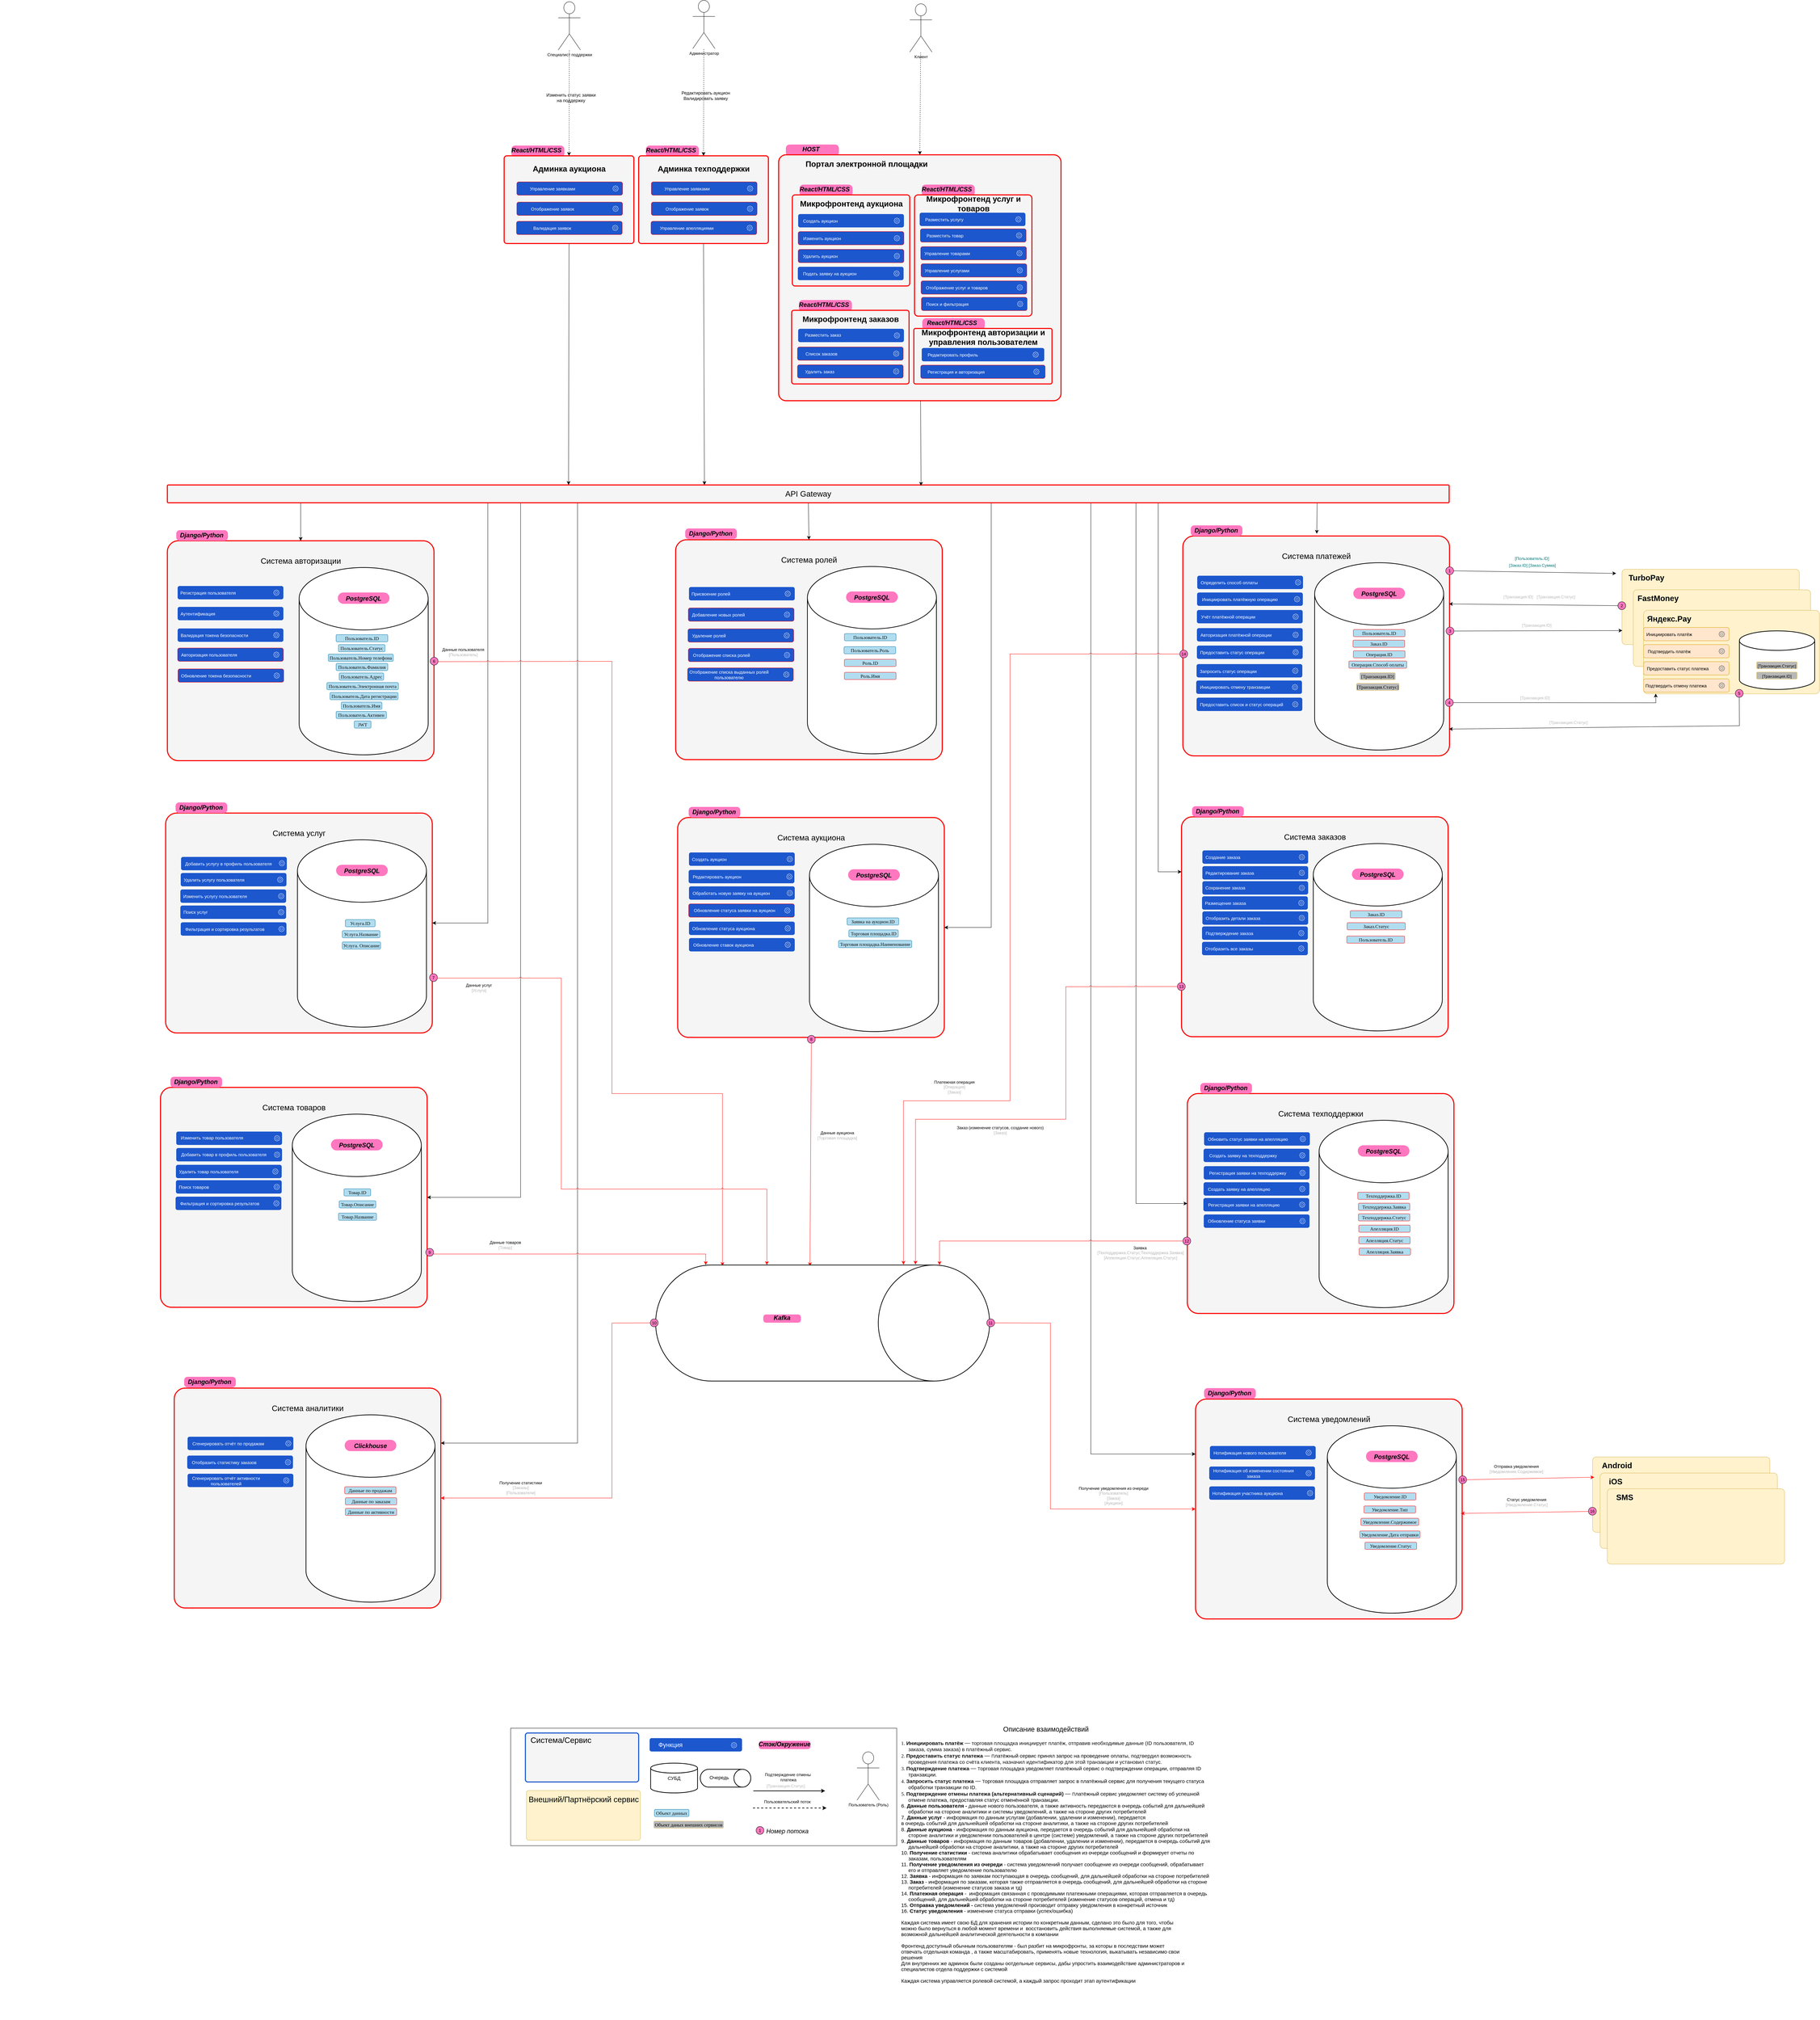 <mxfile version="24.7.17">
  <diagram name="DF" id="BleSmaJVXqo2yb7Co1eL">
    <mxGraphModel dx="3665" dy="6940" grid="0" gridSize="10" guides="0" tooltips="0" connect="1" arrows="1" fold="1" page="0" pageScale="1" pageWidth="827" pageHeight="1169" math="0" shadow="0">
      <root>
        <mxCell id="0" />
        <mxCell id="1" parent="0" />
        <mxCell id="D1CTnjmkYU0Mq4A9S6dc-23" value="" style="rounded=1;whiteSpace=wrap;html=1;arcSize=0;" parent="1" vertex="1">
          <mxGeometry x="-24" y="109" width="1128" height="343" as="geometry" />
        </mxCell>
        <mxCell id="D1CTnjmkYU0Mq4A9S6dc-4" value="&lt;p style=&quot;margin: 0px 0px 0px 13px; text-indent: -13px; font-variant-numeric: normal; font-variant-east-asian: normal; font-variant-alternates: normal; font-kerning: auto; font-optical-sizing: auto; font-feature-settings: normal; font-variation-settings: normal; font-variant-position: normal; font-stretch: normal; font-size: 14px; line-height: normal; color: rgb(14, 14, 14); text-align: start;&quot; class=&quot;p1&quot;&gt;&lt;font face=&quot;Times New Roman&quot;&gt;Объект данных&lt;/font&gt;&lt;/p&gt;" style="rounded=1;whiteSpace=wrap;html=1;fillColor=#b1ddf0;strokeColor=#10739e;" parent="1" vertex="1">
          <mxGeometry x="396" y="346" width="101" height="21" as="geometry" />
        </mxCell>
        <mxCell id="D1CTnjmkYU0Mq4A9S6dc-11" value="&lt;font style=&quot;font-size: 14px;&quot;&gt;СУБД&lt;/font&gt;" style="strokeWidth=2;html=1;shape=mxgraph.flowchart.database;whiteSpace=wrap;rounded=1;movable=1;resizable=1;rotatable=1;deletable=1;editable=1;locked=0;connectable=1;" parent="1" vertex="1">
          <mxGeometry x="385" y="211" width="137" height="87" as="geometry" />
        </mxCell>
        <mxCell id="D1CTnjmkYU0Mq4A9S6dc-14" value="Пользователь (Роль)" style="shape=umlActor;verticalLabelPosition=bottom;verticalAlign=top;html=1;outlineConnect=0;rounded=1;" parent="1" vertex="1">
          <mxGeometry x="988" y="178" width="65" height="141" as="geometry" />
        </mxCell>
        <mxCell id="D1CTnjmkYU0Mq4A9S6dc-16" value="&lt;p style=&quot;margin: 0px 0px 0px 13px; text-indent: -13px; font-variant-numeric: normal; font-variant-east-asian: normal; font-variant-alternates: normal; font-kerning: auto; font-optical-sizing: auto; font-feature-settings: normal; font-variation-settings: normal; font-variant-position: normal; font-stretch: normal; line-height: normal; text-align: start;&quot; class=&quot;p1&quot;&gt;&lt;span style=&quot;text-align: center; text-indent: 0px;&quot;&gt;&lt;font style=&quot;font-size: 14px;&quot; face=&quot;Times New Roman&quot;&gt;Объект даных внешних сервисов&lt;/font&gt;&lt;/span&gt;&lt;br&gt;&lt;/p&gt;" style="rounded=1;whiteSpace=wrap;html=1;fillColor=#B8B8B8;strokeColor=#FFD966;" parent="1" vertex="1">
          <mxGeometry x="394" y="380" width="204" height="21" as="geometry" />
        </mxCell>
        <mxCell id="D1CTnjmkYU0Mq4A9S6dc-17" value="" style="endArrow=classic;html=1;rounded=1;curved=0;strokeWidth=2;" parent="1" edge="1">
          <mxGeometry width="50" height="50" relative="1" as="geometry">
            <mxPoint x="685" y="292" as="sourcePoint" />
            <mxPoint x="895" y="292" as="targetPoint" />
            <Array as="points">
              <mxPoint x="685" y="292" />
            </Array>
          </mxGeometry>
        </mxCell>
        <mxCell id="D1CTnjmkYU0Mq4A9S6dc-18" value="&lt;font style=&quot;font-size: 12px;&quot;&gt;Подтверждение отмены&amp;nbsp;&lt;/font&gt;&lt;div&gt;&lt;font style=&quot;font-size: 12px;&quot;&gt;платежа&lt;/font&gt;&lt;/div&gt;" style="edgeLabel;html=1;align=center;verticalAlign=middle;resizable=0;points=[];rounded=1;" parent="D1CTnjmkYU0Mq4A9S6dc-17" vertex="1" connectable="0">
          <mxGeometry x="0.194" y="1" relative="1" as="geometry">
            <mxPoint x="-24" y="-39" as="offset" />
          </mxGeometry>
        </mxCell>
        <mxCell id="D1CTnjmkYU0Mq4A9S6dc-19" value="&lt;font style=&quot;font-size: 12px;&quot;&gt;[Транзакция.Статус]&lt;/font&gt;" style="text;html=1;align=center;verticalAlign=middle;whiteSpace=wrap;rounded=1;fontSize=13;labelBackgroundColor=none;fontColor=#B8B8B8;" parent="1" vertex="1">
          <mxGeometry x="700" y="262" width="160" height="30" as="geometry" />
        </mxCell>
        <mxCell id="D1CTnjmkYU0Mq4A9S6dc-20" value="" style="endArrow=classic;html=1;rounded=1;dashed=1;strokeWidth=2;" parent="1" edge="1">
          <mxGeometry width="50" height="50" relative="1" as="geometry">
            <mxPoint x="684" y="342" as="sourcePoint" />
            <mxPoint x="899" y="342" as="targetPoint" />
            <Array as="points" />
          </mxGeometry>
        </mxCell>
        <mxCell id="D1CTnjmkYU0Mq4A9S6dc-21" value="&lt;span style=&quot;font-size: 12px;&quot;&gt;Пользовательский поток&lt;/span&gt;" style="edgeLabel;html=1;align=center;verticalAlign=middle;resizable=0;points=[];rounded=1;" parent="1" vertex="1" connectable="0">
          <mxGeometry x="785.995" y="371" as="geometry">
            <mxPoint x="-2" y="-47" as="offset" />
          </mxGeometry>
        </mxCell>
        <mxCell id="jEkXnfsxQ-_I6rloK0n_-4" value="1" style="ellipse;whiteSpace=wrap;html=1;aspect=fixed;rounded=1;fillColor=#FF77BF;" parent="1" vertex="1">
          <mxGeometry x="693" y="396" width="23" height="23" as="geometry" />
        </mxCell>
        <mxCell id="jEkXnfsxQ-_I6rloK0n_-9" value="&lt;span style=&quot;font-size: 18px;&quot;&gt;&lt;i&gt;Номер потока&lt;/i&gt;&lt;/span&gt;" style="text;html=1;align=center;verticalAlign=middle;whiteSpace=wrap;rounded=1;shadow=0;fontSize=23;fontStyle=0" parent="1" vertex="1">
          <mxGeometry x="704" y="383" width="161" height="49" as="geometry" />
        </mxCell>
        <mxCell id="d3r_7VUgfL_-Ddzbqp2A-3" value="&lt;h1 style=&quot;margin-top: 0px; font-size: 15px;&quot;&gt;&lt;p class=&quot;p1&quot; style=&quot;margin: 0px 0px 0px 21px; text-indent: -21px; font-variant-numeric: normal; font-variant-east-asian: normal; font-variant-alternates: normal; font-kerning: auto; font-optical-sizing: auto; font-feature-settings: normal; font-variation-settings: normal; font-variant-position: normal; font-stretch: normal; font-size: 15px; line-height: normal; color: rgb(14, 14, 14);&quot;&gt;&lt;span class=&quot;s1&quot; style=&quot;font-weight: 400; font-variant-numeric: normal; font-variant-east-asian: normal; font-variant-alternates: normal; font-kerning: auto; font-optical-sizing: auto; font-feature-settings: normal; font-variation-settings: normal; font-variant-position: normal; font-stretch: normal; line-height: normal; font-family: &amp;quot;Times New Roman&amp;quot;; font-size: 15px;&quot;&gt;1.&amp;nbsp;&lt;/span&gt;&lt;b style=&quot;font-size: 15px;&quot;&gt;Инициировать платёж&lt;/b&gt;&lt;b style=&quot;font-weight: 400; font-size: 15px;&quot;&gt;&amp;nbsp;&lt;/b&gt;&lt;span style=&quot;background-color: initial; color: rgb(51, 51, 51); font-family: &amp;quot;YS Text&amp;quot;, -apple-system, BlinkMacSystemFont, Arial, Helvetica, sans-serif; font-size: 16px; font-weight: 400;&quot;&gt;—&lt;/span&gt;&lt;span style=&quot;background-color: initial; color: rgb(0, 0, 0); font-weight: normal;&quot;&gt;&amp;nbsp;т&lt;/span&gt;&lt;span style=&quot;background-color: initial; font-weight: 400;&quot;&gt;орговая площадка инициирует платёж, отправив необходимые данные (ID пользователя, ID заказа, сумма заказа) в платёжный сервис.&lt;/span&gt;&lt;/p&gt;&lt;p class=&quot;p1&quot; style=&quot;margin: 0px 0px 0px 21px; text-indent: -21px; font-variant-numeric: normal; font-variant-east-asian: normal; font-variant-alternates: normal; font-kerning: auto; font-optical-sizing: auto; font-feature-settings: normal; font-variation-settings: normal; font-variant-position: normal; font-weight: 400; font-stretch: normal; font-size: 15px; line-height: normal; color: rgb(14, 14, 14);&quot;&gt;&lt;span class=&quot;s1&quot; style=&quot;font-variant-numeric: normal; font-variant-east-asian: normal; font-variant-alternates: normal; font-kerning: auto; font-optical-sizing: auto; font-feature-settings: normal; font-variation-settings: normal; font-variant-position: normal; font-stretch: normal; line-height: normal; font-family: &amp;quot;Times New Roman&amp;quot;; font-size: 15px;&quot;&gt;2.&amp;nbsp;&lt;/span&gt;&lt;b style=&quot;font-size: 15px;&quot;&gt;Предоставить статус платежа&amp;nbsp;&lt;/b&gt;&lt;span style=&quot;background-color: initial; color: rgb(51, 51, 51); font-family: &amp;quot;YS Text&amp;quot;, -apple-system, BlinkMacSystemFont, Arial, Helvetica, sans-serif; font-size: 16px;&quot;&gt;— п&lt;/span&gt;&lt;span style=&quot;background-color: initial; color: rgb(0, 0, 0);&quot;&gt;латё&lt;/span&gt;&lt;span style=&quot;background-color: initial; color: rgb(0, 0, 0);&quot;&gt;жный сервис принял запрос на проведение оплаты,&lt;/span&gt;&lt;span style=&quot;background-color: initial;&quot; class=&quot;Apple-converted-space&quot;&gt;&amp;nbsp;&lt;/span&gt;&lt;span style=&quot;background-color: initial;&quot;&gt;подтвердил возможность проведения платежа со счёта клиента, назначил идентификатор для этой транзакции и установил статус.&lt;/span&gt;&lt;/p&gt;&lt;p class=&quot;p1&quot; style=&quot;margin: 0px 0px 0px 21px; text-indent: -21px; font-variant-numeric: normal; font-variant-east-asian: normal; font-variant-alternates: normal; font-kerning: auto; font-optical-sizing: auto; font-feature-settings: normal; font-variation-settings: normal; font-variant-position: normal; font-weight: 400; font-stretch: normal; font-size: 15px; line-height: normal; color: rgb(14, 14, 14);&quot;&gt;&lt;span class=&quot;s1&quot; style=&quot;font-variant-numeric: normal; font-variant-east-asian: normal; font-variant-alternates: normal; font-kerning: auto; font-optical-sizing: auto; font-feature-settings: normal; font-variation-settings: normal; font-variant-position: normal; font-stretch: normal; line-height: normal; font-family: &amp;quot;Times New Roman&amp;quot;; font-size: 15px;&quot;&gt;3.&amp;nbsp;&lt;/span&gt;&lt;b style=&quot;font-size: 15px;&quot;&gt;Подтверждение платежа&amp;nbsp;&lt;/b&gt;&lt;span style=&quot;background-color: initial; color: rgb(51, 51, 51); font-family: &amp;quot;YS Text&amp;quot;, -apple-system, BlinkMacSystemFont, Arial, Helvetica, sans-serif; font-size: 16px;&quot;&gt;— т&lt;/span&gt;&lt;span style=&quot;background-color: initial; color: rgb(0, 0, 0);&quot;&gt;орговая площадка уведомляет платёжный сервис о подтверждении операции, отправляя ID транзакции.&lt;/span&gt;&lt;/p&gt;&lt;p class=&quot;p1&quot; style=&quot;margin: 0px 0px 0px 21px; text-indent: -21px; font-variant-numeric: normal; font-variant-east-asian: normal; font-variant-alternates: normal; font-kerning: auto; font-optical-sizing: auto; font-feature-settings: normal; font-variation-settings: normal; font-variant-position: normal; font-weight: 400; font-stretch: normal; font-size: 15px; line-height: normal; color: rgb(14, 14, 14);&quot;&gt;&lt;span class=&quot;s1&quot; style=&quot;font-variant-numeric: normal; font-variant-east-asian: normal; font-variant-alternates: normal; font-kerning: auto; font-optical-sizing: auto; font-feature-settings: normal; font-variation-settings: normal; font-variant-position: normal; font-stretch: normal; line-height: normal; font-family: &amp;quot;Times New Roman&amp;quot;; font-size: 15px;&quot;&gt;4.&amp;nbsp;&lt;/span&gt;&lt;b style=&quot;font-size: 15px;&quot;&gt;Запросить статус платежа&lt;/b&gt;&amp;nbsp;&lt;span style=&quot;background-color: initial; color: rgb(51, 51, 51); font-family: &amp;quot;YS Text&amp;quot;, -apple-system, BlinkMacSystemFont, Arial, Helvetica, sans-serif; font-size: 16px;&quot;&gt;— т&lt;/span&gt;&lt;span style=&quot;background-color: initial; color: rgb(0, 0, 0);&quot;&gt;орговая площадка отправляет запрос в платёжный сервис для получения текущего статуса обработки транзакции по ID.&lt;/span&gt;&lt;/p&gt;&lt;p class=&quot;p1&quot; style=&quot;margin: 0px 0px 0px 21px; text-indent: -21px; font-variant-numeric: normal; font-variant-east-asian: normal; font-variant-alternates: normal; font-kerning: auto; font-optical-sizing: auto; font-feature-settings: normal; font-variation-settings: normal; font-variant-position: normal; font-weight: 400; font-stretch: normal; font-size: 15px; line-height: normal; color: rgb(14, 14, 14);&quot;&gt;&lt;span class=&quot;s1&quot; style=&quot;font-variant-numeric: normal; font-variant-east-asian: normal; font-variant-alternates: normal; font-kerning: auto; font-optical-sizing: auto; font-feature-settings: normal; font-variation-settings: normal; font-variant-position: normal; font-stretch: normal; line-height: normal; font-family: &amp;quot;Times New Roman&amp;quot;; font-size: 15px;&quot;&gt;5.&amp;nbsp;&lt;/span&gt;&lt;b style=&quot;font-size: 15px;&quot;&gt;Подтверждение отмены платежа (альтернативный сценарий)&amp;nbsp;&lt;/b&gt;&lt;span style=&quot;background-color: initial; color: rgb(51, 51, 51); font-family: &amp;quot;YS Text&amp;quot;, -apple-system, BlinkMacSystemFont, Arial, Helvetica, sans-serif; font-size: 16px;&quot;&gt;— п&lt;/span&gt;&lt;span style=&quot;background-color: initial; color: rgb(0, 0, 0);&quot;&gt;латёжный сервис уведомляет систему об успешной отмене платежа, предоставляя статус отменённой транзакции.&lt;/span&gt;&lt;/p&gt;&lt;p class=&quot;p1&quot; style=&quot;margin: 0px 0px 0px 21px; text-indent: -21px; font-variant-numeric: normal; font-variant-east-asian: normal; font-variant-alternates: normal; font-kerning: auto; font-optical-sizing: auto; font-feature-settings: normal; font-variation-settings: normal; font-variant-position: normal; font-stretch: normal; font-size: 15px; line-height: normal; color: rgb(14, 14, 14);&quot;&gt;&lt;span style=&quot;background-color: initial; color: rgb(0, 0, 0);&quot;&gt;&lt;span style=&quot;font-weight: 400;&quot;&gt;6. &lt;/span&gt;Данные пользователя - &lt;span style=&quot;font-weight: normal;&quot;&gt;данные нового пользователя, а также активность передаются в очередь событий для дальнейшей обработки на стороне аналитики и системы уведомлений, а также на стороне других потребителей&lt;/span&gt;&lt;/span&gt;&lt;/p&gt;&lt;p class=&quot;p1&quot; style=&quot;margin: 0px 0px 0px 21px; text-indent: -21px; font-variant-numeric: normal; font-variant-east-asian: normal; font-variant-alternates: normal; font-kerning: auto; font-optical-sizing: auto; font-feature-settings: normal; font-variation-settings: normal; font-variant-position: normal; font-stretch: normal; font-size: 15px; line-height: normal; color: rgb(14, 14, 14);&quot;&gt;&lt;span style=&quot;color: rgb(0, 0, 0);&quot;&gt;&lt;span style=&quot;font-weight: 400;&quot;&gt;7. &lt;/span&gt;Данные услуг&lt;span style=&quot;font-weight: 400;&quot;&gt; - информация по данным услугам (добавлении, удалении и изменении), передается&amp;nbsp;&lt;/span&gt;&lt;/span&gt;&lt;span style=&quot;font-weight: 400; background-color: initial; color: rgb(0, 0, 0);&quot;&gt;&lt;br&gt;&lt;/span&gt;&lt;/p&gt;&lt;span style=&quot;font-weight: 400; text-indent: -21px;&quot;&gt;в очередь событий для дальнейшей обработки на стороне аналитики&lt;/span&gt;&lt;span style=&quot;font-weight: 400; text-indent: -21px;&quot;&gt;, а также на стороне других потребителей&lt;/span&gt;&lt;p class=&quot;p1&quot; style=&quot;margin: 0px 0px 0px 21px; text-indent: -21px; font-variant-numeric: normal; font-variant-east-asian: normal; font-variant-alternates: normal; font-kerning: auto; font-optical-sizing: auto; font-feature-settings: normal; font-variation-settings: normal; font-variant-position: normal; font-stretch: normal; font-size: 15px; line-height: normal; color: rgb(14, 14, 14);&quot;&gt;&lt;span style=&quot;color: rgb(0, 0, 0);&quot;&gt;&lt;span style=&quot;font-weight: 400;&quot;&gt;8. &lt;/span&gt;Данные аукциона&lt;span style=&quot;font-weight: 400;&quot;&gt; -&amp;nbsp;&lt;/span&gt;&lt;/span&gt;&lt;span style=&quot;background-color: initial; color: rgb(0, 0, 0); font-weight: 400;&quot;&gt;информация по данным аукциона, передается&amp;nbsp;&lt;/span&gt;&lt;span style=&quot;background-color: initial; color: rgb(0, 0, 0); font-weight: 400;&quot;&gt;в очередь событий для дальнейшей обработки на стороне аналитики и уведомлении пользователей в центре (системе) уведомлений&lt;/span&gt;&lt;span style=&quot;font-weight: 400; background-color: initial; color: rgb(0, 0, 0);&quot;&gt;, а также на стороне других потребителей&lt;/span&gt;&lt;/p&gt;&lt;p class=&quot;p1&quot; style=&quot;margin: 0px 0px 0px 21px; text-indent: -21px; font-variant-numeric: normal; font-variant-east-asian: normal; font-variant-alternates: normal; font-kerning: auto; font-optical-sizing: auto; font-feature-settings: normal; font-variation-settings: normal; font-variant-position: normal; font-stretch: normal; font-size: 15px; line-height: normal; color: rgb(14, 14, 14);&quot;&gt;&lt;span style=&quot;color: rgb(0, 0, 0);&quot;&gt;&lt;span style=&quot;font-weight: 400;&quot;&gt;9. &lt;/span&gt;Данные товаров&lt;span style=&quot;font-weight: 400;&quot;&gt; -&amp;nbsp;&lt;/span&gt;&lt;/span&gt;&lt;span style=&quot;background-color: initial; color: rgb(0, 0, 0); font-weight: 400;&quot;&gt;информация по данным товаров (добавлении, удалении и изменении), передается&amp;nbsp;&lt;/span&gt;&lt;span style=&quot;background-color: initial; color: rgb(0, 0, 0); font-weight: 400;&quot;&gt;в очередь событий для дальнейшей обработки на стороне аналитики,&lt;/span&gt;&lt;span style=&quot;font-weight: 400; background-color: initial; color: rgb(0, 0, 0);&quot;&gt;&amp;nbsp;а также на стороне других потребителей&lt;/span&gt;&lt;/p&gt;&lt;p class=&quot;p1&quot; style=&quot;margin: 0px 0px 0px 21px; text-indent: -21px; font-variant-numeric: normal; font-variant-east-asian: normal; font-variant-alternates: normal; font-kerning: auto; font-optical-sizing: auto; font-feature-settings: normal; font-variation-settings: normal; font-variant-position: normal; font-stretch: normal; font-size: 15px; line-height: normal; color: rgb(14, 14, 14);&quot;&gt;&lt;span style=&quot;color: rgb(0, 0, 0);&quot;&gt;&lt;span style=&quot;font-weight: 400;&quot;&gt;10. &lt;/span&gt;Получение статистики&lt;span style=&quot;font-weight: 400;&quot;&gt; - система аналитики обрабатывает сообщения из очереди сообщений и формирует отчеты по заказам, пользователям&amp;nbsp;&lt;/span&gt;&lt;/span&gt;&lt;span style=&quot;font-weight: 400; color: rgb(0, 0, 0);&quot;&gt;&lt;br&gt;&lt;/span&gt;&lt;/p&gt;&lt;p class=&quot;p1&quot; style=&quot;margin: 0px 0px 0px 21px; text-indent: -21px; font-variant-numeric: normal; font-variant-east-asian: normal; font-variant-alternates: normal; font-kerning: auto; font-optical-sizing: auto; font-feature-settings: normal; font-variation-settings: normal; font-variant-position: normal; font-stretch: normal; font-size: 15px; line-height: normal; color: rgb(14, 14, 14);&quot;&gt;&lt;span style=&quot;color: rgb(0, 0, 0);&quot;&gt;&lt;span style=&quot;font-weight: 400;&quot;&gt;11. &lt;/span&gt;Получение уведомления из очереди&lt;span style=&quot;font-weight: 400;&quot;&gt; - система уведомлений получает сообщение из очереди сообщений, обрабатывает его и отправляет уведомление пользователю&lt;/span&gt;&lt;/span&gt;&lt;span style=&quot;font-weight: 400; color: rgb(0, 0, 0);&quot;&gt;&lt;br&gt;&lt;/span&gt;&lt;/p&gt;&lt;p class=&quot;p1&quot; style=&quot;margin: 0px 0px 0px 21px; text-indent: -21px; font-variant-numeric: normal; font-variant-east-asian: normal; font-variant-alternates: normal; font-kerning: auto; font-optical-sizing: auto; font-feature-settings: normal; font-variation-settings: normal; font-variant-position: normal; font-stretch: normal; font-size: 15px; line-height: normal; color: rgb(14, 14, 14);&quot;&gt;&lt;span style=&quot;color: rgb(0, 0, 0);&quot;&gt;&lt;span style=&quot;font-weight: 400;&quot;&gt;12. &lt;/span&gt;Заявка&lt;span style=&quot;font-weight: 400;&quot;&gt; -&amp;nbsp;&lt;/span&gt;&lt;/span&gt;&lt;span style=&quot;background-color: initial; color: rgb(0, 0, 0); font-weight: 400;&quot;&gt;информация по заявкам поступающая в очередь сообщений, для дальнейшей обработки на стороне потребителей&lt;/span&gt;&lt;/p&gt;&lt;p class=&quot;p1&quot; style=&quot;margin: 0px 0px 0px 21px; text-indent: -21px; font-variant-numeric: normal; font-variant-east-asian: normal; font-variant-alternates: normal; font-kerning: auto; font-optical-sizing: auto; font-feature-settings: normal; font-variation-settings: normal; font-variant-position: normal; font-stretch: normal; font-size: 15px; line-height: normal; color: rgb(14, 14, 14);&quot;&gt;&lt;span style=&quot;color: rgb(0, 0, 0); background-color: initial; font-weight: 400;&quot;&gt;13. &lt;/span&gt;&lt;span style=&quot;color: rgb(0, 0, 0); background-color: initial;&quot;&gt;Заказ&lt;/span&gt;&lt;span style=&quot;color: rgb(0, 0, 0); background-color: initial; font-weight: 400;&quot;&gt; - информация по заказам, которая также отправляется в очередь сообщений,&amp;nbsp;&lt;/span&gt;&lt;span style=&quot;font-weight: 400; background-color: initial; color: rgb(0, 0, 0);&quot;&gt;для дальнейшей обработки на стороне потребителей (изменение статусов заказа и тд)&lt;/span&gt;&lt;/p&gt;&lt;p class=&quot;p1&quot; style=&quot;margin: 0px 0px 0px 21px; text-indent: -21px; font-variant-numeric: normal; font-variant-east-asian: normal; font-variant-alternates: normal; font-kerning: auto; font-optical-sizing: auto; font-feature-settings: normal; font-variation-settings: normal; font-variant-position: normal; font-stretch: normal; font-size: 15px; line-height: normal; color: rgb(14, 14, 14);&quot;&gt;&lt;span style=&quot;color: rgb(0, 0, 0);&quot;&gt;&lt;span style=&quot;font-weight: 400;&quot;&gt;14.&lt;/span&gt; Платежная операция&lt;span style=&quot;font-weight: 400;&quot;&gt; -&amp;nbsp;&lt;/span&gt;&lt;/span&gt;&lt;span style=&quot;font-weight: 400; color: rgb(0, 0, 0); background-color: initial;&quot;&gt;&amp;nbsp;&lt;/span&gt;&lt;span style=&quot;background-color: initial; color: rgb(0, 0, 0); font-weight: 400;&quot;&gt;информация связанная с проводимыми платежными операциями, которая отправляется в очередь сообщений,&amp;nbsp;&lt;/span&gt;&lt;span style=&quot;background-color: initial; color: rgb(0, 0, 0); font-weight: 400;&quot;&gt;для дальнейшей обработки на стороне потребителей (изменение статусов операций, отмена и тд)&lt;/span&gt;&lt;/p&gt;&lt;p class=&quot;p1&quot; style=&quot;margin: 0px 0px 0px 21px; text-indent: -21px; font-variant-numeric: normal; font-variant-east-asian: normal; font-variant-alternates: normal; font-kerning: auto; font-optical-sizing: auto; font-feature-settings: normal; font-variation-settings: normal; font-variant-position: normal; font-stretch: normal; font-size: 15px; line-height: normal; color: rgb(14, 14, 14);&quot;&gt;&lt;span style=&quot;color: rgb(0, 0, 0);&quot;&gt;&lt;span style=&quot;font-weight: 400;&quot;&gt;15. &lt;/span&gt;Отправка уведомлений - &lt;span style=&quot;font-weight: 400;&quot;&gt;система уведомлений производит отправку уведомления в конкретный источник&lt;/span&gt;&lt;/span&gt;&lt;span style=&quot;font-weight: 400; color: rgb(0, 0, 0);&quot;&gt;&lt;br&gt;&lt;/span&gt;&lt;/p&gt;&lt;p class=&quot;p1&quot; style=&quot;margin: 0px 0px 0px 21px; text-indent: -21px; font-variant-numeric: normal; font-variant-east-asian: normal; font-variant-alternates: normal; font-kerning: auto; font-optical-sizing: auto; font-feature-settings: normal; font-variation-settings: normal; font-variant-position: normal; font-stretch: normal; font-size: 15px; line-height: normal; color: rgb(14, 14, 14);&quot;&gt;&lt;span style=&quot;color: rgb(0, 0, 0);&quot;&gt;&lt;span style=&quot;font-weight: 400;&quot;&gt;16. &lt;/span&gt;Статус уведомления&lt;span style=&quot;font-weight: 400;&quot;&gt; - изменение статуса отправки (успех/ошибка)&lt;/span&gt;&lt;/span&gt;&lt;span style=&quot;font-weight: 400; color: rgb(0, 0, 0);&quot;&gt;&lt;br&gt;&lt;/span&gt;&lt;/p&gt;&lt;p class=&quot;p1&quot; style=&quot;margin: 0px 0px 0px 21px; text-indent: -21px; font-variant-numeric: normal; font-variant-east-asian: normal; font-variant-alternates: normal; font-kerning: auto; font-optical-sizing: auto; font-feature-settings: normal; font-variation-settings: normal; font-variant-position: normal; font-stretch: normal; font-size: 15px; line-height: normal; color: rgb(14, 14, 14);&quot;&gt;&lt;span style=&quot;color: rgb(0, 0, 0);&quot;&gt;&lt;span style=&quot;font-weight: 400;&quot;&gt;&lt;br&gt;&lt;/span&gt;&lt;/span&gt;&lt;/p&gt;&lt;p class=&quot;p1&quot; style=&quot;margin: 0px 0px 0px 21px; text-indent: -21px; font-variant-numeric: normal; font-variant-east-asian: normal; font-variant-alternates: normal; font-kerning: auto; font-optical-sizing: auto; font-feature-settings: normal; font-variation-settings: normal; font-variant-position: normal; font-stretch: normal; font-size: 15px; line-height: normal; color: rgb(14, 14, 14);&quot;&gt;&lt;span style=&quot;color: rgb(0, 0, 0);&quot;&gt;&lt;span style=&quot;font-weight: 400;&quot;&gt;Каждая система имеет свою БД для хранения истории по конкретным данным, сделано это было для того, чтобы&lt;/span&gt;&lt;/span&gt;&lt;/p&gt;&lt;p class=&quot;p1&quot; style=&quot;margin: 0px 0px 0px 21px; text-indent: -21px; font-variant-numeric: normal; font-variant-east-asian: normal; font-variant-alternates: normal; font-kerning: auto; font-optical-sizing: auto; font-feature-settings: normal; font-variation-settings: normal; font-variant-position: normal; font-stretch: normal; font-size: 15px; line-height: normal; color: rgb(14, 14, 14);&quot;&gt;&lt;span style=&quot;color: rgb(0, 0, 0);&quot;&gt;&lt;span style=&quot;font-weight: 400;&quot;&gt;можно было вернуться в любой момент времени и&amp;nbsp; восстановить действия выполняемые системой, а также для&amp;nbsp;&lt;/span&gt;&lt;/span&gt;&lt;/p&gt;&lt;p class=&quot;p1&quot; style=&quot;margin: 0px 0px 0px 21px; text-indent: -21px; font-variant-numeric: normal; font-variant-east-asian: normal; font-variant-alternates: normal; font-kerning: auto; font-optical-sizing: auto; font-feature-settings: normal; font-variation-settings: normal; font-variant-position: normal; font-stretch: normal; font-size: 15px; line-height: normal; color: rgb(14, 14, 14);&quot;&gt;&lt;span style=&quot;color: rgb(0, 0, 0);&quot;&gt;&lt;span style=&quot;font-weight: 400;&quot;&gt;возможной дальнейшей аналитической деятельности в компании&lt;/span&gt;&lt;/span&gt;&lt;/p&gt;&lt;p class=&quot;p1&quot; style=&quot;margin: 0px 0px 0px 21px; text-indent: -21px; font-variant-numeric: normal; font-variant-east-asian: normal; font-variant-alternates: normal; font-kerning: auto; font-optical-sizing: auto; font-feature-settings: normal; font-variation-settings: normal; font-variant-position: normal; font-stretch: normal; font-size: 15px; line-height: normal; color: rgb(14, 14, 14);&quot;&gt;&lt;span style=&quot;color: rgb(0, 0, 0);&quot;&gt;&lt;span style=&quot;font-weight: 400;&quot;&gt;&lt;br&gt;&lt;/span&gt;&lt;/span&gt;&lt;/p&gt;&lt;p class=&quot;p1&quot; style=&quot;margin: 0px 0px 0px 21px; text-indent: -21px; font-variant-numeric: normal; font-variant-east-asian: normal; font-variant-alternates: normal; font-kerning: auto; font-optical-sizing: auto; font-feature-settings: normal; font-variation-settings: normal; font-variant-position: normal; font-stretch: normal; font-size: 15px; line-height: normal;&quot;&gt;&lt;span style=&quot;font-weight: 400;&quot;&gt;Фронтенд доступный обычным пользователям - был разбит на микрофронты, за которы в последствии может&amp;nbsp;&lt;/span&gt;&lt;/p&gt;&lt;p class=&quot;p1&quot; style=&quot;margin: 0px 0px 0px 21px; text-indent: -21px; font-variant-numeric: normal; font-variant-east-asian: normal; font-variant-alternates: normal; font-kerning: auto; font-optical-sizing: auto; font-feature-settings: normal; font-variation-settings: normal; font-variant-position: normal; font-stretch: normal; font-size: 15px; line-height: normal;&quot;&gt;&lt;span style=&quot;font-weight: 400;&quot;&gt;отвечать отдельная команда , а также масштабировать, применять новые технология, выкатывать независимо свои&amp;nbsp;&lt;/span&gt;&lt;/p&gt;&lt;p class=&quot;p1&quot; style=&quot;margin: 0px 0px 0px 21px; text-indent: -21px; font-variant-numeric: normal; font-variant-east-asian: normal; font-variant-alternates: normal; font-kerning: auto; font-optical-sizing: auto; font-feature-settings: normal; font-variation-settings: normal; font-variant-position: normal; font-stretch: normal; font-size: 15px; line-height: normal;&quot;&gt;&lt;span style=&quot;font-weight: 400;&quot;&gt;решения&lt;/span&gt;&lt;/p&gt;&lt;p class=&quot;p1&quot; style=&quot;margin: 0px 0px 0px 21px; text-indent: -21px; font-variant-numeric: normal; font-variant-east-asian: normal; font-variant-alternates: normal; font-kerning: auto; font-optical-sizing: auto; font-feature-settings: normal; font-variation-settings: normal; font-variant-position: normal; font-stretch: normal; font-size: 15px; line-height: normal;&quot;&gt;&lt;span style=&quot;font-weight: 400;&quot;&gt;Для внутренних же админок были созданы оотдельные сервисы, дабы упростить взаимодействие администраторов и&lt;/span&gt;&lt;/p&gt;&lt;p class=&quot;p1&quot; style=&quot;margin: 0px 0px 0px 21px; text-indent: -21px; font-variant-numeric: normal; font-variant-east-asian: normal; font-variant-alternates: normal; font-kerning: auto; font-optical-sizing: auto; font-feature-settings: normal; font-variation-settings: normal; font-variant-position: normal; font-stretch: normal; font-size: 15px; line-height: normal;&quot;&gt;&lt;span style=&quot;font-weight: 400;&quot;&gt;специалистов отдела поддержки с системой&lt;/span&gt;&lt;/p&gt;&lt;p class=&quot;p1&quot; style=&quot;margin: 0px 0px 0px 21px; text-indent: -21px; font-variant-numeric: normal; font-variant-east-asian: normal; font-variant-alternates: normal; font-kerning: auto; font-optical-sizing: auto; font-feature-settings: normal; font-variation-settings: normal; font-variant-position: normal; font-stretch: normal; font-size: 15px; line-height: normal;&quot;&gt;&lt;span style=&quot;font-weight: 400;&quot;&gt;&lt;br&gt;&lt;/span&gt;&lt;/p&gt;&lt;p class=&quot;p1&quot; style=&quot;margin: 0px 0px 0px 21px; text-indent: -21px; font-variant-numeric: normal; font-variant-east-asian: normal; font-variant-alternates: normal; font-kerning: auto; font-optical-sizing: auto; font-feature-settings: normal; font-variation-settings: normal; font-variant-position: normal; font-stretch: normal; font-size: 15px; line-height: normal;&quot;&gt;&lt;span style=&quot;font-weight: 400;&quot;&gt;Каждая система управляется ролевой системой, а каждый запрос проходит этап аутентификации&lt;/span&gt;&lt;/p&gt;&lt;p class=&quot;p1&quot; style=&quot;margin: 0px 0px 0px 21px; text-indent: -21px; font-variant-numeric: normal; font-variant-east-asian: normal; font-variant-alternates: normal; font-kerning: auto; font-optical-sizing: auto; font-feature-settings: normal; font-variation-settings: normal; font-variant-position: normal; font-stretch: normal; font-size: 15px; line-height: normal; color: rgb(14, 14, 14);&quot;&gt;&lt;span style=&quot;color: rgb(0, 0, 0);&quot;&gt;&lt;span style=&quot;font-weight: 400;&quot;&gt;&lt;br&gt;&lt;/span&gt;&lt;/span&gt;&lt;/p&gt;&lt;/h1&gt;" style="text;html=1;whiteSpace=wrap;overflow=hidden;rounded=0;fontSize=15;" parent="1" vertex="1">
          <mxGeometry x="1115" y="135" width="904" height="822" as="geometry" />
        </mxCell>
        <mxCell id="ro2GFgqDV0QlA6Vm-lQV-1" value="&lt;font style=&quot;font-size: 20px;&quot;&gt;Описание взаимодействий&lt;/font&gt;" style="text;html=1;align=center;verticalAlign=middle;whiteSpace=wrap;rounded=0;" parent="1" vertex="1">
          <mxGeometry x="1385" y="96" width="310" height="30" as="geometry" />
        </mxCell>
        <mxCell id="ISwjRsLXD4yoOcMXPSiY-11" value="" style="group" parent="1" vertex="1" connectable="0">
          <mxGeometry x="382" y="138" width="270" height="39" as="geometry" />
        </mxCell>
        <mxCell id="D1CTnjmkYU0Mq4A9S6dc-1" value="" style="rounded=1;whiteSpace=wrap;html=1;strokeColor=none;fillColor=#1C57CD;" parent="ISwjRsLXD4yoOcMXPSiY-11" vertex="1">
          <mxGeometry width="270" height="39" as="geometry" />
        </mxCell>
        <mxCell id="D1CTnjmkYU0Mq4A9S6dc-2" value="" style="sketch=0;outlineConnect=0;fontColor=#FFFFFF;gradientColor=none;fillColor=#FFFFFF;strokeColor=none;dashed=0;verticalLabelPosition=bottom;verticalAlign=top;align=center;html=1;fontSize=12;fontStyle=0;aspect=fixed;pointerEvents=1;shape=mxgraph.aws4.gear;rounded=1;" parent="ISwjRsLXD4yoOcMXPSiY-11" vertex="1">
          <mxGeometry x="238" y="12" width="17" height="17" as="geometry" />
        </mxCell>
        <mxCell id="D1CTnjmkYU0Mq4A9S6dc-3" value="&lt;font style=&quot;font-size: 18px;&quot;&gt;Функция&lt;/font&gt;" style="text;html=1;align=center;verticalAlign=middle;whiteSpace=wrap;rounded=1;fontSize=13;fontColor=#FFFFFF;" parent="ISwjRsLXD4yoOcMXPSiY-11" vertex="1">
          <mxGeometry x="22" y="5" width="78" height="30" as="geometry" />
        </mxCell>
        <mxCell id="ISwjRsLXD4yoOcMXPSiY-12" value="" style="group" parent="1" vertex="1" connectable="0">
          <mxGeometry x="698" y="145" width="157" height="25" as="geometry" />
        </mxCell>
        <mxCell id="D1CTnjmkYU0Mq4A9S6dc-12" value="&lt;p style=&quot;margin: 0px 0px 0px 13px; text-indent: -13px; font-variant-numeric: normal; font-variant-east-asian: normal; font-variant-alternates: normal; font-kerning: auto; font-optical-sizing: auto; font-feature-settings: normal; font-variation-settings: normal; font-variant-position: normal; font-stretch: normal; font-size: 14px; line-height: normal; color: rgb(14, 14, 14); text-align: start;&quot; class=&quot;p1&quot;&gt;&lt;br&gt;&lt;/p&gt;" style="rounded=1;whiteSpace=wrap;html=1;fillColor=#FF77BF;strokeColor=none;arcSize=33;" parent="ISwjRsLXD4yoOcMXPSiY-12" vertex="1">
          <mxGeometry x="3" y="1" width="151" height="24" as="geometry" />
        </mxCell>
        <mxCell id="D1CTnjmkYU0Mq4A9S6dc-13" value="&lt;span style=&quot;font-size: 18px;&quot;&gt;&lt;i&gt;Стэк/Окружение&lt;/i&gt;&lt;/span&gt;" style="text;html=1;align=center;verticalAlign=middle;whiteSpace=wrap;rounded=1;shadow=0;fontSize=23;fontStyle=1" parent="ISwjRsLXD4yoOcMXPSiY-12" vertex="1">
          <mxGeometry width="157" height="17" as="geometry" />
        </mxCell>
        <mxCell id="ISwjRsLXD4yoOcMXPSiY-13" value="" style="group" parent="1" vertex="1" connectable="0">
          <mxGeometry x="22" y="291" width="333" height="145" as="geometry" />
        </mxCell>
        <mxCell id="D1CTnjmkYU0Mq4A9S6dc-9" value="" style="rounded=1;whiteSpace=wrap;html=1;arcSize=5;fillColor=#fff2cc;strokeColor=#d6b656;" parent="ISwjRsLXD4yoOcMXPSiY-13" vertex="1">
          <mxGeometry width="333" height="145" as="geometry" />
        </mxCell>
        <mxCell id="D1CTnjmkYU0Mq4A9S6dc-10" value="&lt;span style=&quot;font-weight: normal;&quot;&gt;Внешний/Партнёрский сервис&lt;/span&gt;" style="text;html=1;align=center;verticalAlign=middle;whiteSpace=wrap;rounded=1;shadow=0;fontSize=23;fontStyle=1" parent="ISwjRsLXD4yoOcMXPSiY-13" vertex="1">
          <mxGeometry x="2" y="1" width="331" height="49" as="geometry" />
        </mxCell>
        <mxCell id="ISwjRsLXD4yoOcMXPSiY-14" value="" style="group" parent="1" vertex="1" connectable="0">
          <mxGeometry x="19" y="123" width="331" height="143" as="geometry" />
        </mxCell>
        <mxCell id="D1CTnjmkYU0Mq4A9S6dc-5" value="" style="rounded=1;whiteSpace=wrap;html=1;arcSize=5;fillColor=#f5f5f5;strokeColor=#1C57CD;strokeWidth=3;" parent="ISwjRsLXD4yoOcMXPSiY-14" vertex="1">
          <mxGeometry width="331" height="143" as="geometry" />
        </mxCell>
        <mxCell id="D1CTnjmkYU0Mq4A9S6dc-6" value="&lt;font style=&quot;font-size: 23px;&quot;&gt;Система/Сервис&lt;/font&gt;" style="text;html=1;align=center;verticalAlign=middle;whiteSpace=wrap;rounded=1;fontSize=13;" parent="ISwjRsLXD4yoOcMXPSiY-14" vertex="1">
          <mxGeometry x="1" y="6" width="206" height="30" as="geometry" />
        </mxCell>
        <mxCell id="y9EEXqWA3KjJ34_2wzZ--904" style="edgeStyle=none;curved=1;rounded=0;orthogonalLoop=1;jettySize=auto;html=1;entryX=0.5;entryY=0;entryDx=0;entryDy=0;fontSize=12;startSize=8;endSize=8;dashed=1;flowAnimation=1;" parent="1" source="cKbgiC5qh_IXnBO1eU4K-95" target="y9EEXqWA3KjJ34_2wzZ--880" edge="1">
          <mxGeometry relative="1" as="geometry" />
        </mxCell>
        <mxCell id="cKbgiC5qh_IXnBO1eU4K-95" value="Администратор" style="shape=umlActor;verticalLabelPosition=bottom;verticalAlign=top;html=1;outlineConnect=0;rounded=1;" parent="1" vertex="1">
          <mxGeometry x="508" y="-4936" width="65" height="141" as="geometry" />
        </mxCell>
        <mxCell id="cKbgiC5qh_IXnBO1eU4K-157" value="Специалист поддержки" style="shape=umlActor;verticalLabelPosition=bottom;verticalAlign=top;html=1;outlineConnect=0;rounded=1;" parent="1" vertex="1">
          <mxGeometry x="115" y="-4932" width="65" height="141" as="geometry" />
        </mxCell>
        <mxCell id="y9EEXqWA3KjJ34_2wzZ--554" value="" style="group" parent="1" vertex="1" connectable="0">
          <mxGeometry x="-1047" y="-1798" width="779" height="678.0" as="geometry" />
        </mxCell>
        <mxCell id="y9EEXqWA3KjJ34_2wzZ--236" value="" style="group" parent="y9EEXqWA3KjJ34_2wzZ--554" vertex="1" connectable="0">
          <mxGeometry y="36" width="779" height="642.0" as="geometry" />
        </mxCell>
        <mxCell id="y9EEXqWA3KjJ34_2wzZ--237" value="" style="rounded=1;whiteSpace=wrap;html=1;arcSize=5;fillColor=#f5f5f5;strokeColor=#FF0000;strokeWidth=3;container=0;" parent="y9EEXqWA3KjJ34_2wzZ--236" vertex="1">
          <mxGeometry width="779" height="642.0" as="geometry" />
        </mxCell>
        <mxCell id="y9EEXqWA3KjJ34_2wzZ--238" value="&lt;font style=&quot;font-size: 23px;&quot;&gt;Система товаров&lt;/font&gt;" style="text;html=1;align=center;verticalAlign=middle;whiteSpace=wrap;rounded=1;fontSize=13;container=0;" parent="y9EEXqWA3KjJ34_2wzZ--236" vertex="1">
          <mxGeometry x="2.35" y="26.937" width="775.918" height="64.179" as="geometry" />
        </mxCell>
        <mxCell id="y9EEXqWA3KjJ34_2wzZ--239" value="" style="strokeWidth=2;html=1;shape=mxgraph.flowchart.database;whiteSpace=wrap;rounded=1;movable=1;resizable=1;rotatable=1;deletable=1;editable=1;locked=0;connectable=1;container=0;" parent="y9EEXqWA3KjJ34_2wzZ--236" vertex="1">
          <mxGeometry x="385" y="78" width="377" height="547" as="geometry" />
        </mxCell>
        <mxCell id="y9EEXqWA3KjJ34_2wzZ--240" value="&lt;p style=&quot;margin: 0px 0px 0px 13px; text-indent: -13px; font-variant-numeric: normal; font-variant-east-asian: normal; font-variant-alternates: normal; font-kerning: auto; font-optical-sizing: auto; font-feature-settings: normal; font-variation-settings: normal; font-variant-position: normal; font-stretch: normal; font-size: 14px; line-height: normal; color: rgb(14, 14, 14); text-align: start;&quot; class=&quot;p1&quot;&gt;&lt;br&gt;&lt;/p&gt;" style="rounded=1;whiteSpace=wrap;html=1;fillColor=#FF77BF;strokeColor=none;arcSize=50;container=0;" parent="y9EEXqWA3KjJ34_2wzZ--236" vertex="1">
          <mxGeometry x="498" y="151" width="151" height="33" as="geometry" />
        </mxCell>
        <mxCell id="y9EEXqWA3KjJ34_2wzZ--241" value="&lt;font style=&quot;font-size: 18px;&quot;&gt;&lt;i&gt;PostgreSQL&lt;/i&gt;&lt;/font&gt;" style="text;html=1;align=center;verticalAlign=middle;whiteSpace=wrap;rounded=1;shadow=0;fontSize=23;fontStyle=1;container=0;" parent="y9EEXqWA3KjJ34_2wzZ--236" vertex="1">
          <mxGeometry x="529" y="142" width="89" height="49" as="geometry" />
        </mxCell>
        <mxCell id="y9EEXqWA3KjJ34_2wzZ--242" value="" style="sketch=0;outlineConnect=0;fontColor=#232F3E;gradientColor=none;fillColor=default;strokeColor=none;dashed=0;verticalLabelPosition=bottom;verticalAlign=top;align=center;html=1;fontSize=12;fontStyle=0;aspect=fixed;pointerEvents=1;shape=mxgraph.aws4.gear;rounded=1;container=0;" parent="y9EEXqWA3KjJ34_2wzZ--236" vertex="1">
          <mxGeometry x="322" y="148" width="17" height="17" as="geometry" />
        </mxCell>
        <mxCell id="y9EEXqWA3KjJ34_2wzZ--243" value="" style="sketch=0;outlineConnect=0;fontColor=#232F3E;gradientColor=none;fillColor=default;strokeColor=none;dashed=0;verticalLabelPosition=bottom;verticalAlign=top;align=center;html=1;fontSize=12;fontStyle=0;aspect=fixed;pointerEvents=1;shape=mxgraph.aws4.gear;rounded=1;container=0;" parent="y9EEXqWA3KjJ34_2wzZ--236" vertex="1">
          <mxGeometry x="322" y="208" width="17" height="17" as="geometry" />
        </mxCell>
        <mxCell id="y9EEXqWA3KjJ34_2wzZ--244" value="" style="sketch=0;outlineConnect=0;fontColor=#232F3E;gradientColor=none;fillColor=#FFFFFF;strokeColor=none;dashed=0;verticalLabelPosition=bottom;verticalAlign=top;align=center;html=1;fontSize=12;fontStyle=0;aspect=fixed;pointerEvents=1;shape=mxgraph.aws4.gear;rounded=1;container=0;" parent="y9EEXqWA3KjJ34_2wzZ--236" vertex="1">
          <mxGeometry x="326" y="266" width="17" height="17" as="geometry" />
        </mxCell>
        <mxCell id="y9EEXqWA3KjJ34_2wzZ--245" value="" style="group" parent="y9EEXqWA3KjJ34_2wzZ--236" vertex="1" connectable="0">
          <mxGeometry x="45" y="226" width="309" height="39" as="geometry" />
        </mxCell>
        <mxCell id="y9EEXqWA3KjJ34_2wzZ--246" value="" style="rounded=1;whiteSpace=wrap;html=1;fillColor=#1C57CD;strokeColor=none;" parent="y9EEXqWA3KjJ34_2wzZ--245" vertex="1">
          <mxGeometry width="309" height="39" as="geometry" />
        </mxCell>
        <mxCell id="y9EEXqWA3KjJ34_2wzZ--247" value="" style="sketch=0;outlineConnect=0;fontColor=#232F3E;gradientColor=none;fillColor=default;strokeColor=none;dashed=0;verticalLabelPosition=bottom;verticalAlign=top;align=center;html=1;fontSize=12;fontStyle=0;aspect=fixed;pointerEvents=1;shape=mxgraph.aws4.gear;rounded=1;" parent="y9EEXqWA3KjJ34_2wzZ--245" vertex="1">
          <mxGeometry x="282" y="11" width="17" height="17" as="geometry" />
        </mxCell>
        <mxCell id="y9EEXqWA3KjJ34_2wzZ--248" value="Удалить товар пользователя" style="text;html=1;align=center;verticalAlign=middle;whiteSpace=wrap;rounded=1;fontSize=13;fontColor=#FFFFFF;strokeColor=none;" parent="y9EEXqWA3KjJ34_2wzZ--245" vertex="1">
          <mxGeometry x="2" y="4.5" width="188" height="30" as="geometry" />
        </mxCell>
        <mxCell id="y9EEXqWA3KjJ34_2wzZ--249" value="" style="group" parent="y9EEXqWA3KjJ34_2wzZ--236" vertex="1" connectable="0">
          <mxGeometry x="46" y="177" width="309" height="39" as="geometry" />
        </mxCell>
        <mxCell id="y9EEXqWA3KjJ34_2wzZ--250" value="" style="rounded=1;whiteSpace=wrap;html=1;fillColor=#1C57CD;strokeColor=none;" parent="y9EEXqWA3KjJ34_2wzZ--249" vertex="1">
          <mxGeometry width="309" height="39" as="geometry" />
        </mxCell>
        <mxCell id="y9EEXqWA3KjJ34_2wzZ--251" value="" style="sketch=0;outlineConnect=0;fontColor=#232F3E;gradientColor=none;fillColor=#FFFFFF;strokeColor=none;dashed=0;verticalLabelPosition=bottom;verticalAlign=top;align=center;html=1;fontSize=12;fontStyle=0;aspect=fixed;pointerEvents=1;shape=mxgraph.aws4.gear;rounded=1;" parent="y9EEXqWA3KjJ34_2wzZ--249" vertex="1">
          <mxGeometry x="286" y="11" width="17" height="17" as="geometry" />
        </mxCell>
        <mxCell id="y9EEXqWA3KjJ34_2wzZ--252" value="Добавить товар в профиль пользователя" style="text;html=1;align=center;verticalAlign=middle;whiteSpace=wrap;rounded=1;fontSize=13;fontColor=#FFFFFF;strokeColor=none;" parent="y9EEXqWA3KjJ34_2wzZ--249" vertex="1">
          <mxGeometry x="8" y="4" width="262" height="30" as="geometry" />
        </mxCell>
        <mxCell id="y9EEXqWA3KjJ34_2wzZ--253" value="" style="group" parent="y9EEXqWA3KjJ34_2wzZ--236" vertex="1" connectable="0">
          <mxGeometry x="46" y="129" width="309" height="39" as="geometry" />
        </mxCell>
        <mxCell id="y9EEXqWA3KjJ34_2wzZ--254" value="" style="rounded=1;whiteSpace=wrap;html=1;fillColor=#1C57CD;strokeColor=none;" parent="y9EEXqWA3KjJ34_2wzZ--253" vertex="1">
          <mxGeometry width="309" height="39" as="geometry" />
        </mxCell>
        <mxCell id="y9EEXqWA3KjJ34_2wzZ--255" value="" style="sketch=0;outlineConnect=0;fontColor=#232F3E;gradientColor=none;fillColor=#FFFFFF;strokeColor=none;dashed=0;verticalLabelPosition=bottom;verticalAlign=top;align=center;html=1;fontSize=12;fontStyle=0;aspect=fixed;pointerEvents=1;shape=mxgraph.aws4.gear;rounded=1;" parent="y9EEXqWA3KjJ34_2wzZ--253" vertex="1">
          <mxGeometry x="286" y="11" width="17" height="17" as="geometry" />
        </mxCell>
        <mxCell id="y9EEXqWA3KjJ34_2wzZ--256" value="Изменить товар пользователя" style="text;html=1;align=center;verticalAlign=middle;whiteSpace=wrap;rounded=1;fontSize=13;fontColor=#FFFFFF;strokeColor=none;" parent="y9EEXqWA3KjJ34_2wzZ--253" vertex="1">
          <mxGeometry x="7" y="3" width="195" height="30" as="geometry" />
        </mxCell>
        <mxCell id="y9EEXqWA3KjJ34_2wzZ--257" value="" style="group" parent="y9EEXqWA3KjJ34_2wzZ--236" vertex="1" connectable="0">
          <mxGeometry x="45" y="271" width="309" height="39" as="geometry" />
        </mxCell>
        <mxCell id="y9EEXqWA3KjJ34_2wzZ--258" value="" style="rounded=1;whiteSpace=wrap;html=1;fillColor=#1C57CD;strokeColor=none;" parent="y9EEXqWA3KjJ34_2wzZ--257" vertex="1">
          <mxGeometry width="309" height="39" as="geometry" />
        </mxCell>
        <mxCell id="y9EEXqWA3KjJ34_2wzZ--259" value="" style="sketch=0;outlineConnect=0;fontColor=#232F3E;gradientColor=none;fillColor=#FFFFFF;strokeColor=none;dashed=0;verticalLabelPosition=bottom;verticalAlign=top;align=center;html=1;fontSize=12;fontStyle=0;aspect=fixed;pointerEvents=1;shape=mxgraph.aws4.gear;rounded=1;" parent="y9EEXqWA3KjJ34_2wzZ--257" vertex="1">
          <mxGeometry x="286" y="11" width="17" height="17" as="geometry" />
        </mxCell>
        <mxCell id="y9EEXqWA3KjJ34_2wzZ--260" value="Поиск товаров" style="text;html=1;align=center;verticalAlign=middle;whiteSpace=wrap;rounded=1;fontSize=13;fontColor=#FFFFFF;strokeColor=none;" parent="y9EEXqWA3KjJ34_2wzZ--257" vertex="1">
          <mxGeometry x="3" y="4.5" width="99" height="30" as="geometry" />
        </mxCell>
        <mxCell id="y9EEXqWA3KjJ34_2wzZ--261" value="" style="group" parent="y9EEXqWA3KjJ34_2wzZ--236" vertex="1" connectable="0">
          <mxGeometry x="44" y="319" width="309" height="39" as="geometry" />
        </mxCell>
        <mxCell id="y9EEXqWA3KjJ34_2wzZ--262" value="" style="rounded=1;whiteSpace=wrap;html=1;fillColor=#1C57CD;strokeColor=none;" parent="y9EEXqWA3KjJ34_2wzZ--261" vertex="1">
          <mxGeometry width="309" height="39" as="geometry" />
        </mxCell>
        <mxCell id="y9EEXqWA3KjJ34_2wzZ--263" value="" style="sketch=0;outlineConnect=0;fontColor=#232F3E;gradientColor=none;fillColor=#FFFFFF;strokeColor=none;dashed=0;verticalLabelPosition=bottom;verticalAlign=top;align=center;html=1;fontSize=12;fontStyle=0;aspect=fixed;pointerEvents=1;shape=mxgraph.aws4.gear;rounded=1;" parent="y9EEXqWA3KjJ34_2wzZ--261" vertex="1">
          <mxGeometry x="286" y="11" width="17" height="17" as="geometry" />
        </mxCell>
        <mxCell id="y9EEXqWA3KjJ34_2wzZ--264" value="Фильтрация и сортировка результатов" style="text;html=1;align=center;verticalAlign=middle;whiteSpace=wrap;rounded=1;fontSize=13;fontColor=#FFFFFF;strokeColor=none;" parent="y9EEXqWA3KjJ34_2wzZ--261" vertex="1">
          <mxGeometry x="5" y="4.5" width="248" height="30" as="geometry" />
        </mxCell>
        <mxCell id="y9EEXqWA3KjJ34_2wzZ--265" value="&lt;p style=&quot;margin: 0px 0px 0px 13px; text-indent: -13px; font-variant-numeric: normal; font-variant-east-asian: normal; font-variant-alternates: normal; font-kerning: auto; font-optical-sizing: auto; font-feature-settings: normal; font-variation-settings: normal; font-variant-position: normal; font-stretch: normal; font-size: 14px; line-height: normal; color: rgb(14, 14, 14); text-align: start;&quot; class=&quot;p1&quot;&gt;&lt;font face=&quot;Times New Roman&quot;&gt;Товар.ID&lt;/font&gt;&lt;/p&gt;" style="rounded=1;whiteSpace=wrap;html=1;fillColor=#b1ddf0;strokeColor=#10739e;" parent="y9EEXqWA3KjJ34_2wzZ--236" vertex="1">
          <mxGeometry x="536" y="296" width="78" height="21" as="geometry" />
        </mxCell>
        <mxCell id="y9EEXqWA3KjJ34_2wzZ--266" value="&lt;p style=&quot;margin: 0px 0px 0px 13px; text-indent: -13px; font-variant-numeric: normal; font-variant-east-asian: normal; font-variant-alternates: normal; font-kerning: auto; font-optical-sizing: auto; font-feature-settings: normal; font-variation-settings: normal; font-variant-position: normal; font-stretch: normal; font-size: 14px; line-height: normal; color: rgb(14, 14, 14); text-align: start;&quot; class=&quot;p1&quot;&gt;&lt;font face=&quot;Times New Roman&quot;&gt;Товар.Название&lt;/font&gt;&lt;/p&gt;" style="rounded=1;whiteSpace=wrap;html=1;fillColor=#b1ddf0;strokeColor=#10739e;" parent="y9EEXqWA3KjJ34_2wzZ--236" vertex="1">
          <mxGeometry x="520" y="367" width="111" height="21" as="geometry" />
        </mxCell>
        <mxCell id="y9EEXqWA3KjJ34_2wzZ--267" value="&lt;p style=&quot;margin: 0px 0px 0px 13px; text-indent: -13px; font-variant-numeric: normal; font-variant-east-asian: normal; font-variant-alternates: normal; font-kerning: auto; font-optical-sizing: auto; font-feature-settings: normal; font-variation-settings: normal; font-variant-position: normal; font-stretch: normal; font-size: 14px; line-height: normal; color: rgb(14, 14, 14); text-align: start;&quot; class=&quot;p1&quot;&gt;&lt;font face=&quot;Times New Roman&quot;&gt;Товар.Описание&lt;/font&gt;&lt;/p&gt;" style="rounded=1;whiteSpace=wrap;html=1;fillColor=#b1ddf0;strokeColor=#10739e;" parent="y9EEXqWA3KjJ34_2wzZ--236" vertex="1">
          <mxGeometry x="522" y="331" width="107" height="21" as="geometry" />
        </mxCell>
        <mxCell id="y9EEXqWA3KjJ34_2wzZ--531" value="" style="group" parent="y9EEXqWA3KjJ34_2wzZ--554" vertex="1" connectable="0">
          <mxGeometry x="29" width="151" height="36" as="geometry" />
        </mxCell>
        <mxCell id="y9EEXqWA3KjJ34_2wzZ--532" value="&lt;p style=&quot;margin: 0px 0px 0px 13px; text-indent: -13px; font-variant-numeric: normal; font-variant-east-asian: normal; font-variant-alternates: normal; font-kerning: auto; font-optical-sizing: auto; font-feature-settings: normal; font-variation-settings: normal; font-variant-position: normal; font-stretch: normal; font-size: 14px; line-height: normal; color: rgb(14, 14, 14); text-align: start;&quot; class=&quot;p1&quot;&gt;&lt;br&gt;&lt;/p&gt;" style="rounded=1;whiteSpace=wrap;html=1;fillColor=#FF77BF;strokeColor=none;arcSize=33;" parent="y9EEXqWA3KjJ34_2wzZ--531" vertex="1">
          <mxGeometry y="5" width="151" height="31" as="geometry" />
        </mxCell>
        <mxCell id="y9EEXqWA3KjJ34_2wzZ--533" value="&lt;font style=&quot;font-size: 18px;&quot;&gt;&lt;i&gt;Django/Python&lt;/i&gt;&lt;/font&gt;" style="text;html=1;align=center;verticalAlign=middle;whiteSpace=wrap;rounded=1;shadow=0;fontSize=23;fontStyle=1" parent="y9EEXqWA3KjJ34_2wzZ--531" vertex="1">
          <mxGeometry x="30" width="89" height="36" as="geometry" />
        </mxCell>
        <mxCell id="y9EEXqWA3KjJ34_2wzZ--555" value="" style="group" parent="1" vertex="1" connectable="0">
          <mxGeometry x="-1032" y="-2599" width="794" height="678.0" as="geometry" />
        </mxCell>
        <mxCell id="y9EEXqWA3KjJ34_2wzZ--269" value="" style="group" parent="y9EEXqWA3KjJ34_2wzZ--555" vertex="1" connectable="0">
          <mxGeometry y="36" width="794" height="642.0" as="geometry" />
        </mxCell>
        <mxCell id="y9EEXqWA3KjJ34_2wzZ--270" value="" style="rounded=1;whiteSpace=wrap;html=1;arcSize=5;fillColor=#f5f5f5;strokeColor=#FF0000;strokeWidth=3;container=0;" parent="y9EEXqWA3KjJ34_2wzZ--269" vertex="1">
          <mxGeometry width="779" height="642.0" as="geometry" />
        </mxCell>
        <mxCell id="y9EEXqWA3KjJ34_2wzZ--271" value="&lt;font style=&quot;font-size: 23px;&quot;&gt;Система услуг&lt;/font&gt;" style="text;html=1;align=center;verticalAlign=middle;whiteSpace=wrap;rounded=1;fontSize=13;container=0;" parent="y9EEXqWA3KjJ34_2wzZ--269" vertex="1">
          <mxGeometry x="2.35" y="26.937" width="775.918" height="64.179" as="geometry" />
        </mxCell>
        <mxCell id="y9EEXqWA3KjJ34_2wzZ--272" value="" style="strokeWidth=2;html=1;shape=mxgraph.flowchart.database;whiteSpace=wrap;rounded=1;movable=1;resizable=1;rotatable=1;deletable=1;editable=1;locked=0;connectable=1;container=0;" parent="y9EEXqWA3KjJ34_2wzZ--269" vertex="1">
          <mxGeometry x="385" y="78" width="377" height="547" as="geometry" />
        </mxCell>
        <mxCell id="y9EEXqWA3KjJ34_2wzZ--273" value="&lt;p style=&quot;margin: 0px 0px 0px 13px; text-indent: -13px; font-variant-numeric: normal; font-variant-east-asian: normal; font-variant-alternates: normal; font-kerning: auto; font-optical-sizing: auto; font-feature-settings: normal; font-variation-settings: normal; font-variant-position: normal; font-stretch: normal; font-size: 14px; line-height: normal; color: rgb(14, 14, 14); text-align: start;&quot; class=&quot;p1&quot;&gt;&lt;br&gt;&lt;/p&gt;" style="rounded=1;whiteSpace=wrap;html=1;fillColor=#FF77BF;strokeColor=none;arcSize=50;container=0;" parent="y9EEXqWA3KjJ34_2wzZ--269" vertex="1">
          <mxGeometry x="498" y="151" width="151" height="33" as="geometry" />
        </mxCell>
        <mxCell id="y9EEXqWA3KjJ34_2wzZ--274" value="&lt;font style=&quot;font-size: 18px;&quot;&gt;&lt;i&gt;PostgreSQL&lt;/i&gt;&lt;/font&gt;" style="text;html=1;align=center;verticalAlign=middle;whiteSpace=wrap;rounded=1;shadow=0;fontSize=23;fontStyle=1;container=0;" parent="y9EEXqWA3KjJ34_2wzZ--269" vertex="1">
          <mxGeometry x="529" y="142" width="89" height="49" as="geometry" />
        </mxCell>
        <mxCell id="y9EEXqWA3KjJ34_2wzZ--275" value="" style="sketch=0;outlineConnect=0;fontColor=#232F3E;gradientColor=none;fillColor=default;strokeColor=none;dashed=0;verticalLabelPosition=bottom;verticalAlign=top;align=center;html=1;fontSize=12;fontStyle=0;aspect=fixed;pointerEvents=1;shape=mxgraph.aws4.gear;rounded=1;container=0;" parent="y9EEXqWA3KjJ34_2wzZ--269" vertex="1">
          <mxGeometry x="322" y="148" width="17" height="17" as="geometry" />
        </mxCell>
        <mxCell id="y9EEXqWA3KjJ34_2wzZ--276" value="" style="sketch=0;outlineConnect=0;fontColor=#232F3E;gradientColor=none;fillColor=default;strokeColor=none;dashed=0;verticalLabelPosition=bottom;verticalAlign=top;align=center;html=1;fontSize=12;fontStyle=0;aspect=fixed;pointerEvents=1;shape=mxgraph.aws4.gear;rounded=1;container=0;" parent="y9EEXqWA3KjJ34_2wzZ--269" vertex="1">
          <mxGeometry x="322" y="208" width="17" height="17" as="geometry" />
        </mxCell>
        <mxCell id="y9EEXqWA3KjJ34_2wzZ--277" value="" style="sketch=0;outlineConnect=0;fontColor=#232F3E;gradientColor=none;fillColor=#FFFFFF;strokeColor=none;dashed=0;verticalLabelPosition=bottom;verticalAlign=top;align=center;html=1;fontSize=12;fontStyle=0;aspect=fixed;pointerEvents=1;shape=mxgraph.aws4.gear;rounded=1;container=0;" parent="y9EEXqWA3KjJ34_2wzZ--269" vertex="1">
          <mxGeometry x="326" y="266" width="17" height="17" as="geometry" />
        </mxCell>
        <mxCell id="y9EEXqWA3KjJ34_2wzZ--278" value="" style="group" parent="y9EEXqWA3KjJ34_2wzZ--269" vertex="1" connectable="0">
          <mxGeometry x="44" y="319" width="309" height="39" as="geometry" />
        </mxCell>
        <mxCell id="y9EEXqWA3KjJ34_2wzZ--279" value="" style="rounded=1;whiteSpace=wrap;html=1;fillColor=#1C57CD;strokeColor=none;" parent="y9EEXqWA3KjJ34_2wzZ--278" vertex="1">
          <mxGeometry width="309" height="39" as="geometry" />
        </mxCell>
        <mxCell id="y9EEXqWA3KjJ34_2wzZ--280" value="" style="sketch=0;outlineConnect=0;fontColor=#232F3E;gradientColor=none;fillColor=#FFFFFF;strokeColor=none;dashed=0;verticalLabelPosition=bottom;verticalAlign=top;align=center;html=1;fontSize=12;fontStyle=0;aspect=fixed;pointerEvents=1;shape=mxgraph.aws4.gear;rounded=1;" parent="y9EEXqWA3KjJ34_2wzZ--278" vertex="1">
          <mxGeometry x="286" y="11" width="17" height="17" as="geometry" />
        </mxCell>
        <mxCell id="y9EEXqWA3KjJ34_2wzZ--281" value="Фильтрация и сортировка результатов" style="text;html=1;align=center;verticalAlign=middle;whiteSpace=wrap;rounded=1;fontSize=13;fontColor=#FFFFFF;strokeColor=none;" parent="y9EEXqWA3KjJ34_2wzZ--278" vertex="1">
          <mxGeometry x="5" y="4.5" width="248" height="30" as="geometry" />
        </mxCell>
        <mxCell id="y9EEXqWA3KjJ34_2wzZ--282" value="" style="group" parent="y9EEXqWA3KjJ34_2wzZ--269" vertex="1" connectable="0">
          <mxGeometry x="44" y="175" width="309" height="39" as="geometry" />
        </mxCell>
        <mxCell id="y9EEXqWA3KjJ34_2wzZ--283" value="" style="rounded=1;whiteSpace=wrap;html=1;fillColor=#1C57CD;strokeColor=none;" parent="y9EEXqWA3KjJ34_2wzZ--282" vertex="1">
          <mxGeometry width="309" height="39" as="geometry" />
        </mxCell>
        <mxCell id="y9EEXqWA3KjJ34_2wzZ--284" value="" style="sketch=0;outlineConnect=0;fontColor=#232F3E;gradientColor=none;fillColor=default;strokeColor=none;dashed=0;verticalLabelPosition=bottom;verticalAlign=top;align=center;html=1;fontSize=12;fontStyle=0;aspect=fixed;pointerEvents=1;shape=mxgraph.aws4.gear;rounded=1;" parent="y9EEXqWA3KjJ34_2wzZ--282" vertex="1">
          <mxGeometry x="282" y="11" width="17" height="17" as="geometry" />
        </mxCell>
        <mxCell id="y9EEXqWA3KjJ34_2wzZ--285" value="Удалить услугу пользователя" style="text;html=1;align=center;verticalAlign=middle;whiteSpace=wrap;rounded=1;fontSize=13;fontColor=#FFFFFF;strokeColor=none;" parent="y9EEXqWA3KjJ34_2wzZ--282" vertex="1">
          <mxGeometry x="3" y="4.5" width="189" height="30" as="geometry" />
        </mxCell>
        <mxCell id="y9EEXqWA3KjJ34_2wzZ--286" value="" style="group" parent="y9EEXqWA3KjJ34_2wzZ--269" vertex="1" connectable="0">
          <mxGeometry x="45" y="128" width="309" height="39" as="geometry" />
        </mxCell>
        <mxCell id="y9EEXqWA3KjJ34_2wzZ--287" value="" style="rounded=1;whiteSpace=wrap;html=1;fillColor=#1C57CD;strokeColor=none;" parent="y9EEXqWA3KjJ34_2wzZ--286" vertex="1">
          <mxGeometry width="309" height="39" as="geometry" />
        </mxCell>
        <mxCell id="y9EEXqWA3KjJ34_2wzZ--288" value="" style="sketch=0;outlineConnect=0;fontColor=#232F3E;gradientColor=none;fillColor=#FFFFFF;strokeColor=none;dashed=0;verticalLabelPosition=bottom;verticalAlign=top;align=center;html=1;fontSize=12;fontStyle=0;aspect=fixed;pointerEvents=1;shape=mxgraph.aws4.gear;rounded=1;" parent="y9EEXqWA3KjJ34_2wzZ--286" vertex="1">
          <mxGeometry x="286" y="10" width="17" height="17" as="geometry" />
        </mxCell>
        <mxCell id="y9EEXqWA3KjJ34_2wzZ--289" value="Добавить услугу в профиль пользователя" style="text;html=1;align=center;verticalAlign=middle;whiteSpace=wrap;rounded=1;fontSize=13;fontColor=#FFFFFF;strokeColor=none;" parent="y9EEXqWA3KjJ34_2wzZ--286" vertex="1">
          <mxGeometry x="2" y="5" width="273" height="30" as="geometry" />
        </mxCell>
        <mxCell id="y9EEXqWA3KjJ34_2wzZ--290" value="" style="group" parent="y9EEXqWA3KjJ34_2wzZ--269" vertex="1" connectable="0">
          <mxGeometry x="43" y="223" width="309" height="39" as="geometry" />
        </mxCell>
        <mxCell id="y9EEXqWA3KjJ34_2wzZ--291" value="" style="rounded=1;whiteSpace=wrap;html=1;fillColor=#1C57CD;strokeColor=none;" parent="y9EEXqWA3KjJ34_2wzZ--290" vertex="1">
          <mxGeometry width="309" height="39" as="geometry" />
        </mxCell>
        <mxCell id="y9EEXqWA3KjJ34_2wzZ--292" value="" style="sketch=0;outlineConnect=0;fontColor=#232F3E;gradientColor=none;fillColor=#FFFFFF;strokeColor=none;dashed=0;verticalLabelPosition=bottom;verticalAlign=top;align=center;html=1;fontSize=12;fontStyle=0;aspect=fixed;pointerEvents=1;shape=mxgraph.aws4.gear;rounded=1;" parent="y9EEXqWA3KjJ34_2wzZ--290" vertex="1">
          <mxGeometry x="286" y="11" width="17" height="17" as="geometry" />
        </mxCell>
        <mxCell id="y9EEXqWA3KjJ34_2wzZ--293" value="Изменить услугу пользователя" style="text;html=1;align=center;verticalAlign=middle;whiteSpace=wrap;rounded=1;fontSize=13;fontColor=#FFFFFF;strokeColor=none;" parent="y9EEXqWA3KjJ34_2wzZ--290" vertex="1">
          <mxGeometry x="4" y="4.5" width="195" height="30" as="geometry" />
        </mxCell>
        <mxCell id="y9EEXqWA3KjJ34_2wzZ--294" value="" style="group" parent="y9EEXqWA3KjJ34_2wzZ--269" vertex="1" connectable="0">
          <mxGeometry x="43" y="270" width="309" height="39" as="geometry" />
        </mxCell>
        <mxCell id="y9EEXqWA3KjJ34_2wzZ--295" value="" style="rounded=1;whiteSpace=wrap;html=1;fillColor=#1C57CD;strokeColor=none;" parent="y9EEXqWA3KjJ34_2wzZ--294" vertex="1">
          <mxGeometry width="309" height="39" as="geometry" />
        </mxCell>
        <mxCell id="y9EEXqWA3KjJ34_2wzZ--296" value="" style="sketch=0;outlineConnect=0;fontColor=#232F3E;gradientColor=none;fillColor=#FFFFFF;strokeColor=none;dashed=0;verticalLabelPosition=bottom;verticalAlign=top;align=center;html=1;fontSize=12;fontStyle=0;aspect=fixed;pointerEvents=1;shape=mxgraph.aws4.gear;rounded=1;" parent="y9EEXqWA3KjJ34_2wzZ--294" vertex="1">
          <mxGeometry x="286" y="11" width="17" height="17" as="geometry" />
        </mxCell>
        <mxCell id="y9EEXqWA3KjJ34_2wzZ--297" value="Поиск услуг" style="text;html=1;align=center;verticalAlign=middle;whiteSpace=wrap;rounded=1;fontSize=13;fontColor=#FFFFFF;strokeColor=none;" parent="y9EEXqWA3KjJ34_2wzZ--294" vertex="1">
          <mxGeometry x="4" y="4" width="81" height="30" as="geometry" />
        </mxCell>
        <mxCell id="y9EEXqWA3KjJ34_2wzZ--298" value="&lt;p style=&quot;margin: 0px 0px 0px 13px; text-indent: -13px; font-variant-numeric: normal; font-variant-east-asian: normal; font-variant-alternates: normal; font-kerning: auto; font-optical-sizing: auto; font-feature-settings: normal; font-variation-settings: normal; font-variant-position: normal; font-stretch: normal; font-size: 14px; line-height: normal; color: rgb(14, 14, 14); text-align: start;&quot; class=&quot;p1&quot;&gt;&lt;font face=&quot;Times New Roman&quot;&gt;Услуга.ID&lt;/font&gt;&lt;/p&gt;" style="rounded=1;whiteSpace=wrap;html=1;fillColor=#b1ddf0;strokeColor=#10739e;" parent="y9EEXqWA3KjJ34_2wzZ--269" vertex="1">
          <mxGeometry x="525" y="311" width="87" height="21" as="geometry" />
        </mxCell>
        <mxCell id="y9EEXqWA3KjJ34_2wzZ--299" value="&lt;p style=&quot;margin: 0px 0px 0px 13px; text-indent: -13px; font-variant-numeric: normal; font-variant-east-asian: normal; font-variant-alternates: normal; font-kerning: auto; font-optical-sizing: auto; font-feature-settings: normal; font-variation-settings: normal; font-variant-position: normal; font-stretch: normal; font-size: 14px; line-height: normal; color: rgb(14, 14, 14); text-align: start;&quot; class=&quot;p1&quot;&gt;&lt;font face=&quot;Times New Roman&quot;&gt;Услуга.Название&lt;/font&gt;&lt;/p&gt;" style="rounded=1;whiteSpace=wrap;html=1;fillColor=#b1ddf0;strokeColor=#10739e;" parent="y9EEXqWA3KjJ34_2wzZ--269" vertex="1">
          <mxGeometry x="516" y="343.25" width="110" height="21" as="geometry" />
        </mxCell>
        <mxCell id="y9EEXqWA3KjJ34_2wzZ--300" value="&lt;p style=&quot;margin: 0px 0px 0px 13px; text-indent: -13px; font-variant-numeric: normal; font-variant-east-asian: normal; font-variant-alternates: normal; font-kerning: auto; font-optical-sizing: auto; font-feature-settings: normal; font-variation-settings: normal; font-variant-position: normal; font-stretch: normal; font-size: 14px; line-height: normal; color: rgb(14, 14, 14); text-align: start;&quot; class=&quot;p1&quot;&gt;&lt;font face=&quot;Times New Roman&quot;&gt;Услуга. Описание&lt;/font&gt;&lt;/p&gt;" style="rounded=1;whiteSpace=wrap;html=1;fillColor=#b1ddf0;strokeColor=#10739e;" parent="y9EEXqWA3KjJ34_2wzZ--269" vertex="1">
          <mxGeometry x="516" y="376.25" width="112" height="21" as="geometry" />
        </mxCell>
        <mxCell id="VrFOGPKNjk9KxTp-4JzV-156" value="7" style="ellipse;whiteSpace=wrap;html=1;aspect=fixed;rounded=1;fillColor=#FF77BF;" parent="y9EEXqWA3KjJ34_2wzZ--269" vertex="1">
          <mxGeometry x="771" y="469" width="23" height="23" as="geometry" />
        </mxCell>
        <mxCell id="y9EEXqWA3KjJ34_2wzZ--528" value="" style="group" parent="y9EEXqWA3KjJ34_2wzZ--555" vertex="1" connectable="0">
          <mxGeometry x="29" width="151" height="36" as="geometry" />
        </mxCell>
        <mxCell id="y9EEXqWA3KjJ34_2wzZ--529" value="&lt;p style=&quot;margin: 0px 0px 0px 13px; text-indent: -13px; font-variant-numeric: normal; font-variant-east-asian: normal; font-variant-alternates: normal; font-kerning: auto; font-optical-sizing: auto; font-feature-settings: normal; font-variation-settings: normal; font-variant-position: normal; font-stretch: normal; font-size: 14px; line-height: normal; color: rgb(14, 14, 14); text-align: start;&quot; class=&quot;p1&quot;&gt;&lt;br&gt;&lt;/p&gt;" style="rounded=1;whiteSpace=wrap;html=1;fillColor=#FF77BF;strokeColor=none;arcSize=33;" parent="y9EEXqWA3KjJ34_2wzZ--528" vertex="1">
          <mxGeometry y="5" width="151" height="31" as="geometry" />
        </mxCell>
        <mxCell id="y9EEXqWA3KjJ34_2wzZ--530" value="&lt;font style=&quot;font-size: 18px;&quot;&gt;&lt;i&gt;Django/Python&lt;/i&gt;&lt;/font&gt;" style="text;html=1;align=center;verticalAlign=middle;whiteSpace=wrap;rounded=1;shadow=0;fontSize=23;fontStyle=1" parent="y9EEXqWA3KjJ34_2wzZ--528" vertex="1">
          <mxGeometry x="30" width="89" height="36" as="geometry" />
        </mxCell>
        <mxCell id="y9EEXqWA3KjJ34_2wzZ--556" value="" style="group" parent="1" vertex="1" connectable="0">
          <mxGeometry x="1977" y="-889" width="792" height="679.0" as="geometry" />
        </mxCell>
        <mxCell id="y9EEXqWA3KjJ34_2wzZ--163" value="" style="group" parent="y9EEXqWA3KjJ34_2wzZ--556" vertex="1" connectable="0">
          <mxGeometry y="37" width="792" height="642.0" as="geometry" />
        </mxCell>
        <mxCell id="y9EEXqWA3KjJ34_2wzZ--140" value="" style="rounded=1;whiteSpace=wrap;html=1;arcSize=5;fillColor=#f5f5f5;strokeColor=#FF0000;strokeWidth=3;" parent="y9EEXqWA3KjJ34_2wzZ--163" vertex="1">
          <mxGeometry width="779" height="642.0" as="geometry" />
        </mxCell>
        <mxCell id="y9EEXqWA3KjJ34_2wzZ--141" value="&lt;font style=&quot;font-size: 23px;&quot;&gt;Система уведомлений&lt;/font&gt;" style="text;html=1;align=center;verticalAlign=middle;whiteSpace=wrap;rounded=1;fontSize=13;" parent="y9EEXqWA3KjJ34_2wzZ--163" vertex="1">
          <mxGeometry x="2.35" y="26.937" width="775.918" height="64.179" as="geometry" />
        </mxCell>
        <mxCell id="y9EEXqWA3KjJ34_2wzZ--142" value="" style="group" parent="y9EEXqWA3KjJ34_2wzZ--163" vertex="1" connectable="0">
          <mxGeometry x="385" y="78" width="377" height="547" as="geometry" />
        </mxCell>
        <mxCell id="y9EEXqWA3KjJ34_2wzZ--143" value="" style="strokeWidth=2;html=1;shape=mxgraph.flowchart.database;whiteSpace=wrap;rounded=1;movable=1;resizable=1;rotatable=1;deletable=1;editable=1;locked=0;connectable=1;" parent="y9EEXqWA3KjJ34_2wzZ--142" vertex="1">
          <mxGeometry width="377" height="547" as="geometry" />
        </mxCell>
        <mxCell id="y9EEXqWA3KjJ34_2wzZ--144" value="" style="group" parent="y9EEXqWA3KjJ34_2wzZ--142" vertex="1" connectable="0">
          <mxGeometry x="113" y="64" width="151" height="49" as="geometry" />
        </mxCell>
        <mxCell id="y9EEXqWA3KjJ34_2wzZ--145" value="&lt;p style=&quot;margin: 0px 0px 0px 13px; text-indent: -13px; font-variant-numeric: normal; font-variant-east-asian: normal; font-variant-alternates: normal; font-kerning: auto; font-optical-sizing: auto; font-feature-settings: normal; font-variation-settings: normal; font-variant-position: normal; font-stretch: normal; font-size: 14px; line-height: normal; color: rgb(14, 14, 14); text-align: start;&quot; class=&quot;p1&quot;&gt;&lt;br&gt;&lt;/p&gt;" style="rounded=1;whiteSpace=wrap;html=1;fillColor=#FF77BF;strokeColor=none;arcSize=50;" parent="y9EEXqWA3KjJ34_2wzZ--144" vertex="1">
          <mxGeometry y="9" width="151" height="33" as="geometry" />
        </mxCell>
        <mxCell id="y9EEXqWA3KjJ34_2wzZ--146" value="&lt;font style=&quot;font-size: 18px;&quot;&gt;&lt;i&gt;PostgreSQL&lt;/i&gt;&lt;/font&gt;" style="text;html=1;align=center;verticalAlign=middle;whiteSpace=wrap;rounded=1;shadow=0;fontSize=23;fontStyle=1" parent="y9EEXqWA3KjJ34_2wzZ--144" vertex="1">
          <mxGeometry x="31" width="89" height="49" as="geometry" />
        </mxCell>
        <mxCell id="y9EEXqWA3KjJ34_2wzZ--147" value="&lt;p style=&quot;margin: 0px 0px 0px 13px; text-indent: -13px; font-variant-numeric: normal; font-variant-east-asian: normal; font-variant-alternates: normal; font-kerning: auto; font-optical-sizing: auto; font-feature-settings: normal; font-variation-settings: normal; font-variant-position: normal; font-stretch: normal; font-size: 14px; line-height: normal; color: rgb(14, 14, 14); text-align: start;&quot; class=&quot;p1&quot;&gt;&lt;font face=&quot;Times New Roman&quot;&gt;Уведомление.ID&lt;/font&gt;&lt;/p&gt;" style="rounded=1;whiteSpace=wrap;html=1;fillColor=#b1ddf0;strokeColor=#FF0000;" parent="y9EEXqWA3KjJ34_2wzZ--142" vertex="1">
          <mxGeometry x="108" y="196" width="151" height="21" as="geometry" />
        </mxCell>
        <mxCell id="y9EEXqWA3KjJ34_2wzZ--148" value="&lt;p style=&quot;margin: 0px 0px 0px 13px; text-indent: -13px; font-variant-numeric: normal; font-variant-east-asian: normal; font-variant-alternates: normal; font-kerning: auto; font-optical-sizing: auto; font-feature-settings: normal; font-variation-settings: normal; font-variant-position: normal; font-stretch: normal; font-size: 14px; line-height: normal; color: rgb(14, 14, 14); text-align: start;&quot; class=&quot;p1&quot;&gt;&lt;span style=&quot;font-family: &amp;quot;Times New Roman&amp;quot;; background-color: initial;&quot;&gt;Уведомление&lt;/span&gt;&lt;font face=&quot;Times New Roman&quot;&gt;.Тип&lt;/font&gt;&lt;/p&gt;" style="rounded=1;whiteSpace=wrap;html=1;fillColor=#b1ddf0;strokeColor=#FF0000;" parent="y9EEXqWA3KjJ34_2wzZ--142" vertex="1">
          <mxGeometry x="107" y="234" width="151" height="21" as="geometry" />
        </mxCell>
        <mxCell id="y9EEXqWA3KjJ34_2wzZ--149" value="&lt;p style=&quot;margin: 0px 0px 0px 13px; text-indent: -13px; font-variant-numeric: normal; font-variant-east-asian: normal; font-variant-alternates: normal; font-kerning: auto; font-optical-sizing: auto; font-feature-settings: normal; font-variation-settings: normal; font-variant-position: normal; font-stretch: normal; font-size: 14px; line-height: normal; color: rgb(14, 14, 14); text-align: start;&quot; class=&quot;p1&quot;&gt;&lt;font face=&quot;Times New Roman&quot;&gt;Уведомление.Содержимое&lt;/font&gt;&lt;/p&gt;" style="rounded=1;whiteSpace=wrap;html=1;fillColor=#b1ddf0;strokeColor=#FF0000;" parent="y9EEXqWA3KjJ34_2wzZ--142" vertex="1">
          <mxGeometry x="98" y="270" width="169" height="21" as="geometry" />
        </mxCell>
        <mxCell id="y9EEXqWA3KjJ34_2wzZ--150" value="&lt;p style=&quot;margin: 0px 0px 0px 13px; text-indent: -13px; font-variant-numeric: normal; font-variant-east-asian: normal; font-variant-alternates: normal; font-kerning: auto; font-optical-sizing: auto; font-feature-settings: normal; font-variation-settings: normal; font-variant-position: normal; font-stretch: normal; font-size: 14px; line-height: normal; color: rgb(14, 14, 14); text-align: start;&quot; class=&quot;p1&quot;&gt;&lt;font face=&quot;Times New Roman&quot;&gt;Уведомление.Дата отправки&lt;/font&gt;&lt;/p&gt;" style="rounded=1;whiteSpace=wrap;html=1;fillColor=#b1ddf0;strokeColor=#FF0000;" parent="y9EEXqWA3KjJ34_2wzZ--142" vertex="1">
          <mxGeometry x="95" y="307" width="176" height="21" as="geometry" />
        </mxCell>
        <mxCell id="VrFOGPKNjk9KxTp-4JzV-125" value="&lt;p style=&quot;margin: 0px 0px 0px 13px; text-indent: -13px; font-variant-numeric: normal; font-variant-east-asian: normal; font-variant-alternates: normal; font-kerning: auto; font-optical-sizing: auto; font-feature-settings: normal; font-variation-settings: normal; font-variant-position: normal; font-stretch: normal; font-size: 14px; line-height: normal; color: rgb(14, 14, 14); text-align: start;&quot; class=&quot;p1&quot;&gt;&lt;span style=&quot;font-family: &amp;quot;Times New Roman&amp;quot;; background-color: initial;&quot;&gt;Уведомление&lt;/span&gt;&lt;font face=&quot;Times New Roman&quot;&gt;.Статус&lt;/font&gt;&lt;/p&gt;" style="rounded=1;whiteSpace=wrap;html=1;fillColor=#b1ddf0;strokeColor=#FF0000;" parent="y9EEXqWA3KjJ34_2wzZ--142" vertex="1">
          <mxGeometry x="110" y="340" width="151" height="21" as="geometry" />
        </mxCell>
        <mxCell id="BZBJQn5B5M7l6MrAMs_o-10" value="" style="group" parent="y9EEXqWA3KjJ34_2wzZ--163" vertex="1" connectable="0">
          <mxGeometry x="42" y="137" width="309" height="39" as="geometry" />
        </mxCell>
        <mxCell id="Tz6aEU4ManMyac2rpAqn-72" value="" style="rounded=1;whiteSpace=wrap;html=1;fillColor=#1C57CD;strokeColor=none;" parent="BZBJQn5B5M7l6MrAMs_o-10" vertex="1">
          <mxGeometry width="309" height="39" as="geometry" />
        </mxCell>
        <mxCell id="Tz6aEU4ManMyac2rpAqn-73" value="" style="sketch=0;outlineConnect=0;fontColor=#232F3E;gradientColor=none;fillColor=default;strokeColor=none;dashed=0;verticalLabelPosition=bottom;verticalAlign=top;align=center;html=1;fontSize=12;fontStyle=0;aspect=fixed;pointerEvents=1;shape=mxgraph.aws4.gear;rounded=1;" parent="BZBJQn5B5M7l6MrAMs_o-10" vertex="1">
          <mxGeometry x="280" y="11" width="17" height="17" as="geometry" />
        </mxCell>
        <mxCell id="Tz6aEU4ManMyac2rpAqn-74" value="Нотификация нового пользователя" style="text;html=1;align=center;verticalAlign=middle;whiteSpace=wrap;rounded=1;fontSize=13;fontColor=#FFFFFF;strokeColor=none;" parent="BZBJQn5B5M7l6MrAMs_o-10" vertex="1">
          <mxGeometry x="3" y="4.5" width="227" height="30" as="geometry" />
        </mxCell>
        <mxCell id="BZBJQn5B5M7l6MrAMs_o-21" value="" style="group" parent="y9EEXqWA3KjJ34_2wzZ--163" vertex="1" connectable="0">
          <mxGeometry x="40" y="197" width="309" height="39" as="geometry" />
        </mxCell>
        <mxCell id="Tz6aEU4ManMyac2rpAqn-96" value="" style="rounded=1;whiteSpace=wrap;html=1;fillColor=#1C57CD;strokeColor=none;" parent="BZBJQn5B5M7l6MrAMs_o-21" vertex="1">
          <mxGeometry width="309" height="39" as="geometry" />
        </mxCell>
        <mxCell id="Tz6aEU4ManMyac2rpAqn-97" value="" style="sketch=0;outlineConnect=0;fontColor=#232F3E;gradientColor=none;fillColor=default;strokeColor=none;dashed=0;verticalLabelPosition=bottom;verticalAlign=top;align=center;html=1;fontSize=12;fontStyle=0;aspect=fixed;pointerEvents=1;shape=mxgraph.aws4.gear;rounded=1;" parent="BZBJQn5B5M7l6MrAMs_o-21" vertex="1">
          <mxGeometry x="282" y="11" width="17" height="17" as="geometry" />
        </mxCell>
        <mxCell id="Tz6aEU4ManMyac2rpAqn-98" value="Нотификация об изменении состояния заказа" style="text;html=1;align=center;verticalAlign=middle;whiteSpace=wrap;rounded=1;fontSize=13;fontColor=#FFFFFF;strokeColor=none;" parent="BZBJQn5B5M7l6MrAMs_o-21" vertex="1">
          <mxGeometry x="6" y="4.5" width="247" height="30" as="geometry" />
        </mxCell>
        <mxCell id="BZBJQn5B5M7l6MrAMs_o-31" value="" style="group" parent="y9EEXqWA3KjJ34_2wzZ--163" vertex="1" connectable="0">
          <mxGeometry x="40" y="255" width="309" height="39" as="geometry" />
        </mxCell>
        <mxCell id="Tz6aEU4ManMyac2rpAqn-149" value="" style="rounded=1;whiteSpace=wrap;html=1;fillColor=#1C57CD;strokeColor=none;" parent="BZBJQn5B5M7l6MrAMs_o-31" vertex="1">
          <mxGeometry width="309" height="39" as="geometry" />
        </mxCell>
        <mxCell id="Tz6aEU4ManMyac2rpAqn-150" value="" style="sketch=0;outlineConnect=0;fontColor=#232F3E;gradientColor=none;fillColor=#FFFFFF;strokeColor=none;dashed=0;verticalLabelPosition=bottom;verticalAlign=top;align=center;html=1;fontSize=12;fontStyle=0;aspect=fixed;pointerEvents=1;shape=mxgraph.aws4.gear;rounded=1;" parent="BZBJQn5B5M7l6MrAMs_o-31" vertex="1">
          <mxGeometry x="286" y="11" width="17" height="17" as="geometry" />
        </mxCell>
        <mxCell id="Tz6aEU4ManMyac2rpAqn-151" value="Нотификация участника аукциона" style="text;html=1;align=center;verticalAlign=middle;whiteSpace=wrap;rounded=1;fontSize=13;fontColor=#FFFFFF;strokeColor=none;" parent="BZBJQn5B5M7l6MrAMs_o-31" vertex="1">
          <mxGeometry x="3" y="4.5" width="218" height="30" as="geometry" />
        </mxCell>
        <mxCell id="VrFOGPKNjk9KxTp-4JzV-31" value="15" style="ellipse;whiteSpace=wrap;html=1;aspect=fixed;rounded=1;fillColor=#FF77BF;" parent="y9EEXqWA3KjJ34_2wzZ--163" vertex="1">
          <mxGeometry x="769" y="224" width="23" height="23" as="geometry" />
        </mxCell>
        <mxCell id="y9EEXqWA3KjJ34_2wzZ--534" value="" style="group" parent="y9EEXqWA3KjJ34_2wzZ--556" vertex="1" connectable="0">
          <mxGeometry x="25" width="151" height="36" as="geometry" />
        </mxCell>
        <mxCell id="y9EEXqWA3KjJ34_2wzZ--535" value="&lt;p style=&quot;margin: 0px 0px 0px 13px; text-indent: -13px; font-variant-numeric: normal; font-variant-east-asian: normal; font-variant-alternates: normal; font-kerning: auto; font-optical-sizing: auto; font-feature-settings: normal; font-variation-settings: normal; font-variant-position: normal; font-stretch: normal; font-size: 14px; line-height: normal; color: rgb(14, 14, 14); text-align: start;&quot; class=&quot;p1&quot;&gt;&lt;br&gt;&lt;/p&gt;" style="rounded=1;whiteSpace=wrap;html=1;fillColor=#FF77BF;strokeColor=none;arcSize=33;" parent="y9EEXqWA3KjJ34_2wzZ--534" vertex="1">
          <mxGeometry y="5" width="151" height="31" as="geometry" />
        </mxCell>
        <mxCell id="y9EEXqWA3KjJ34_2wzZ--536" value="&lt;font style=&quot;font-size: 18px;&quot;&gt;&lt;i&gt;Django/Python&lt;/i&gt;&lt;/font&gt;" style="text;html=1;align=center;verticalAlign=middle;whiteSpace=wrap;rounded=1;shadow=0;fontSize=23;fontStyle=1" parent="y9EEXqWA3KjJ34_2wzZ--534" vertex="1">
          <mxGeometry x="30" width="89" height="36" as="geometry" />
        </mxCell>
        <mxCell id="y9EEXqWA3KjJ34_2wzZ--557" value="" style="group" parent="1" vertex="1" connectable="0">
          <mxGeometry x="-1027" y="-3394" width="791" height="678" as="geometry" />
        </mxCell>
        <mxCell id="y9EEXqWA3KjJ34_2wzZ--29" value="" style="group" parent="y9EEXqWA3KjJ34_2wzZ--557" vertex="1" connectable="0">
          <mxGeometry y="36" width="791" height="642" as="geometry" />
        </mxCell>
        <mxCell id="y9EEXqWA3KjJ34_2wzZ--30" value="" style="rounded=1;whiteSpace=wrap;html=1;arcSize=5;fillColor=#f5f5f5;strokeColor=#FF0000;strokeWidth=3;" parent="y9EEXqWA3KjJ34_2wzZ--29" vertex="1">
          <mxGeometry width="779" height="642.0" as="geometry" />
        </mxCell>
        <mxCell id="y9EEXqWA3KjJ34_2wzZ--31" value="&lt;font style=&quot;font-size: 23px;&quot;&gt;Система авторизации&lt;/font&gt;" style="text;html=1;align=center;verticalAlign=middle;whiteSpace=wrap;rounded=1;fontSize=13;" parent="y9EEXqWA3KjJ34_2wzZ--29" vertex="1">
          <mxGeometry x="2.35" y="26.937" width="775.918" height="64.179" as="geometry" />
        </mxCell>
        <mxCell id="y9EEXqWA3KjJ34_2wzZ--22" value="" style="group" parent="y9EEXqWA3KjJ34_2wzZ--29" vertex="1" connectable="0">
          <mxGeometry x="385" y="78" width="377" height="547" as="geometry" />
        </mxCell>
        <mxCell id="y9EEXqWA3KjJ34_2wzZ--17" value="" style="strokeWidth=2;html=1;shape=mxgraph.flowchart.database;whiteSpace=wrap;rounded=1;movable=1;resizable=1;rotatable=1;deletable=1;editable=1;locked=0;connectable=1;" parent="y9EEXqWA3KjJ34_2wzZ--22" vertex="1">
          <mxGeometry width="377" height="547" as="geometry" />
        </mxCell>
        <mxCell id="y9EEXqWA3KjJ34_2wzZ--18" value="" style="group" parent="y9EEXqWA3KjJ34_2wzZ--22" vertex="1" connectable="0">
          <mxGeometry x="113" y="64" width="151" height="49" as="geometry" />
        </mxCell>
        <mxCell id="y9EEXqWA3KjJ34_2wzZ--19" value="&lt;p style=&quot;margin: 0px 0px 0px 13px; text-indent: -13px; font-variant-numeric: normal; font-variant-east-asian: normal; font-variant-alternates: normal; font-kerning: auto; font-optical-sizing: auto; font-feature-settings: normal; font-variation-settings: normal; font-variant-position: normal; font-stretch: normal; font-size: 14px; line-height: normal; color: rgb(14, 14, 14); text-align: start;&quot; class=&quot;p1&quot;&gt;&lt;br&gt;&lt;/p&gt;" style="rounded=1;whiteSpace=wrap;html=1;fillColor=#FF77BF;strokeColor=none;arcSize=50;" parent="y9EEXqWA3KjJ34_2wzZ--18" vertex="1">
          <mxGeometry y="9" width="151" height="33" as="geometry" />
        </mxCell>
        <mxCell id="y9EEXqWA3KjJ34_2wzZ--20" value="&lt;font style=&quot;font-size: 18px;&quot;&gt;&lt;i&gt;PostgreSQL&lt;/i&gt;&lt;/font&gt;" style="text;html=1;align=center;verticalAlign=middle;whiteSpace=wrap;rounded=1;shadow=0;fontSize=23;fontStyle=1" parent="y9EEXqWA3KjJ34_2wzZ--18" vertex="1">
          <mxGeometry x="31" width="89" height="49" as="geometry" />
        </mxCell>
        <mxCell id="cKbgiC5qh_IXnBO1eU4K-50" value="&lt;p style=&quot;margin: 0px 0px 0px 13px; text-indent: -13px; font-variant-numeric: normal; font-variant-east-asian: normal; font-variant-alternates: normal; font-kerning: auto; font-optical-sizing: auto; font-feature-settings: normal; font-variation-settings: normal; font-variant-position: normal; font-stretch: normal; font-size: 14px; line-height: normal; color: rgb(14, 14, 14); text-align: start;&quot; class=&quot;p1&quot;&gt;&lt;font face=&quot;Times New Roman&quot;&gt;Пользователь.ID&lt;/font&gt;&lt;/p&gt;" style="rounded=1;whiteSpace=wrap;html=1;fillColor=#b1ddf0;strokeColor=#10739e;" parent="y9EEXqWA3KjJ34_2wzZ--22" vertex="1">
          <mxGeometry x="108" y="196" width="151" height="21" as="geometry" />
        </mxCell>
        <mxCell id="cKbgiC5qh_IXnBO1eU4K-69" value="&lt;p style=&quot;margin: 0px 0px 0px 13px; text-indent: -13px; font-variant-numeric: normal; font-variant-east-asian: normal; font-variant-alternates: normal; font-kerning: auto; font-optical-sizing: auto; font-feature-settings: normal; font-variation-settings: normal; font-variant-position: normal; font-stretch: normal; font-size: 14px; line-height: normal; color: rgb(14, 14, 14); text-align: start;&quot; class=&quot;p1&quot;&gt;&lt;font face=&quot;Times New Roman&quot;&gt;Пользователь.Статус&lt;/font&gt;&lt;/p&gt;" style="rounded=1;whiteSpace=wrap;html=1;fillColor=#b1ddf0;strokeColor=#10739e;" parent="y9EEXqWA3KjJ34_2wzZ--22" vertex="1">
          <mxGeometry x="115" y="225" width="136" height="21" as="geometry" />
        </mxCell>
        <mxCell id="cKbgiC5qh_IXnBO1eU4K-71" value="&lt;p style=&quot;margin: 0px 0px 0px 13px; text-indent: -13px; font-variant-numeric: normal; font-variant-east-asian: normal; font-variant-alternates: normal; font-kerning: auto; font-optical-sizing: auto; font-feature-settings: normal; font-variation-settings: normal; font-variant-position: normal; font-stretch: normal; font-size: 14px; line-height: normal; color: rgb(14, 14, 14); text-align: start;&quot; class=&quot;p1&quot;&gt;&lt;font face=&quot;Times New Roman&quot;&gt;Пользователь.Номер телефона&lt;/font&gt;&lt;/p&gt;" style="rounded=1;whiteSpace=wrap;html=1;fillColor=#b1ddf0;strokeColor=#10739e;" parent="y9EEXqWA3KjJ34_2wzZ--22" vertex="1">
          <mxGeometry x="85" y="253" width="190" height="21" as="geometry" />
        </mxCell>
        <mxCell id="cKbgiC5qh_IXnBO1eU4K-57" value="&lt;p style=&quot;margin: 0px 0px 0px 13px; text-indent: -13px; font-variant-numeric: normal; font-variant-east-asian: normal; font-variant-alternates: normal; font-kerning: auto; font-optical-sizing: auto; font-feature-settings: normal; font-variation-settings: normal; font-variant-position: normal; font-stretch: normal; font-size: 14px; line-height: normal; color: rgb(14, 14, 14); text-align: start;&quot; class=&quot;p1&quot;&gt;&lt;font face=&quot;Times New Roman&quot;&gt;Пользователь.Фамилия&lt;/font&gt;&lt;/p&gt;" style="rounded=1;whiteSpace=wrap;html=1;fillColor=#b1ddf0;strokeColor=#10739e;" parent="y9EEXqWA3KjJ34_2wzZ--22" vertex="1">
          <mxGeometry x="108" y="280" width="151" height="21" as="geometry" />
        </mxCell>
        <mxCell id="cKbgiC5qh_IXnBO1eU4K-60" value="&lt;p style=&quot;margin: 0px 0px 0px 13px; text-indent: -13px; font-variant-numeric: normal; font-variant-east-asian: normal; font-variant-alternates: normal; font-kerning: auto; font-optical-sizing: auto; font-feature-settings: normal; font-variation-settings: normal; font-variant-position: normal; font-stretch: normal; font-size: 14px; line-height: normal; color: rgb(14, 14, 14); text-align: start;&quot; class=&quot;p1&quot;&gt;&lt;font face=&quot;Times New Roman&quot;&gt;Пользователь.Адрес&lt;/font&gt;&lt;/p&gt;" style="rounded=1;whiteSpace=wrap;html=1;fillColor=#b1ddf0;strokeColor=#10739e;" parent="y9EEXqWA3KjJ34_2wzZ--22" vertex="1">
          <mxGeometry x="117" y="308" width="130" height="21" as="geometry" />
        </mxCell>
        <mxCell id="cKbgiC5qh_IXnBO1eU4K-70" value="&lt;p style=&quot;margin: 0px 0px 0px 13px; text-indent: -13px; font-variant-numeric: normal; font-variant-east-asian: normal; font-variant-alternates: normal; font-kerning: auto; font-optical-sizing: auto; font-feature-settings: normal; font-variation-settings: normal; font-variant-position: normal; font-stretch: normal; font-size: 14px; line-height: normal; color: rgb(14, 14, 14); text-align: start;&quot; class=&quot;p1&quot;&gt;&lt;font face=&quot;Times New Roman&quot;&gt;Пользователь.Электронная почта&lt;/font&gt;&lt;/p&gt;" style="rounded=1;whiteSpace=wrap;html=1;fillColor=#b1ddf0;strokeColor=#10739e;" parent="y9EEXqWA3KjJ34_2wzZ--22" vertex="1">
          <mxGeometry x="81" y="336" width="209" height="21" as="geometry" />
        </mxCell>
        <mxCell id="cKbgiC5qh_IXnBO1eU4K-68" value="&lt;p style=&quot;margin: 0px 0px 0px 13px; text-indent: -13px; font-variant-numeric: normal; font-variant-east-asian: normal; font-variant-alternates: normal; font-kerning: auto; font-optical-sizing: auto; font-feature-settings: normal; font-variation-settings: normal; font-variant-position: normal; font-stretch: normal; font-size: 14px; line-height: normal; color: rgb(14, 14, 14); text-align: start;&quot; class=&quot;p1&quot;&gt;&lt;font face=&quot;Times New Roman&quot;&gt;Пользователь.Дата регистрации&lt;/font&gt;&lt;/p&gt;" style="rounded=1;whiteSpace=wrap;html=1;fillColor=#b1ddf0;strokeColor=#10739e;" parent="y9EEXqWA3KjJ34_2wzZ--22" vertex="1">
          <mxGeometry x="90" y="365" width="199" height="21" as="geometry" />
        </mxCell>
        <mxCell id="cKbgiC5qh_IXnBO1eU4K-56" value="&lt;p style=&quot;margin: 0px 0px 0px 13px; text-indent: -13px; font-variant-numeric: normal; font-variant-east-asian: normal; font-variant-alternates: normal; font-kerning: auto; font-optical-sizing: auto; font-feature-settings: normal; font-variation-settings: normal; font-variant-position: normal; font-stretch: normal; font-size: 14px; line-height: normal; color: rgb(14, 14, 14); text-align: start;&quot; class=&quot;p1&quot;&gt;&lt;font face=&quot;Times New Roman&quot;&gt;Пользователь.Имя&lt;/font&gt;&lt;/p&gt;" style="rounded=1;whiteSpace=wrap;html=1;fillColor=#b1ddf0;strokeColor=#10739e;" parent="y9EEXqWA3KjJ34_2wzZ--22" vertex="1">
          <mxGeometry x="123" y="393" width="119" height="21" as="geometry" />
        </mxCell>
        <mxCell id="cKbgiC5qh_IXnBO1eU4K-77" value="&lt;p style=&quot;margin: 0px 0px 0px 13px; text-indent: -13px; font-variant-numeric: normal; font-variant-east-asian: normal; font-variant-alternates: normal; font-kerning: auto; font-optical-sizing: auto; font-feature-settings: normal; font-variation-settings: normal; font-variant-position: normal; font-stretch: normal; font-size: 14px; line-height: normal; color: rgb(14, 14, 14); text-align: start;&quot; class=&quot;p1&quot;&gt;&lt;font face=&quot;Times New Roman&quot;&gt;Пользователь.Активен&lt;/font&gt;&lt;/p&gt;" style="rounded=1;whiteSpace=wrap;html=1;fillColor=#b1ddf0;strokeColor=#10739e;" parent="y9EEXqWA3KjJ34_2wzZ--22" vertex="1">
          <mxGeometry x="108" y="420" width="147" height="21" as="geometry" />
        </mxCell>
        <mxCell id="cKbgiC5qh_IXnBO1eU4K-46" value="&lt;p style=&quot;margin: 0px 0px 0px 13px; text-indent: -13px; font-variant-numeric: normal; font-variant-east-asian: normal; font-variant-alternates: normal; font-kerning: auto; font-optical-sizing: auto; font-feature-settings: normal; font-variation-settings: normal; font-variant-position: normal; font-stretch: normal; line-height: normal; color: rgb(14, 14, 14); text-align: start;&quot; class=&quot;p1&quot;&gt;&lt;font face=&quot;Times New Roman&quot;&gt;&lt;span style=&quot;font-size: 14px;&quot;&gt;JWT&lt;/span&gt;&lt;/font&gt;&lt;/p&gt;" style="rounded=1;whiteSpace=wrap;html=1;fillColor=#b1ddf0;strokeColor=#10739e;" parent="y9EEXqWA3KjJ34_2wzZ--22" vertex="1">
          <mxGeometry x="161" y="448" width="49" height="21" as="geometry" />
        </mxCell>
        <mxCell id="2AGFnVR7y4NEZtL3Teil-1" value="" style="group" parent="y9EEXqWA3KjJ34_2wzZ--29" vertex="1" connectable="0">
          <mxGeometry x="30" y="132" width="309" height="39" as="geometry" />
        </mxCell>
        <mxCell id="BZBJQn5B5M7l6MrAMs_o-7" value="" style="group" parent="2AGFnVR7y4NEZtL3Teil-1" vertex="1" connectable="0">
          <mxGeometry width="309" height="39" as="geometry" />
        </mxCell>
        <mxCell id="aNh6FEuhw9lsT8rE3H5J-122" value="" style="rounded=1;whiteSpace=wrap;html=1;gradientColor=none;fillColor=#1C57CD;strokeColor=none;movable=1;resizable=1;rotatable=1;deletable=1;editable=1;locked=0;connectable=1;" parent="BZBJQn5B5M7l6MrAMs_o-7" vertex="1">
          <mxGeometry width="309" height="39" as="geometry" />
        </mxCell>
        <mxCell id="aNh6FEuhw9lsT8rE3H5J-123" value="" style="sketch=0;outlineConnect=0;dashed=0;verticalLabelPosition=bottom;verticalAlign=top;align=center;html=1;fontSize=12;fontStyle=0;aspect=fixed;pointerEvents=1;shape=mxgraph.aws4.gear;rounded=1;strokeColor=none;fillColor=default;" parent="BZBJQn5B5M7l6MrAMs_o-7" vertex="1">
          <mxGeometry x="280" y="11" width="17" height="17" as="geometry" />
        </mxCell>
        <mxCell id="aNh6FEuhw9lsT8rE3H5J-93" value="Регистрация пользователя" style="text;html=1;align=center;verticalAlign=middle;whiteSpace=wrap;rounded=1;fontSize=13;fontColor=#FFFFFF;strokeColor=none;movable=1;resizable=1;rotatable=1;deletable=1;editable=1;locked=0;connectable=1;" parent="BZBJQn5B5M7l6MrAMs_o-7" vertex="1">
          <mxGeometry x="3" y="4.5" width="172" height="30" as="geometry" />
        </mxCell>
        <mxCell id="BZBJQn5B5M7l6MrAMs_o-8" value="" style="group" parent="y9EEXqWA3KjJ34_2wzZ--29" vertex="1" connectable="0">
          <mxGeometry x="30" y="193" width="309" height="39" as="geometry" />
        </mxCell>
        <mxCell id="Tz6aEU4ManMyac2rpAqn-42" value="" style="rounded=1;whiteSpace=wrap;html=1;fillColor=#1C57CD;strokeColor=none;" parent="BZBJQn5B5M7l6MrAMs_o-8" vertex="1">
          <mxGeometry width="309" height="39" as="geometry" />
        </mxCell>
        <mxCell id="Tz6aEU4ManMyac2rpAqn-43" value="" style="sketch=0;outlineConnect=0;fontColor=#232F3E;gradientColor=none;fillColor=default;strokeColor=none;dashed=0;verticalLabelPosition=bottom;verticalAlign=top;align=center;html=1;fontSize=12;fontStyle=0;aspect=fixed;pointerEvents=1;shape=mxgraph.aws4.gear;rounded=1;" parent="BZBJQn5B5M7l6MrAMs_o-8" vertex="1">
          <mxGeometry x="280" y="11" width="17" height="17" as="geometry" />
        </mxCell>
        <mxCell id="Tz6aEU4ManMyac2rpAqn-44" value="Аутентификация" style="text;html=1;align=center;verticalAlign=middle;whiteSpace=wrap;rounded=1;fontSize=13;fontColor=#FFFFFF;strokeColor=none;" parent="BZBJQn5B5M7l6MrAMs_o-8" vertex="1">
          <mxGeometry x="2" y="4.5" width="114" height="30" as="geometry" />
        </mxCell>
        <mxCell id="BZBJQn5B5M7l6MrAMs_o-11" value="" style="group" parent="y9EEXqWA3KjJ34_2wzZ--29" vertex="1" connectable="0">
          <mxGeometry x="30" y="256" width="309" height="39" as="geometry" />
        </mxCell>
        <mxCell id="Tz6aEU4ManMyac2rpAqn-48" value="" style="rounded=1;whiteSpace=wrap;html=1;fillColor=#1C57CD;strokeColor=none;" parent="BZBJQn5B5M7l6MrAMs_o-11" vertex="1">
          <mxGeometry width="309" height="39" as="geometry" />
        </mxCell>
        <mxCell id="Tz6aEU4ManMyac2rpAqn-49" value="" style="sketch=0;outlineConnect=0;fontColor=#232F3E;gradientColor=none;fillColor=default;strokeColor=none;dashed=0;verticalLabelPosition=bottom;verticalAlign=top;align=center;html=1;fontSize=12;fontStyle=0;aspect=fixed;pointerEvents=1;shape=mxgraph.aws4.gear;rounded=1;" parent="BZBJQn5B5M7l6MrAMs_o-11" vertex="1">
          <mxGeometry x="280" y="11" width="17" height="17" as="geometry" />
        </mxCell>
        <mxCell id="Tz6aEU4ManMyac2rpAqn-50" value="Валидация токена безопасности" style="text;html=1;align=center;verticalAlign=middle;whiteSpace=wrap;rounded=1;fontSize=13;fontColor=#FFFFFF;strokeColor=none;" parent="BZBJQn5B5M7l6MrAMs_o-11" vertex="1">
          <mxGeometry x="3" y="4.5" width="209" height="30" as="geometry" />
        </mxCell>
        <mxCell id="y9EEXqWA3KjJ34_2wzZ--63" value="" style="group" parent="y9EEXqWA3KjJ34_2wzZ--29" vertex="1" connectable="0">
          <mxGeometry x="30" y="313" width="309" height="39" as="geometry" />
        </mxCell>
        <mxCell id="y9EEXqWA3KjJ34_2wzZ--64" value="" style="rounded=1;whiteSpace=wrap;html=1;fillColor=#1C57CD;strokeColor=#FF0000;" parent="y9EEXqWA3KjJ34_2wzZ--63" vertex="1">
          <mxGeometry width="309" height="39" as="geometry" />
        </mxCell>
        <mxCell id="y9EEXqWA3KjJ34_2wzZ--65" value="" style="sketch=0;outlineConnect=0;fontColor=#232F3E;gradientColor=none;fillColor=default;strokeColor=none;dashed=0;verticalLabelPosition=bottom;verticalAlign=top;align=center;html=1;fontSize=12;fontStyle=0;aspect=fixed;pointerEvents=1;shape=mxgraph.aws4.gear;rounded=1;" parent="y9EEXqWA3KjJ34_2wzZ--63" vertex="1">
          <mxGeometry x="280" y="11" width="17" height="17" as="geometry" />
        </mxCell>
        <mxCell id="y9EEXqWA3KjJ34_2wzZ--66" value="Авторизация пользователя" style="text;html=1;align=center;verticalAlign=middle;whiteSpace=wrap;rounded=1;fontSize=13;fontColor=#FFFFFF;strokeColor=none;" parent="y9EEXqWA3KjJ34_2wzZ--63" vertex="1">
          <mxGeometry x="3" y="4.5" width="178" height="30" as="geometry" />
        </mxCell>
        <mxCell id="y9EEXqWA3KjJ34_2wzZ--75" value="" style="group" parent="y9EEXqWA3KjJ34_2wzZ--29" vertex="1" connectable="0">
          <mxGeometry x="31" y="374" width="309" height="39" as="geometry" />
        </mxCell>
        <mxCell id="y9EEXqWA3KjJ34_2wzZ--76" value="" style="rounded=1;whiteSpace=wrap;html=1;fillColor=#1C57CD;strokeColor=#FF0000;" parent="y9EEXqWA3KjJ34_2wzZ--75" vertex="1">
          <mxGeometry width="309" height="39" as="geometry" />
        </mxCell>
        <mxCell id="y9EEXqWA3KjJ34_2wzZ--77" value="" style="sketch=0;outlineConnect=0;fontColor=#232F3E;gradientColor=none;fillColor=default;strokeColor=none;dashed=0;verticalLabelPosition=bottom;verticalAlign=top;align=center;html=1;fontSize=12;fontStyle=0;aspect=fixed;pointerEvents=1;shape=mxgraph.aws4.gear;rounded=1;" parent="y9EEXqWA3KjJ34_2wzZ--75" vertex="1">
          <mxGeometry x="280" y="11" width="17" height="17" as="geometry" />
        </mxCell>
        <mxCell id="y9EEXqWA3KjJ34_2wzZ--78" value="Обновление токена безопасности" style="text;html=1;align=center;verticalAlign=middle;whiteSpace=wrap;rounded=1;fontSize=13;fontColor=#FFFFFF;strokeColor=none;" parent="y9EEXqWA3KjJ34_2wzZ--75" vertex="1">
          <mxGeometry x="3" y="4.5" width="217" height="30" as="geometry" />
        </mxCell>
        <mxCell id="VrFOGPKNjk9KxTp-4JzV-21" value="6" style="ellipse;whiteSpace=wrap;html=1;aspect=fixed;rounded=1;fillColor=#FF77BF;" parent="y9EEXqWA3KjJ34_2wzZ--29" vertex="1">
          <mxGeometry x="768" y="340" width="23" height="23" as="geometry" />
        </mxCell>
        <mxCell id="y9EEXqWA3KjJ34_2wzZ--537" value="" style="group" parent="y9EEXqWA3KjJ34_2wzZ--557" vertex="1" connectable="0">
          <mxGeometry x="26" width="151" height="36" as="geometry" />
        </mxCell>
        <mxCell id="y9EEXqWA3KjJ34_2wzZ--538" value="&lt;p style=&quot;margin: 0px 0px 0px 13px; text-indent: -13px; font-variant-numeric: normal; font-variant-east-asian: normal; font-variant-alternates: normal; font-kerning: auto; font-optical-sizing: auto; font-feature-settings: normal; font-variation-settings: normal; font-variant-position: normal; font-stretch: normal; font-size: 14px; line-height: normal; color: rgb(14, 14, 14); text-align: start;&quot; class=&quot;p1&quot;&gt;&lt;br&gt;&lt;/p&gt;" style="rounded=1;whiteSpace=wrap;html=1;fillColor=#FF77BF;strokeColor=none;arcSize=33;" parent="y9EEXqWA3KjJ34_2wzZ--537" vertex="1">
          <mxGeometry y="5" width="151" height="31" as="geometry" />
        </mxCell>
        <mxCell id="y9EEXqWA3KjJ34_2wzZ--539" value="&lt;font style=&quot;font-size: 18px;&quot;&gt;&lt;i&gt;Django/Python&lt;/i&gt;&lt;/font&gt;" style="text;html=1;align=center;verticalAlign=middle;whiteSpace=wrap;rounded=1;shadow=0;fontSize=23;fontStyle=1" parent="y9EEXqWA3KjJ34_2wzZ--537" vertex="1">
          <mxGeometry x="30" width="89" height="36" as="geometry" />
        </mxCell>
        <mxCell id="y9EEXqWA3KjJ34_2wzZ--559" value="" style="group" parent="1" vertex="1" connectable="0">
          <mxGeometry x="458" y="-3399" width="779" height="680.0" as="geometry" />
        </mxCell>
        <mxCell id="y9EEXqWA3KjJ34_2wzZ--138" value="" style="group" parent="y9EEXqWA3KjJ34_2wzZ--559" vertex="1" connectable="0">
          <mxGeometry y="38" width="779" height="642.0" as="geometry" />
        </mxCell>
        <mxCell id="y9EEXqWA3KjJ34_2wzZ--80" value="" style="rounded=1;whiteSpace=wrap;html=1;arcSize=5;fillColor=#f5f5f5;strokeColor=#FF0000;strokeWidth=3;" parent="y9EEXqWA3KjJ34_2wzZ--138" vertex="1">
          <mxGeometry width="779" height="642.0" as="geometry" />
        </mxCell>
        <mxCell id="y9EEXqWA3KjJ34_2wzZ--81" value="&lt;font style=&quot;font-size: 23px;&quot;&gt;Система ролей&lt;/font&gt;" style="text;html=1;align=center;verticalAlign=middle;whiteSpace=wrap;rounded=1;fontSize=13;" parent="y9EEXqWA3KjJ34_2wzZ--138" vertex="1">
          <mxGeometry x="2.35" y="26.937" width="775.918" height="64.179" as="geometry" />
        </mxCell>
        <mxCell id="y9EEXqWA3KjJ34_2wzZ--82" value="" style="group" parent="y9EEXqWA3KjJ34_2wzZ--138" vertex="1" connectable="0">
          <mxGeometry x="385" y="78" width="377" height="547" as="geometry" />
        </mxCell>
        <mxCell id="y9EEXqWA3KjJ34_2wzZ--83" value="" style="strokeWidth=2;html=1;shape=mxgraph.flowchart.database;whiteSpace=wrap;rounded=1;movable=1;resizable=1;rotatable=1;deletable=1;editable=1;locked=0;connectable=1;" parent="y9EEXqWA3KjJ34_2wzZ--82" vertex="1">
          <mxGeometry width="377" height="547" as="geometry" />
        </mxCell>
        <mxCell id="y9EEXqWA3KjJ34_2wzZ--84" value="" style="group" parent="y9EEXqWA3KjJ34_2wzZ--82" vertex="1" connectable="0">
          <mxGeometry x="113" y="64" width="151" height="49" as="geometry" />
        </mxCell>
        <mxCell id="y9EEXqWA3KjJ34_2wzZ--85" value="&lt;p style=&quot;margin: 0px 0px 0px 13px; text-indent: -13px; font-variant-numeric: normal; font-variant-east-asian: normal; font-variant-alternates: normal; font-kerning: auto; font-optical-sizing: auto; font-feature-settings: normal; font-variation-settings: normal; font-variant-position: normal; font-stretch: normal; font-size: 14px; line-height: normal; color: rgb(14, 14, 14); text-align: start;&quot; class=&quot;p1&quot;&gt;&lt;br&gt;&lt;/p&gt;" style="rounded=1;whiteSpace=wrap;html=1;fillColor=#FF77BF;strokeColor=none;arcSize=50;" parent="y9EEXqWA3KjJ34_2wzZ--84" vertex="1">
          <mxGeometry y="9" width="151" height="33" as="geometry" />
        </mxCell>
        <mxCell id="y9EEXqWA3KjJ34_2wzZ--86" value="&lt;font style=&quot;font-size: 18px;&quot;&gt;&lt;i&gt;PostgreSQL&lt;/i&gt;&lt;/font&gt;" style="text;html=1;align=center;verticalAlign=middle;whiteSpace=wrap;rounded=1;shadow=0;fontSize=23;fontStyle=1" parent="y9EEXqWA3KjJ34_2wzZ--84" vertex="1">
          <mxGeometry x="31" width="89" height="49" as="geometry" />
        </mxCell>
        <mxCell id="y9EEXqWA3KjJ34_2wzZ--87" value="&lt;p style=&quot;margin: 0px 0px 0px 13px; text-indent: -13px; font-variant-numeric: normal; font-variant-east-asian: normal; font-variant-alternates: normal; font-kerning: auto; font-optical-sizing: auto; font-feature-settings: normal; font-variation-settings: normal; font-variant-position: normal; font-stretch: normal; font-size: 14px; line-height: normal; color: rgb(14, 14, 14); text-align: start;&quot; class=&quot;p1&quot;&gt;&lt;font face=&quot;Times New Roman&quot;&gt;Пользователь.ID&lt;/font&gt;&lt;/p&gt;" style="rounded=1;whiteSpace=wrap;html=1;fillColor=#b1ddf0;strokeColor=#10739e;" parent="y9EEXqWA3KjJ34_2wzZ--82" vertex="1">
          <mxGeometry x="108" y="196" width="151" height="21" as="geometry" />
        </mxCell>
        <mxCell id="cKbgiC5qh_IXnBO1eU4K-49" value="&lt;p style=&quot;margin: 0px 0px 0px 13px; text-indent: -13px; font-variant-numeric: normal; font-variant-east-asian: normal; font-variant-alternates: normal; font-kerning: auto; font-optical-sizing: auto; font-feature-settings: normal; font-variation-settings: normal; font-variant-position: normal; font-stretch: normal; font-size: 14px; line-height: normal; color: rgb(14, 14, 14); text-align: start;&quot; class=&quot;p1&quot;&gt;&lt;font face=&quot;Times New Roman&quot;&gt;Пользователь.Роль&lt;/font&gt;&lt;/p&gt;" style="rounded=1;whiteSpace=wrap;html=1;fillColor=#b1ddf0;strokeColor=#10739e;" parent="y9EEXqWA3KjJ34_2wzZ--82" vertex="1">
          <mxGeometry x="107" y="234" width="151" height="21" as="geometry" />
        </mxCell>
        <mxCell id="y9EEXqWA3KjJ34_2wzZ--136" value="&lt;p style=&quot;margin: 0px 0px 0px 13px; text-indent: -13px; font-variant-numeric: normal; font-variant-east-asian: normal; font-variant-alternates: normal; font-kerning: auto; font-optical-sizing: auto; font-feature-settings: normal; font-variation-settings: normal; font-variant-position: normal; font-stretch: normal; font-size: 14px; line-height: normal; color: rgb(14, 14, 14); text-align: start;&quot; class=&quot;p1&quot;&gt;&lt;font face=&quot;Times New Roman&quot;&gt;Роль.ID&lt;/font&gt;&lt;/p&gt;" style="rounded=1;whiteSpace=wrap;html=1;fillColor=#b1ddf0;strokeColor=#FF0000;" parent="y9EEXqWA3KjJ34_2wzZ--82" vertex="1">
          <mxGeometry x="108" y="271" width="151" height="21" as="geometry" />
        </mxCell>
        <mxCell id="y9EEXqWA3KjJ34_2wzZ--137" value="&lt;p style=&quot;margin: 0px 0px 0px 13px; text-indent: -13px; font-variant-numeric: normal; font-variant-east-asian: normal; font-variant-alternates: normal; font-kerning: auto; font-optical-sizing: auto; font-feature-settings: normal; font-variation-settings: normal; font-variant-position: normal; font-stretch: normal; font-size: 14px; line-height: normal; color: rgb(14, 14, 14); text-align: start;&quot; class=&quot;p1&quot;&gt;&lt;font face=&quot;Times New Roman&quot;&gt;Роль.Имя&lt;/font&gt;&lt;/p&gt;" style="rounded=1;whiteSpace=wrap;html=1;fillColor=#b1ddf0;strokeColor=#FF0000;" parent="y9EEXqWA3KjJ34_2wzZ--82" vertex="1">
          <mxGeometry x="108" y="309" width="151" height="21" as="geometry" />
        </mxCell>
        <mxCell id="BZBJQn5B5M7l6MrAMs_o-9" value="" style="group" parent="y9EEXqWA3KjJ34_2wzZ--138" vertex="1" connectable="0">
          <mxGeometry x="39" y="138" width="309" height="39" as="geometry" />
        </mxCell>
        <mxCell id="Tz6aEU4ManMyac2rpAqn-45" value="" style="rounded=1;whiteSpace=wrap;html=1;fillColor=#1C57CD;strokeColor=none;" parent="BZBJQn5B5M7l6MrAMs_o-9" vertex="1">
          <mxGeometry width="309" height="39" as="geometry" />
        </mxCell>
        <mxCell id="Tz6aEU4ManMyac2rpAqn-46" value="" style="sketch=0;outlineConnect=0;fontColor=#232F3E;gradientColor=none;fillColor=default;strokeColor=none;dashed=0;verticalLabelPosition=bottom;verticalAlign=top;align=center;html=1;fontSize=12;fontStyle=0;aspect=fixed;pointerEvents=1;shape=mxgraph.aws4.gear;rounded=1;" parent="BZBJQn5B5M7l6MrAMs_o-9" vertex="1">
          <mxGeometry x="280" y="11" width="17" height="17" as="geometry" />
        </mxCell>
        <mxCell id="Tz6aEU4ManMyac2rpAqn-47" value="Присвоение ролей" style="text;html=1;align=center;verticalAlign=middle;whiteSpace=wrap;rounded=1;fontSize=13;fontColor=#FFFFFF;strokeColor=none;" parent="BZBJQn5B5M7l6MrAMs_o-9" vertex="1">
          <mxGeometry x="3" y="5" width="122" height="30" as="geometry" />
        </mxCell>
        <mxCell id="y9EEXqWA3KjJ34_2wzZ--124" value="" style="group" parent="y9EEXqWA3KjJ34_2wzZ--138" vertex="1" connectable="0">
          <mxGeometry x="37" y="199" width="309" height="39" as="geometry" />
        </mxCell>
        <mxCell id="y9EEXqWA3KjJ34_2wzZ--125" value="" style="rounded=1;whiteSpace=wrap;html=1;fillColor=#1C57CD;strokeColor=#FF0000;" parent="y9EEXqWA3KjJ34_2wzZ--124" vertex="1">
          <mxGeometry width="309" height="39" as="geometry" />
        </mxCell>
        <mxCell id="y9EEXqWA3KjJ34_2wzZ--126" value="" style="sketch=0;outlineConnect=0;fontColor=#232F3E;gradientColor=none;fillColor=default;strokeColor=none;dashed=0;verticalLabelPosition=bottom;verticalAlign=top;align=center;html=1;fontSize=12;fontStyle=0;aspect=fixed;pointerEvents=1;shape=mxgraph.aws4.gear;rounded=1;" parent="y9EEXqWA3KjJ34_2wzZ--124" vertex="1">
          <mxGeometry x="280" y="11" width="17" height="17" as="geometry" />
        </mxCell>
        <mxCell id="y9EEXqWA3KjJ34_2wzZ--127" value="Добавление новых ролей" style="text;html=1;align=center;verticalAlign=middle;whiteSpace=wrap;rounded=1;fontSize=13;fontColor=#FFFFFF;strokeColor=none;" parent="y9EEXqWA3KjJ34_2wzZ--124" vertex="1">
          <mxGeometry x="3" y="4.5" width="170" height="30" as="geometry" />
        </mxCell>
        <mxCell id="y9EEXqWA3KjJ34_2wzZ--128" value="" style="group" parent="y9EEXqWA3KjJ34_2wzZ--138" vertex="1" connectable="0">
          <mxGeometry x="36" y="260" width="309" height="39" as="geometry" />
        </mxCell>
        <mxCell id="y9EEXqWA3KjJ34_2wzZ--129" value="" style="rounded=1;whiteSpace=wrap;html=1;fillColor=#1C57CD;strokeColor=#FF0000;" parent="y9EEXqWA3KjJ34_2wzZ--128" vertex="1">
          <mxGeometry width="309" height="39" as="geometry" />
        </mxCell>
        <mxCell id="y9EEXqWA3KjJ34_2wzZ--130" value="" style="sketch=0;outlineConnect=0;fontColor=#232F3E;gradientColor=none;fillColor=default;strokeColor=none;dashed=0;verticalLabelPosition=bottom;verticalAlign=top;align=center;html=1;fontSize=12;fontStyle=0;aspect=fixed;pointerEvents=1;shape=mxgraph.aws4.gear;rounded=1;" parent="y9EEXqWA3KjJ34_2wzZ--128" vertex="1">
          <mxGeometry x="280" y="11" width="17" height="17" as="geometry" />
        </mxCell>
        <mxCell id="y9EEXqWA3KjJ34_2wzZ--131" value="Удаление ролей" style="text;html=1;align=center;verticalAlign=middle;whiteSpace=wrap;rounded=1;fontSize=13;fontColor=#FFFFFF;strokeColor=none;" parent="y9EEXqWA3KjJ34_2wzZ--128" vertex="1">
          <mxGeometry x="3" y="4.5" width="117" height="30" as="geometry" />
        </mxCell>
        <mxCell id="y9EEXqWA3KjJ34_2wzZ--336" value="" style="group" parent="y9EEXqWA3KjJ34_2wzZ--138" vertex="1" connectable="0">
          <mxGeometry x="37" y="317" width="309" height="39" as="geometry" />
        </mxCell>
        <mxCell id="y9EEXqWA3KjJ34_2wzZ--337" value="" style="rounded=1;whiteSpace=wrap;html=1;fillColor=#1C57CD;strokeColor=#FF0000;" parent="y9EEXqWA3KjJ34_2wzZ--336" vertex="1">
          <mxGeometry width="309" height="39" as="geometry" />
        </mxCell>
        <mxCell id="y9EEXqWA3KjJ34_2wzZ--338" value="" style="sketch=0;outlineConnect=0;fontColor=#232F3E;gradientColor=none;fillColor=default;strokeColor=none;dashed=0;verticalLabelPosition=bottom;verticalAlign=top;align=center;html=1;fontSize=12;fontStyle=0;aspect=fixed;pointerEvents=1;shape=mxgraph.aws4.gear;rounded=1;" parent="y9EEXqWA3KjJ34_2wzZ--336" vertex="1">
          <mxGeometry x="280" y="11" width="17" height="17" as="geometry" />
        </mxCell>
        <mxCell id="y9EEXqWA3KjJ34_2wzZ--339" value="Отображение списка ролей" style="text;html=1;align=center;verticalAlign=middle;whiteSpace=wrap;rounded=1;fontSize=13;fontColor=#FFFFFF;strokeColor=none;" parent="y9EEXqWA3KjJ34_2wzZ--336" vertex="1">
          <mxGeometry x="3" y="4.5" width="188" height="30" as="geometry" />
        </mxCell>
        <mxCell id="y9EEXqWA3KjJ34_2wzZ--340" value="" style="group" parent="y9EEXqWA3KjJ34_2wzZ--138" vertex="1" connectable="0">
          <mxGeometry x="35" y="374" width="309" height="39" as="geometry" />
        </mxCell>
        <mxCell id="y9EEXqWA3KjJ34_2wzZ--341" value="" style="rounded=1;whiteSpace=wrap;html=1;fillColor=#1C57CD;strokeColor=#FF0000;" parent="y9EEXqWA3KjJ34_2wzZ--340" vertex="1">
          <mxGeometry width="309" height="39" as="geometry" />
        </mxCell>
        <mxCell id="y9EEXqWA3KjJ34_2wzZ--342" value="" style="sketch=0;outlineConnect=0;fontColor=#232F3E;gradientColor=none;fillColor=default;strokeColor=none;dashed=0;verticalLabelPosition=bottom;verticalAlign=top;align=center;html=1;fontSize=12;fontStyle=0;aspect=fixed;pointerEvents=1;shape=mxgraph.aws4.gear;rounded=1;" parent="y9EEXqWA3KjJ34_2wzZ--340" vertex="1">
          <mxGeometry x="280" y="11" width="17" height="17" as="geometry" />
        </mxCell>
        <mxCell id="y9EEXqWA3KjJ34_2wzZ--343" value="Отображение списка выданных ролей пользователю" style="text;html=1;align=center;verticalAlign=middle;whiteSpace=wrap;rounded=1;fontSize=13;fontColor=#FFFFFF;strokeColor=none;" parent="y9EEXqWA3KjJ34_2wzZ--340" vertex="1">
          <mxGeometry x="3" y="4.5" width="236" height="30" as="geometry" />
        </mxCell>
        <mxCell id="y9EEXqWA3KjJ34_2wzZ--549" value="" style="group" parent="y9EEXqWA3KjJ34_2wzZ--559" vertex="1" connectable="0">
          <mxGeometry x="28" width="151" height="36" as="geometry" />
        </mxCell>
        <mxCell id="y9EEXqWA3KjJ34_2wzZ--550" value="&lt;p style=&quot;margin: 0px 0px 0px 13px; text-indent: -13px; font-variant-numeric: normal; font-variant-east-asian: normal; font-variant-alternates: normal; font-kerning: auto; font-optical-sizing: auto; font-feature-settings: normal; font-variation-settings: normal; font-variant-position: normal; font-stretch: normal; font-size: 14px; line-height: normal; color: rgb(14, 14, 14); text-align: start;&quot; class=&quot;p1&quot;&gt;&lt;br&gt;&lt;/p&gt;" style="rounded=1;whiteSpace=wrap;html=1;fillColor=#FF77BF;strokeColor=none;arcSize=33;" parent="y9EEXqWA3KjJ34_2wzZ--549" vertex="1">
          <mxGeometry y="5" width="151" height="31" as="geometry" />
        </mxCell>
        <mxCell id="y9EEXqWA3KjJ34_2wzZ--551" value="&lt;font style=&quot;font-size: 18px;&quot;&gt;&lt;i&gt;Django/Python&lt;/i&gt;&lt;/font&gt;" style="text;html=1;align=center;verticalAlign=middle;whiteSpace=wrap;rounded=1;shadow=0;fontSize=23;fontStyle=1" parent="y9EEXqWA3KjJ34_2wzZ--549" vertex="1">
          <mxGeometry x="30" width="89" height="36" as="geometry" />
        </mxCell>
        <mxCell id="y9EEXqWA3KjJ34_2wzZ--560" value="" style="group" parent="1" vertex="1" connectable="0">
          <mxGeometry x="1936" y="-2588" width="779" height="678.0" as="geometry" />
        </mxCell>
        <mxCell id="y9EEXqWA3KjJ34_2wzZ--190" value="" style="rounded=1;whiteSpace=wrap;html=1;arcSize=5;fillColor=#f5f5f5;strokeColor=#FF0000;strokeWidth=3;container=0;" parent="y9EEXqWA3KjJ34_2wzZ--560" vertex="1">
          <mxGeometry y="36" width="779" height="642.0" as="geometry" />
        </mxCell>
        <mxCell id="y9EEXqWA3KjJ34_2wzZ--191" value="&lt;font style=&quot;font-size: 23px;&quot;&gt;Система заказов&lt;/font&gt;" style="text;html=1;align=center;verticalAlign=middle;whiteSpace=wrap;rounded=1;fontSize=13;container=0;" parent="y9EEXqWA3KjJ34_2wzZ--560" vertex="1">
          <mxGeometry x="2.35" y="62.937" width="775.918" height="64.179" as="geometry" />
        </mxCell>
        <mxCell id="y9EEXqWA3KjJ34_2wzZ--192" value="" style="strokeWidth=2;html=1;shape=mxgraph.flowchart.database;whiteSpace=wrap;rounded=1;movable=1;resizable=1;rotatable=1;deletable=1;editable=1;locked=0;connectable=1;container=0;" parent="y9EEXqWA3KjJ34_2wzZ--560" vertex="1">
          <mxGeometry x="385" y="114" width="377" height="547" as="geometry" />
        </mxCell>
        <mxCell id="y9EEXqWA3KjJ34_2wzZ--193" value="&lt;p style=&quot;margin: 0px 0px 0px 13px; text-indent: -13px; font-variant-numeric: normal; font-variant-east-asian: normal; font-variant-alternates: normal; font-kerning: auto; font-optical-sizing: auto; font-feature-settings: normal; font-variation-settings: normal; font-variant-position: normal; font-stretch: normal; font-size: 14px; line-height: normal; color: rgb(14, 14, 14); text-align: start;&quot; class=&quot;p1&quot;&gt;&lt;font face=&quot;Times New Roman&quot;&gt;Заказ.ID&lt;/font&gt;&lt;/p&gt;" style="rounded=1;whiteSpace=wrap;html=1;fillColor=#b1ddf0;strokeColor=#FF0000;container=0;" parent="y9EEXqWA3KjJ34_2wzZ--560" vertex="1">
          <mxGeometry x="493" y="310" width="151" height="21" as="geometry" />
        </mxCell>
        <mxCell id="y9EEXqWA3KjJ34_2wzZ--194" value="&lt;p style=&quot;margin: 0px 0px 0px 13px; text-indent: -13px; font-variant-numeric: normal; font-variant-east-asian: normal; font-variant-alternates: normal; font-kerning: auto; font-optical-sizing: auto; font-feature-settings: normal; font-variation-settings: normal; font-variant-position: normal; font-stretch: normal; font-size: 14px; line-height: normal; color: rgb(14, 14, 14); text-align: start;&quot; class=&quot;p1&quot;&gt;&lt;font face=&quot;Times New Roman&quot;&gt;Заказ.Статус&lt;/font&gt;&lt;/p&gt;" style="rounded=1;whiteSpace=wrap;html=1;fillColor=#b1ddf0;strokeColor=#FF0000;container=0;" parent="y9EEXqWA3KjJ34_2wzZ--560" vertex="1">
          <mxGeometry x="484" y="345" width="170" height="21" as="geometry" />
        </mxCell>
        <mxCell id="y9EEXqWA3KjJ34_2wzZ--195" value="&lt;p style=&quot;margin: 0px 0px 0px 13px; text-indent: -13px; font-variant-numeric: normal; font-variant-east-asian: normal; font-variant-alternates: normal; font-kerning: auto; font-optical-sizing: auto; font-feature-settings: normal; font-variation-settings: normal; font-variant-position: normal; font-stretch: normal; font-size: 14px; line-height: normal; color: rgb(14, 14, 14); text-align: start;&quot; class=&quot;p1&quot;&gt;&lt;font face=&quot;Times New Roman&quot;&gt;Пользователь.ID&lt;/font&gt;&lt;/p&gt;" style="rounded=1;whiteSpace=wrap;html=1;fillColor=#b1ddf0;strokeColor=#FF0000;container=0;" parent="y9EEXqWA3KjJ34_2wzZ--560" vertex="1">
          <mxGeometry x="483" y="384" width="169" height="21" as="geometry" />
        </mxCell>
        <mxCell id="y9EEXqWA3KjJ34_2wzZ--196" value="&lt;p style=&quot;margin: 0px 0px 0px 13px; text-indent: -13px; font-variant-numeric: normal; font-variant-east-asian: normal; font-variant-alternates: normal; font-kerning: auto; font-optical-sizing: auto; font-feature-settings: normal; font-variation-settings: normal; font-variant-position: normal; font-stretch: normal; font-size: 14px; line-height: normal; color: rgb(14, 14, 14); text-align: start;&quot; class=&quot;p1&quot;&gt;&lt;br&gt;&lt;/p&gt;" style="rounded=1;whiteSpace=wrap;html=1;fillColor=#FF77BF;strokeColor=none;arcSize=50;container=0;" parent="y9EEXqWA3KjJ34_2wzZ--560" vertex="1">
          <mxGeometry x="498" y="187" width="151" height="33" as="geometry" />
        </mxCell>
        <mxCell id="y9EEXqWA3KjJ34_2wzZ--197" value="&lt;font style=&quot;font-size: 18px;&quot;&gt;&lt;i&gt;PostgreSQL&lt;/i&gt;&lt;/font&gt;" style="text;html=1;align=center;verticalAlign=middle;whiteSpace=wrap;rounded=1;shadow=0;fontSize=23;fontStyle=1;container=0;" parent="y9EEXqWA3KjJ34_2wzZ--560" vertex="1">
          <mxGeometry x="529" y="178" width="89" height="49" as="geometry" />
        </mxCell>
        <mxCell id="y9EEXqWA3KjJ34_2wzZ--198" value="" style="sketch=0;outlineConnect=0;fontColor=#232F3E;gradientColor=none;fillColor=default;strokeColor=none;dashed=0;verticalLabelPosition=bottom;verticalAlign=top;align=center;html=1;fontSize=12;fontStyle=0;aspect=fixed;pointerEvents=1;shape=mxgraph.aws4.gear;rounded=1;container=0;" parent="y9EEXqWA3KjJ34_2wzZ--560" vertex="1">
          <mxGeometry x="322" y="184" width="17" height="17" as="geometry" />
        </mxCell>
        <mxCell id="y9EEXqWA3KjJ34_2wzZ--199" value="" style="sketch=0;outlineConnect=0;fontColor=#232F3E;gradientColor=none;fillColor=default;strokeColor=none;dashed=0;verticalLabelPosition=bottom;verticalAlign=top;align=center;html=1;fontSize=12;fontStyle=0;aspect=fixed;pointerEvents=1;shape=mxgraph.aws4.gear;rounded=1;container=0;" parent="y9EEXqWA3KjJ34_2wzZ--560" vertex="1">
          <mxGeometry x="322" y="244" width="17" height="17" as="geometry" />
        </mxCell>
        <mxCell id="y9EEXqWA3KjJ34_2wzZ--200" value="" style="sketch=0;outlineConnect=0;fontColor=#232F3E;gradientColor=none;fillColor=#FFFFFF;strokeColor=none;dashed=0;verticalLabelPosition=bottom;verticalAlign=top;align=center;html=1;fontSize=12;fontStyle=0;aspect=fixed;pointerEvents=1;shape=mxgraph.aws4.gear;rounded=1;container=0;" parent="y9EEXqWA3KjJ34_2wzZ--560" vertex="1">
          <mxGeometry x="326" y="302" width="17" height="17" as="geometry" />
        </mxCell>
        <mxCell id="y9EEXqWA3KjJ34_2wzZ--202" value="" style="rounded=1;whiteSpace=wrap;html=1;fillColor=#1C57CD;strokeColor=none;container=0;" parent="y9EEXqWA3KjJ34_2wzZ--560" vertex="1">
          <mxGeometry x="61" y="134" width="309" height="39" as="geometry" />
        </mxCell>
        <mxCell id="y9EEXqWA3KjJ34_2wzZ--203" value="" style="sketch=0;outlineConnect=0;fontColor=#232F3E;gradientColor=none;fillColor=default;strokeColor=none;dashed=0;verticalLabelPosition=bottom;verticalAlign=top;align=center;html=1;fontSize=12;fontStyle=0;aspect=fixed;pointerEvents=1;shape=mxgraph.aws4.gear;rounded=1;container=0;" parent="y9EEXqWA3KjJ34_2wzZ--560" vertex="1">
          <mxGeometry x="343" y="145" width="17" height="17" as="geometry" />
        </mxCell>
        <mxCell id="y9EEXqWA3KjJ34_2wzZ--204" value="Создание заказа" style="text;html=1;align=center;verticalAlign=middle;whiteSpace=wrap;rounded=1;fontSize=13;fontColor=#FFFFFF;strokeColor=none;container=0;" parent="y9EEXqWA3KjJ34_2wzZ--560" vertex="1">
          <mxGeometry x="66" y="138.5" width="110" height="30" as="geometry" />
        </mxCell>
        <mxCell id="y9EEXqWA3KjJ34_2wzZ--206" value="" style="rounded=1;whiteSpace=wrap;html=1;fillColor=#1C57CD;strokeColor=none;container=0;" parent="y9EEXqWA3KjJ34_2wzZ--560" vertex="1">
          <mxGeometry x="61" y="180" width="309" height="39" as="geometry" />
        </mxCell>
        <mxCell id="y9EEXqWA3KjJ34_2wzZ--207" value="" style="sketch=0;outlineConnect=0;fontColor=#232F3E;gradientColor=none;fillColor=default;strokeColor=none;dashed=0;verticalLabelPosition=bottom;verticalAlign=top;align=center;html=1;fontSize=12;fontStyle=0;aspect=fixed;pointerEvents=1;shape=mxgraph.aws4.gear;rounded=1;container=0;" parent="y9EEXqWA3KjJ34_2wzZ--560" vertex="1">
          <mxGeometry x="343" y="191" width="17" height="17" as="geometry" />
        </mxCell>
        <mxCell id="y9EEXqWA3KjJ34_2wzZ--208" value="Редактирование заказа" style="text;html=1;align=center;verticalAlign=middle;whiteSpace=wrap;rounded=1;fontSize=13;fontColor=#FFFFFF;strokeColor=none;container=0;" parent="y9EEXqWA3KjJ34_2wzZ--560" vertex="1">
          <mxGeometry x="64" y="184.5" width="154" height="30" as="geometry" />
        </mxCell>
        <mxCell id="y9EEXqWA3KjJ34_2wzZ--210" value="" style="rounded=1;whiteSpace=wrap;html=1;fillColor=#1C57CD;strokeColor=none;container=0;" parent="y9EEXqWA3KjJ34_2wzZ--560" vertex="1">
          <mxGeometry x="61" y="224" width="309" height="39" as="geometry" />
        </mxCell>
        <mxCell id="y9EEXqWA3KjJ34_2wzZ--211" value="" style="sketch=0;outlineConnect=0;fontColor=#232F3E;gradientColor=none;fillColor=default;strokeColor=none;dashed=0;verticalLabelPosition=bottom;verticalAlign=top;align=center;html=1;fontSize=12;fontStyle=0;aspect=fixed;pointerEvents=1;shape=mxgraph.aws4.gear;rounded=1;container=0;" parent="y9EEXqWA3KjJ34_2wzZ--560" vertex="1">
          <mxGeometry x="343" y="235" width="17" height="17" as="geometry" />
        </mxCell>
        <mxCell id="y9EEXqWA3KjJ34_2wzZ--212" value="Сохранение заказа" style="text;html=1;align=center;verticalAlign=middle;whiteSpace=wrap;rounded=1;fontSize=13;fontColor=#FFFFFF;strokeColor=none;container=0;" parent="y9EEXqWA3KjJ34_2wzZ--560" vertex="1">
          <mxGeometry x="65" y="228" width="126" height="30" as="geometry" />
        </mxCell>
        <mxCell id="y9EEXqWA3KjJ34_2wzZ--214" value="" style="rounded=1;whiteSpace=wrap;html=1;fillColor=#1C57CD;strokeColor=none;container=0;" parent="y9EEXqWA3KjJ34_2wzZ--560" vertex="1">
          <mxGeometry x="60" y="356" width="309" height="39" as="geometry" />
        </mxCell>
        <mxCell id="y9EEXqWA3KjJ34_2wzZ--215" value="" style="sketch=0;outlineConnect=0;fontColor=#232F3E;gradientColor=none;fillColor=default;strokeColor=none;dashed=0;verticalLabelPosition=bottom;verticalAlign=top;align=center;html=1;fontSize=12;fontStyle=0;aspect=fixed;pointerEvents=1;shape=mxgraph.aws4.gear;rounded=1;container=0;" parent="y9EEXqWA3KjJ34_2wzZ--560" vertex="1">
          <mxGeometry x="341.5" y="367" width="17" height="17" as="geometry" />
        </mxCell>
        <mxCell id="y9EEXqWA3KjJ34_2wzZ--216" value="Подтверждение заказа" style="text;html=1;align=center;verticalAlign=middle;whiteSpace=wrap;rounded=1;fontSize=13;fontColor=#FFFFFF;strokeColor=none;container=0;" parent="y9EEXqWA3KjJ34_2wzZ--560" vertex="1">
          <mxGeometry x="64" y="360.5" width="152" height="30" as="geometry" />
        </mxCell>
        <mxCell id="y9EEXqWA3KjJ34_2wzZ--218" value="" style="rounded=1;whiteSpace=wrap;html=1;fillColor=#1C57CD;strokeColor=none;container=0;" parent="y9EEXqWA3KjJ34_2wzZ--560" vertex="1">
          <mxGeometry x="60" y="268" width="309" height="39" as="geometry" />
        </mxCell>
        <mxCell id="y9EEXqWA3KjJ34_2wzZ--219" value="" style="sketch=0;outlineConnect=0;fontColor=#232F3E;gradientColor=none;fillColor=default;strokeColor=none;dashed=0;verticalLabelPosition=bottom;verticalAlign=top;align=center;html=1;fontSize=12;fontStyle=0;aspect=fixed;pointerEvents=1;shape=mxgraph.aws4.gear;rounded=1;container=0;" parent="y9EEXqWA3KjJ34_2wzZ--560" vertex="1">
          <mxGeometry x="341.5" y="279" width="17" height="17" as="geometry" />
        </mxCell>
        <mxCell id="y9EEXqWA3KjJ34_2wzZ--220" value="Размещение заказа" style="text;html=1;align=center;verticalAlign=middle;whiteSpace=wrap;rounded=1;fontSize=13;fontColor=#FFFFFF;strokeColor=none;container=0;" parent="y9EEXqWA3KjJ34_2wzZ--560" vertex="1">
          <mxGeometry x="63" y="272.5" width="130.5" height="30" as="geometry" />
        </mxCell>
        <mxCell id="y9EEXqWA3KjJ34_2wzZ--222" value="" style="rounded=1;whiteSpace=wrap;html=1;fillColor=#1C57CD;strokeColor=none;container=0;" parent="y9EEXqWA3KjJ34_2wzZ--560" vertex="1">
          <mxGeometry x="61" y="312" width="309" height="39" as="geometry" />
        </mxCell>
        <mxCell id="y9EEXqWA3KjJ34_2wzZ--223" value="" style="sketch=0;outlineConnect=0;fontColor=#232F3E;gradientColor=none;fillColor=default;strokeColor=none;dashed=0;verticalLabelPosition=bottom;verticalAlign=top;align=center;html=1;fontSize=12;fontStyle=0;aspect=fixed;pointerEvents=1;shape=mxgraph.aws4.gear;rounded=1;container=0;" parent="y9EEXqWA3KjJ34_2wzZ--560" vertex="1">
          <mxGeometry x="343" y="323" width="17" height="17" as="geometry" />
        </mxCell>
        <mxCell id="y9EEXqWA3KjJ34_2wzZ--224" value="Отобразить детали заказа" style="text;html=1;align=center;verticalAlign=middle;whiteSpace=wrap;rounded=1;fontSize=13;fontColor=#FFFFFF;strokeColor=none;container=0;" parent="y9EEXqWA3KjJ34_2wzZ--560" vertex="1">
          <mxGeometry x="66" y="317" width="169" height="30" as="geometry" />
        </mxCell>
        <mxCell id="Tz6aEU4ManMyac2rpAqn-90" value="" style="rounded=1;whiteSpace=wrap;html=1;fillColor=#1C57CD;strokeColor=none;container=0;" parent="y9EEXqWA3KjJ34_2wzZ--560" vertex="1">
          <mxGeometry x="60" y="401" width="309" height="39" as="geometry" />
        </mxCell>
        <mxCell id="Tz6aEU4ManMyac2rpAqn-91" value="" style="sketch=0;outlineConnect=0;fontColor=#232F3E;gradientColor=none;fillColor=default;strokeColor=none;dashed=0;verticalLabelPosition=bottom;verticalAlign=top;align=center;html=1;fontSize=12;fontStyle=0;aspect=fixed;pointerEvents=1;shape=mxgraph.aws4.gear;rounded=1;container=0;" parent="y9EEXqWA3KjJ34_2wzZ--560" vertex="1">
          <mxGeometry x="341.5" y="412" width="17" height="17" as="geometry" />
        </mxCell>
        <mxCell id="Tz6aEU4ManMyac2rpAqn-92" value="Отобразить все заказы" style="text;html=1;align=center;verticalAlign=middle;whiteSpace=wrap;rounded=1;fontSize=13;fontColor=#FFFFFF;strokeColor=none;container=0;" parent="y9EEXqWA3KjJ34_2wzZ--560" vertex="1">
          <mxGeometry x="63" y="405.5" width="152" height="30" as="geometry" />
        </mxCell>
        <mxCell id="y9EEXqWA3KjJ34_2wzZ--525" value="" style="group" parent="y9EEXqWA3KjJ34_2wzZ--560" vertex="1" connectable="0">
          <mxGeometry x="31" width="151" height="36" as="geometry" />
        </mxCell>
        <mxCell id="y9EEXqWA3KjJ34_2wzZ--526" value="&lt;p style=&quot;margin: 0px 0px 0px 13px; text-indent: -13px; font-variant-numeric: normal; font-variant-east-asian: normal; font-variant-alternates: normal; font-kerning: auto; font-optical-sizing: auto; font-feature-settings: normal; font-variation-settings: normal; font-variant-position: normal; font-stretch: normal; font-size: 14px; line-height: normal; color: rgb(14, 14, 14); text-align: start;&quot; class=&quot;p1&quot;&gt;&lt;br&gt;&lt;/p&gt;" style="rounded=1;whiteSpace=wrap;html=1;fillColor=#FF77BF;strokeColor=none;arcSize=33;" parent="y9EEXqWA3KjJ34_2wzZ--525" vertex="1">
          <mxGeometry y="5" width="151" height="31" as="geometry" />
        </mxCell>
        <mxCell id="y9EEXqWA3KjJ34_2wzZ--527" value="&lt;font style=&quot;font-size: 18px;&quot;&gt;&lt;i&gt;Django/Python&lt;/i&gt;&lt;/font&gt;" style="text;html=1;align=center;verticalAlign=middle;whiteSpace=wrap;rounded=1;shadow=0;fontSize=23;fontStyle=1" parent="y9EEXqWA3KjJ34_2wzZ--525" vertex="1">
          <mxGeometry x="30" width="89" height="36" as="geometry" />
        </mxCell>
        <mxCell id="VrFOGPKNjk9KxTp-4JzV-164" value="13" style="ellipse;whiteSpace=wrap;html=1;aspect=fixed;rounded=1;fillColor=#FF77BF;" parent="y9EEXqWA3KjJ34_2wzZ--560" vertex="1">
          <mxGeometry x="-12" y="520" width="23" height="23" as="geometry" />
        </mxCell>
        <mxCell id="y9EEXqWA3KjJ34_2wzZ--561" value="" style="group" parent="1" vertex="1" connectable="0">
          <mxGeometry x="-1007" y="-922" width="779" height="680.0" as="geometry" />
        </mxCell>
        <mxCell id="y9EEXqWA3KjJ34_2wzZ--459" value="" style="group" parent="y9EEXqWA3KjJ34_2wzZ--561" vertex="1" connectable="0">
          <mxGeometry y="38" width="779" height="642.0" as="geometry" />
        </mxCell>
        <mxCell id="y9EEXqWA3KjJ34_2wzZ--460" value="" style="rounded=1;whiteSpace=wrap;html=1;arcSize=5;fillColor=#f5f5f5;strokeColor=#FF0000;strokeWidth=3;container=0;" parent="y9EEXqWA3KjJ34_2wzZ--459" vertex="1">
          <mxGeometry width="779" height="642.0" as="geometry" />
        </mxCell>
        <mxCell id="y9EEXqWA3KjJ34_2wzZ--461" value="&lt;font style=&quot;font-size: 23px;&quot;&gt;Система аналитики&lt;/font&gt;" style="text;html=1;align=center;verticalAlign=middle;whiteSpace=wrap;rounded=1;fontSize=13;container=0;" parent="y9EEXqWA3KjJ34_2wzZ--459" vertex="1">
          <mxGeometry x="2.35" y="26.937" width="775.918" height="64.179" as="geometry" />
        </mxCell>
        <mxCell id="y9EEXqWA3KjJ34_2wzZ--462" value="" style="strokeWidth=2;html=1;shape=mxgraph.flowchart.database;whiteSpace=wrap;rounded=1;movable=1;resizable=1;rotatable=1;deletable=1;editable=1;locked=0;connectable=1;container=0;" parent="y9EEXqWA3KjJ34_2wzZ--459" vertex="1">
          <mxGeometry x="385" y="78" width="377" height="547" as="geometry" />
        </mxCell>
        <mxCell id="y9EEXqWA3KjJ34_2wzZ--463" value="&lt;p style=&quot;margin: 0px 0px 0px 13px; text-indent: -13px; font-variant-numeric: normal; font-variant-east-asian: normal; font-variant-alternates: normal; font-kerning: auto; font-optical-sizing: auto; font-feature-settings: normal; font-variation-settings: normal; font-variant-position: normal; font-stretch: normal; font-size: 14px; line-height: normal; color: rgb(14, 14, 14); text-align: start;&quot; class=&quot;p1&quot;&gt;&lt;br&gt;&lt;/p&gt;" style="rounded=1;whiteSpace=wrap;html=1;fillColor=#FF77BF;strokeColor=none;arcSize=50;container=0;" parent="y9EEXqWA3KjJ34_2wzZ--459" vertex="1">
          <mxGeometry x="498" y="151" width="151" height="33" as="geometry" />
        </mxCell>
        <mxCell id="y9EEXqWA3KjJ34_2wzZ--464" value="&lt;span style=&quot;font-size: 18px;&quot;&gt;&lt;i&gt;Clickhouse&lt;/i&gt;&lt;/span&gt;" style="text;html=1;align=center;verticalAlign=middle;whiteSpace=wrap;rounded=1;shadow=0;fontSize=23;fontStyle=1;container=0;" parent="y9EEXqWA3KjJ34_2wzZ--459" vertex="1">
          <mxGeometry x="529" y="142" width="89" height="49" as="geometry" />
        </mxCell>
        <mxCell id="y9EEXqWA3KjJ34_2wzZ--465" value="&lt;p style=&quot;margin: 0px 0px 0px 13px; text-indent: -13px; font-variant-numeric: normal; font-variant-east-asian: normal; font-variant-alternates: normal; font-kerning: auto; font-optical-sizing: auto; font-feature-settings: normal; font-variation-settings: normal; font-variant-position: normal; font-stretch: normal; line-height: normal; color: rgb(14, 14, 14); text-align: start;&quot; class=&quot;p1&quot;&gt;&lt;font style=&quot;font-size: 14px;&quot; face=&quot;Times New Roman&quot;&gt;Данные по заказам&lt;/font&gt;&lt;/p&gt;" style="rounded=1;whiteSpace=wrap;html=1;fillColor=#b1ddf0;strokeColor=#FF0000;" parent="y9EEXqWA3KjJ34_2wzZ--459" vertex="1">
          <mxGeometry x="500" y="320" width="150" height="21" as="geometry" />
        </mxCell>
        <mxCell id="y9EEXqWA3KjJ34_2wzZ--466" value="&lt;p style=&quot;margin: 0px 0px 0px 13px; text-indent: -13px; font-variant-numeric: normal; font-variant-east-asian: normal; font-variant-alternates: normal; font-kerning: auto; font-optical-sizing: auto; font-feature-settings: normal; font-variation-settings: normal; font-variant-position: normal; font-stretch: normal; line-height: normal; color: rgb(14, 14, 14); text-align: start;&quot; class=&quot;p1&quot;&gt;&lt;font face=&quot;Times New Roman&quot;&gt;&lt;span style=&quot;font-size: 14px;&quot;&gt;Данные по продажам&lt;/span&gt;&lt;/font&gt;&lt;/p&gt;" style="rounded=1;whiteSpace=wrap;html=1;fillColor=#b1ddf0;strokeColor=#FF0000;" parent="y9EEXqWA3KjJ34_2wzZ--459" vertex="1">
          <mxGeometry x="498" y="288" width="150" height="21" as="geometry" />
        </mxCell>
        <mxCell id="y9EEXqWA3KjJ34_2wzZ--467" value="&lt;p style=&quot;margin: 0px 0px 0px 13px; text-indent: -13px; font-variant-numeric: normal; font-variant-east-asian: normal; font-variant-alternates: normal; font-kerning: auto; font-optical-sizing: auto; font-feature-settings: normal; font-variation-settings: normal; font-variant-position: normal; font-stretch: normal; line-height: normal; color: rgb(14, 14, 14); text-align: start;&quot; class=&quot;p1&quot;&gt;&lt;font style=&quot;font-size: 14px;&quot; face=&quot;Times New Roman&quot;&gt;Данные по активности&lt;/font&gt;&lt;/p&gt;" style="rounded=1;whiteSpace=wrap;html=1;fillColor=#b1ddf0;strokeColor=#FF0000;" parent="y9EEXqWA3KjJ34_2wzZ--459" vertex="1">
          <mxGeometry x="500" y="351" width="150" height="21" as="geometry" />
        </mxCell>
        <mxCell id="y9EEXqWA3KjJ34_2wzZ--468" value="" style="group" parent="y9EEXqWA3KjJ34_2wzZ--459" vertex="1" connectable="0">
          <mxGeometry x="39" y="142" width="309" height="39" as="geometry" />
        </mxCell>
        <mxCell id="y9EEXqWA3KjJ34_2wzZ--469" value="" style="rounded=1;whiteSpace=wrap;html=1;fillColor=#1C57CD;strokeColor=none;" parent="y9EEXqWA3KjJ34_2wzZ--468" vertex="1">
          <mxGeometry width="309" height="39" as="geometry" />
        </mxCell>
        <mxCell id="y9EEXqWA3KjJ34_2wzZ--470" value="" style="sketch=0;outlineConnect=0;fontColor=#232F3E;gradientColor=none;fillColor=#FFFFFF;strokeColor=none;dashed=0;verticalLabelPosition=bottom;verticalAlign=top;align=center;html=1;fontSize=12;fontStyle=0;aspect=fixed;pointerEvents=1;shape=mxgraph.aws4.gear;rounded=1;" parent="y9EEXqWA3KjJ34_2wzZ--468" vertex="1">
          <mxGeometry x="286" y="11" width="17" height="17" as="geometry" />
        </mxCell>
        <mxCell id="y9EEXqWA3KjJ34_2wzZ--471" value="Сгенерировать отчёт по продажам" style="text;html=1;align=center;verticalAlign=middle;whiteSpace=wrap;rounded=1;fontSize=13;fontColor=#FFFFFF;strokeColor=none;" parent="y9EEXqWA3KjJ34_2wzZ--468" vertex="1">
          <mxGeometry x="6" y="4.5" width="226" height="30" as="geometry" />
        </mxCell>
        <mxCell id="y9EEXqWA3KjJ34_2wzZ--472" value="" style="group" parent="y9EEXqWA3KjJ34_2wzZ--459" vertex="1" connectable="0">
          <mxGeometry x="38" y="197" width="309" height="39" as="geometry" />
        </mxCell>
        <mxCell id="y9EEXqWA3KjJ34_2wzZ--473" value="" style="rounded=1;whiteSpace=wrap;html=1;fillColor=#1C57CD;strokeColor=none;" parent="y9EEXqWA3KjJ34_2wzZ--472" vertex="1">
          <mxGeometry width="309" height="39" as="geometry" />
        </mxCell>
        <mxCell id="y9EEXqWA3KjJ34_2wzZ--474" value="" style="sketch=0;outlineConnect=0;fontColor=#232F3E;gradientColor=none;fillColor=#FFFFFF;strokeColor=none;dashed=0;verticalLabelPosition=bottom;verticalAlign=top;align=center;html=1;fontSize=12;fontStyle=0;aspect=fixed;pointerEvents=1;shape=mxgraph.aws4.gear;rounded=1;" parent="y9EEXqWA3KjJ34_2wzZ--472" vertex="1">
          <mxGeometry x="286" y="11" width="17" height="17" as="geometry" />
        </mxCell>
        <mxCell id="y9EEXqWA3KjJ34_2wzZ--475" value="Отобразить статистику заказов" style="text;html=1;align=center;verticalAlign=middle;whiteSpace=wrap;rounded=1;fontSize=13;fontColor=#FFFFFF;strokeColor=none;" parent="y9EEXqWA3KjJ34_2wzZ--472" vertex="1">
          <mxGeometry x="6.5" y="4.5" width="202" height="30" as="geometry" />
        </mxCell>
        <mxCell id="y9EEXqWA3KjJ34_2wzZ--476" value="" style="group" parent="y9EEXqWA3KjJ34_2wzZ--459" vertex="1" connectable="0">
          <mxGeometry x="39" y="250" width="309" height="39" as="geometry" />
        </mxCell>
        <mxCell id="y9EEXqWA3KjJ34_2wzZ--477" value="" style="rounded=1;whiteSpace=wrap;html=1;fillColor=#1C57CD;strokeColor=none;" parent="y9EEXqWA3KjJ34_2wzZ--476" vertex="1">
          <mxGeometry width="309" height="39" as="geometry" />
        </mxCell>
        <mxCell id="y9EEXqWA3KjJ34_2wzZ--478" value="" style="sketch=0;outlineConnect=0;fontColor=#232F3E;gradientColor=none;fillColor=#FFFFFF;strokeColor=none;dashed=0;verticalLabelPosition=bottom;verticalAlign=top;align=center;html=1;fontSize=12;fontStyle=0;aspect=fixed;pointerEvents=1;shape=mxgraph.aws4.gear;rounded=1;" parent="y9EEXqWA3KjJ34_2wzZ--476" vertex="1">
          <mxGeometry x="280" y="11" width="17" height="17" as="geometry" />
        </mxCell>
        <mxCell id="y9EEXqWA3KjJ34_2wzZ--479" value="Сгенерировать отчёт активности пользователей" style="text;html=1;align=center;verticalAlign=middle;whiteSpace=wrap;rounded=1;fontSize=13;fontColor=#FFFFFF;strokeColor=none;" parent="y9EEXqWA3KjJ34_2wzZ--476" vertex="1">
          <mxGeometry x="5" y="6" width="215" height="30" as="geometry" />
        </mxCell>
        <mxCell id="y9EEXqWA3KjJ34_2wzZ--518" value="" style="group" parent="y9EEXqWA3KjJ34_2wzZ--561" vertex="1" connectable="0">
          <mxGeometry x="29" width="151" height="36" as="geometry" />
        </mxCell>
        <mxCell id="y9EEXqWA3KjJ34_2wzZ--519" value="&lt;p style=&quot;margin: 0px 0px 0px 13px; text-indent: -13px; font-variant-numeric: normal; font-variant-east-asian: normal; font-variant-alternates: normal; font-kerning: auto; font-optical-sizing: auto; font-feature-settings: normal; font-variation-settings: normal; font-variant-position: normal; font-stretch: normal; font-size: 14px; line-height: normal; color: rgb(14, 14, 14); text-align: start;&quot; class=&quot;p1&quot;&gt;&lt;br&gt;&lt;/p&gt;" style="rounded=1;whiteSpace=wrap;html=1;fillColor=#FF77BF;strokeColor=none;arcSize=33;" parent="y9EEXqWA3KjJ34_2wzZ--518" vertex="1">
          <mxGeometry y="5" width="151" height="31" as="geometry" />
        </mxCell>
        <mxCell id="y9EEXqWA3KjJ34_2wzZ--520" value="&lt;font style=&quot;font-size: 18px;&quot;&gt;&lt;i&gt;Django/Python&lt;/i&gt;&lt;/font&gt;" style="text;html=1;align=center;verticalAlign=middle;whiteSpace=wrap;rounded=1;shadow=0;fontSize=23;fontStyle=1" parent="y9EEXqWA3KjJ34_2wzZ--518" vertex="1">
          <mxGeometry x="30" width="89" height="36" as="geometry" />
        </mxCell>
        <mxCell id="y9EEXqWA3KjJ34_2wzZ--563" value="" style="group" parent="1" vertex="1" connectable="0">
          <mxGeometry x="464" y="-2586" width="779" height="678.0" as="geometry" />
        </mxCell>
        <mxCell id="y9EEXqWA3KjJ34_2wzZ--382" value="" style="group" parent="y9EEXqWA3KjJ34_2wzZ--563" vertex="1" connectable="0">
          <mxGeometry y="36" width="779" height="642.0" as="geometry" />
        </mxCell>
        <mxCell id="y9EEXqWA3KjJ34_2wzZ--383" value="" style="rounded=1;whiteSpace=wrap;html=1;arcSize=5;fillColor=#f5f5f5;strokeColor=#FF0000;strokeWidth=3;container=0;" parent="y9EEXqWA3KjJ34_2wzZ--382" vertex="1">
          <mxGeometry width="779" height="642.0" as="geometry" />
        </mxCell>
        <mxCell id="y9EEXqWA3KjJ34_2wzZ--384" value="&lt;font style=&quot;font-size: 23px;&quot;&gt;Система аукциона&lt;/font&gt;" style="text;html=1;align=center;verticalAlign=middle;whiteSpace=wrap;rounded=1;fontSize=13;container=0;" parent="y9EEXqWA3KjJ34_2wzZ--382" vertex="1">
          <mxGeometry x="2.35" y="26.937" width="775.918" height="64.179" as="geometry" />
        </mxCell>
        <mxCell id="y9EEXqWA3KjJ34_2wzZ--385" value="" style="strokeWidth=2;html=1;shape=mxgraph.flowchart.database;whiteSpace=wrap;rounded=1;movable=1;resizable=1;rotatable=1;deletable=1;editable=1;locked=0;connectable=1;container=0;" parent="y9EEXqWA3KjJ34_2wzZ--382" vertex="1">
          <mxGeometry x="385" y="78" width="377" height="547" as="geometry" />
        </mxCell>
        <mxCell id="y9EEXqWA3KjJ34_2wzZ--386" value="&lt;p style=&quot;margin: 0px 0px 0px 13px; text-indent: -13px; font-variant-numeric: normal; font-variant-east-asian: normal; font-variant-alternates: normal; font-kerning: auto; font-optical-sizing: auto; font-feature-settings: normal; font-variation-settings: normal; font-variant-position: normal; font-stretch: normal; font-size: 14px; line-height: normal; color: rgb(14, 14, 14); text-align: start;&quot; class=&quot;p1&quot;&gt;&lt;br&gt;&lt;/p&gt;" style="rounded=1;whiteSpace=wrap;html=1;fillColor=#FF77BF;strokeColor=none;arcSize=50;container=0;" parent="y9EEXqWA3KjJ34_2wzZ--382" vertex="1">
          <mxGeometry x="498" y="151" width="151" height="33" as="geometry" />
        </mxCell>
        <mxCell id="y9EEXqWA3KjJ34_2wzZ--387" value="&lt;font style=&quot;font-size: 18px;&quot;&gt;&lt;i&gt;PostgreSQL&lt;/i&gt;&lt;/font&gt;" style="text;html=1;align=center;verticalAlign=middle;whiteSpace=wrap;rounded=1;shadow=0;fontSize=23;fontStyle=1;container=0;" parent="y9EEXqWA3KjJ34_2wzZ--382" vertex="1">
          <mxGeometry x="529" y="142" width="89" height="49" as="geometry" />
        </mxCell>
        <mxCell id="y9EEXqWA3KjJ34_2wzZ--388" value="" style="sketch=0;outlineConnect=0;fontColor=#232F3E;gradientColor=none;fillColor=default;strokeColor=none;dashed=0;verticalLabelPosition=bottom;verticalAlign=top;align=center;html=1;fontSize=12;fontStyle=0;aspect=fixed;pointerEvents=1;shape=mxgraph.aws4.gear;rounded=1;container=0;" parent="y9EEXqWA3KjJ34_2wzZ--382" vertex="1">
          <mxGeometry x="322" y="148" width="17" height="17" as="geometry" />
        </mxCell>
        <mxCell id="y9EEXqWA3KjJ34_2wzZ--389" value="" style="sketch=0;outlineConnect=0;fontColor=#232F3E;gradientColor=none;fillColor=default;strokeColor=none;dashed=0;verticalLabelPosition=bottom;verticalAlign=top;align=center;html=1;fontSize=12;fontStyle=0;aspect=fixed;pointerEvents=1;shape=mxgraph.aws4.gear;rounded=1;container=0;" parent="y9EEXqWA3KjJ34_2wzZ--382" vertex="1">
          <mxGeometry x="322" y="208" width="17" height="17" as="geometry" />
        </mxCell>
        <mxCell id="y9EEXqWA3KjJ34_2wzZ--390" value="" style="sketch=0;outlineConnect=0;fontColor=#232F3E;gradientColor=none;fillColor=#FFFFFF;strokeColor=none;dashed=0;verticalLabelPosition=bottom;verticalAlign=top;align=center;html=1;fontSize=12;fontStyle=0;aspect=fixed;pointerEvents=1;shape=mxgraph.aws4.gear;rounded=1;container=0;" parent="y9EEXqWA3KjJ34_2wzZ--382" vertex="1">
          <mxGeometry x="326" y="266" width="17" height="17" as="geometry" />
        </mxCell>
        <mxCell id="y9EEXqWA3KjJ34_2wzZ--391" value="" style="group" parent="y9EEXqWA3KjJ34_2wzZ--382" vertex="1" connectable="0">
          <mxGeometry x="33" y="102" width="309" height="39" as="geometry" />
        </mxCell>
        <mxCell id="y9EEXqWA3KjJ34_2wzZ--392" value="" style="rounded=1;whiteSpace=wrap;html=1;fillColor=#1C57CD;strokeColor=none;" parent="y9EEXqWA3KjJ34_2wzZ--391" vertex="1">
          <mxGeometry width="309" height="39" as="geometry" />
        </mxCell>
        <mxCell id="y9EEXqWA3KjJ34_2wzZ--393" value="" style="sketch=0;outlineConnect=0;fontColor=#232F3E;gradientColor=none;fillColor=#FFFFFF;strokeColor=none;dashed=0;verticalLabelPosition=bottom;verticalAlign=top;align=center;html=1;fontSize=12;fontStyle=0;aspect=fixed;pointerEvents=1;shape=mxgraph.aws4.gear;rounded=1;" parent="y9EEXqWA3KjJ34_2wzZ--391" vertex="1">
          <mxGeometry x="286" y="11" width="17" height="17" as="geometry" />
        </mxCell>
        <mxCell id="y9EEXqWA3KjJ34_2wzZ--394" value="Создать аукцион" style="text;html=1;align=center;verticalAlign=middle;whiteSpace=wrap;rounded=1;fontSize=13;fontColor=#FFFFFF;strokeColor=none;" parent="y9EEXqWA3KjJ34_2wzZ--391" vertex="1">
          <mxGeometry x="3" y="4.5" width="113" height="30" as="geometry" />
        </mxCell>
        <mxCell id="y9EEXqWA3KjJ34_2wzZ--395" value="" style="group" parent="y9EEXqWA3KjJ34_2wzZ--382" vertex="1" connectable="0">
          <mxGeometry x="32" y="153" width="309" height="39" as="geometry" />
        </mxCell>
        <mxCell id="y9EEXqWA3KjJ34_2wzZ--396" value="" style="rounded=1;whiteSpace=wrap;html=1;fillColor=#1C57CD;strokeColor=none;" parent="y9EEXqWA3KjJ34_2wzZ--395" vertex="1">
          <mxGeometry width="309" height="39" as="geometry" />
        </mxCell>
        <mxCell id="y9EEXqWA3KjJ34_2wzZ--397" value="" style="sketch=0;outlineConnect=0;fontColor=#232F3E;gradientColor=none;fillColor=#FFFFFF;strokeColor=none;dashed=0;verticalLabelPosition=bottom;verticalAlign=top;align=center;html=1;fontSize=12;fontStyle=0;aspect=fixed;pointerEvents=1;shape=mxgraph.aws4.gear;rounded=1;" parent="y9EEXqWA3KjJ34_2wzZ--395" vertex="1">
          <mxGeometry x="286" y="11" width="17" height="17" as="geometry" />
        </mxCell>
        <mxCell id="y9EEXqWA3KjJ34_2wzZ--398" value="Редактировать аукцион" style="text;html=1;align=center;verticalAlign=middle;whiteSpace=wrap;rounded=1;fontSize=13;fontColor=#FFFFFF;strokeColor=none;" parent="y9EEXqWA3KjJ34_2wzZ--395" vertex="1">
          <mxGeometry x="3" y="4.5" width="160" height="30" as="geometry" />
        </mxCell>
        <mxCell id="y9EEXqWA3KjJ34_2wzZ--399" value="" style="group" parent="y9EEXqWA3KjJ34_2wzZ--382" vertex="1" connectable="0">
          <mxGeometry x="33" y="201" width="309" height="39" as="geometry" />
        </mxCell>
        <mxCell id="y9EEXqWA3KjJ34_2wzZ--400" value="" style="rounded=1;whiteSpace=wrap;html=1;fillColor=#1C57CD;strokeColor=none;" parent="y9EEXqWA3KjJ34_2wzZ--399" vertex="1">
          <mxGeometry width="309" height="39" as="geometry" />
        </mxCell>
        <mxCell id="y9EEXqWA3KjJ34_2wzZ--401" value="" style="sketch=0;outlineConnect=0;fontColor=#232F3E;gradientColor=none;fillColor=#FFFFFF;strokeColor=none;dashed=0;verticalLabelPosition=bottom;verticalAlign=top;align=center;html=1;fontSize=12;fontStyle=0;aspect=fixed;pointerEvents=1;shape=mxgraph.aws4.gear;rounded=1;" parent="y9EEXqWA3KjJ34_2wzZ--399" vertex="1">
          <mxGeometry x="286" y="11" width="17" height="17" as="geometry" />
        </mxCell>
        <mxCell id="y9EEXqWA3KjJ34_2wzZ--402" value="Обработать новую заявку на аукцион" style="text;html=1;align=center;verticalAlign=middle;whiteSpace=wrap;rounded=1;fontSize=13;fontColor=#FFFFFF;strokeColor=none;" parent="y9EEXqWA3KjJ34_2wzZ--399" vertex="1">
          <mxGeometry x="3" y="4.5" width="241" height="30" as="geometry" />
        </mxCell>
        <mxCell id="y9EEXqWA3KjJ34_2wzZ--403" value="" style="group" parent="y9EEXqWA3KjJ34_2wzZ--382" vertex="1" connectable="0">
          <mxGeometry x="33" y="304" width="309" height="39" as="geometry" />
        </mxCell>
        <mxCell id="y9EEXqWA3KjJ34_2wzZ--404" value="" style="rounded=1;whiteSpace=wrap;html=1;fillColor=#1C57CD;strokeColor=none;" parent="y9EEXqWA3KjJ34_2wzZ--403" vertex="1">
          <mxGeometry width="309" height="39" as="geometry" />
        </mxCell>
        <mxCell id="y9EEXqWA3KjJ34_2wzZ--405" value="" style="sketch=0;outlineConnect=0;fontColor=#232F3E;gradientColor=none;fillColor=#FFFFFF;strokeColor=none;dashed=0;verticalLabelPosition=bottom;verticalAlign=top;align=center;html=1;fontSize=12;fontStyle=0;aspect=fixed;pointerEvents=1;shape=mxgraph.aws4.gear;rounded=1;" parent="y9EEXqWA3KjJ34_2wzZ--403" vertex="1">
          <mxGeometry x="280" y="11" width="17" height="17" as="geometry" />
        </mxCell>
        <mxCell id="y9EEXqWA3KjJ34_2wzZ--406" value="Обновление статуса аукциона" style="text;html=1;align=center;verticalAlign=middle;whiteSpace=wrap;rounded=1;fontSize=13;fontColor=#FFFFFF;strokeColor=none;" parent="y9EEXqWA3KjJ34_2wzZ--403" vertex="1">
          <mxGeometry y="4.5" width="202" height="30" as="geometry" />
        </mxCell>
        <mxCell id="y9EEXqWA3KjJ34_2wzZ--407" value="" style="group" parent="y9EEXqWA3KjJ34_2wzZ--382" vertex="1" connectable="0">
          <mxGeometry x="33" y="352" width="309" height="39" as="geometry" />
        </mxCell>
        <mxCell id="y9EEXqWA3KjJ34_2wzZ--408" value="" style="rounded=1;whiteSpace=wrap;html=1;fillColor=#1C57CD;strokeColor=none;" parent="y9EEXqWA3KjJ34_2wzZ--407" vertex="1">
          <mxGeometry width="309" height="39" as="geometry" />
        </mxCell>
        <mxCell id="y9EEXqWA3KjJ34_2wzZ--409" value="" style="sketch=0;outlineConnect=0;fontColor=#232F3E;gradientColor=none;fillColor=#FFFFFF;strokeColor=none;dashed=0;verticalLabelPosition=bottom;verticalAlign=top;align=center;html=1;fontSize=12;fontStyle=0;aspect=fixed;pointerEvents=1;shape=mxgraph.aws4.gear;rounded=1;" parent="y9EEXqWA3KjJ34_2wzZ--407" vertex="1">
          <mxGeometry x="280" y="11" width="17" height="17" as="geometry" />
        </mxCell>
        <mxCell id="y9EEXqWA3KjJ34_2wzZ--410" value="Обновление ставок аукциона" style="text;html=1;align=center;verticalAlign=middle;whiteSpace=wrap;rounded=1;fontSize=13;fontColor=#FFFFFF;strokeColor=none;" parent="y9EEXqWA3KjJ34_2wzZ--407" vertex="1">
          <mxGeometry y="4.5" width="202" height="30" as="geometry" />
        </mxCell>
        <mxCell id="y9EEXqWA3KjJ34_2wzZ--411" value="" style="group" parent="y9EEXqWA3KjJ34_2wzZ--382" vertex="1" connectable="0">
          <mxGeometry x="32" y="252" width="309" height="39" as="geometry" />
        </mxCell>
        <mxCell id="y9EEXqWA3KjJ34_2wzZ--412" value="" style="rounded=1;whiteSpace=wrap;html=1;fillColor=#1C57CD;strokeColor=#FF0000;" parent="y9EEXqWA3KjJ34_2wzZ--411" vertex="1">
          <mxGeometry width="309" height="39" as="geometry" />
        </mxCell>
        <mxCell id="y9EEXqWA3KjJ34_2wzZ--413" value="" style="sketch=0;outlineConnect=0;fontColor=#232F3E;gradientColor=none;fillColor=#FFFFFF;strokeColor=none;dashed=0;verticalLabelPosition=bottom;verticalAlign=top;align=center;html=1;fontSize=12;fontStyle=0;aspect=fixed;pointerEvents=1;shape=mxgraph.aws4.gear;rounded=1;" parent="y9EEXqWA3KjJ34_2wzZ--411" vertex="1">
          <mxGeometry x="280" y="11" width="17" height="17" as="geometry" />
        </mxCell>
        <mxCell id="y9EEXqWA3KjJ34_2wzZ--414" value="Обновление статуса заявки на аукцион" style="text;html=1;align=center;verticalAlign=middle;whiteSpace=wrap;rounded=1;fontSize=13;fontColor=#FFFFFF;strokeColor=none;" parent="y9EEXqWA3KjJ34_2wzZ--411" vertex="1">
          <mxGeometry x="8" y="4" width="252" height="30" as="geometry" />
        </mxCell>
        <mxCell id="y9EEXqWA3KjJ34_2wzZ--415" value="&lt;p style=&quot;margin: 0px 0px 0px 13px; text-indent: -13px; font-variant-numeric: normal; font-variant-east-asian: normal; font-variant-alternates: normal; font-kerning: auto; font-optical-sizing: auto; font-feature-settings: normal; font-variation-settings: normal; font-variant-position: normal; font-stretch: normal; font-size: 14px; line-height: normal; color: rgb(14, 14, 14); text-align: start;&quot; class=&quot;p1&quot;&gt;&lt;font face=&quot;Times New Roman&quot;&gt;Заявка на аукцион.ID&lt;/font&gt;&lt;/p&gt;" style="rounded=1;whiteSpace=wrap;html=1;fillColor=#b1ddf0;strokeColor=#10739e;" parent="y9EEXqWA3KjJ34_2wzZ--382" vertex="1">
          <mxGeometry x="495" y="293" width="151" height="21" as="geometry" />
        </mxCell>
        <mxCell id="y9EEXqWA3KjJ34_2wzZ--416" value="&lt;p style=&quot;margin: 0px 0px 0px 13px; text-indent: -13px; font-variant-numeric: normal; font-variant-east-asian: normal; font-variant-alternates: normal; font-kerning: auto; font-optical-sizing: auto; font-feature-settings: normal; font-variation-settings: normal; font-variant-position: normal; font-stretch: normal; font-size: 14px; line-height: normal; color: rgb(14, 14, 14); text-align: start;&quot; class=&quot;p1&quot;&gt;&lt;font face=&quot;Times New Roman&quot;&gt;Торговая площадка.ID&lt;/font&gt;&lt;/p&gt;" style="rounded=1;whiteSpace=wrap;html=1;fillColor=#b1ddf0;strokeColor=#10739e;" parent="y9EEXqWA3KjJ34_2wzZ--382" vertex="1">
          <mxGeometry x="500" y="328" width="144.5" height="21" as="geometry" />
        </mxCell>
        <mxCell id="y9EEXqWA3KjJ34_2wzZ--417" value="&lt;p style=&quot;margin: 0px 0px 0px 13px; text-indent: -13px; font-variant-numeric: normal; font-variant-east-asian: normal; font-variant-alternates: normal; font-kerning: auto; font-optical-sizing: auto; font-feature-settings: normal; font-variation-settings: normal; font-variant-position: normal; font-stretch: normal; font-size: 14px; line-height: normal; color: rgb(14, 14, 14); text-align: start;&quot; class=&quot;p1&quot;&gt;&lt;font face=&quot;Times New Roman&quot;&gt;Торговая площадка.Наименование&lt;/font&gt;&lt;/p&gt;" style="rounded=1;whiteSpace=wrap;html=1;fillColor=#b1ddf0;strokeColor=#10739e;" parent="y9EEXqWA3KjJ34_2wzZ--382" vertex="1">
          <mxGeometry x="470" y="359" width="214" height="21" as="geometry" />
        </mxCell>
        <mxCell id="y9EEXqWA3KjJ34_2wzZ--543" value="" style="group" parent="y9EEXqWA3KjJ34_2wzZ--563" vertex="1" connectable="0">
          <mxGeometry x="32" width="151" height="36" as="geometry" />
        </mxCell>
        <mxCell id="y9EEXqWA3KjJ34_2wzZ--544" value="&lt;p style=&quot;margin: 0px 0px 0px 13px; text-indent: -13px; font-variant-numeric: normal; font-variant-east-asian: normal; font-variant-alternates: normal; font-kerning: auto; font-optical-sizing: auto; font-feature-settings: normal; font-variation-settings: normal; font-variant-position: normal; font-stretch: normal; font-size: 14px; line-height: normal; color: rgb(14, 14, 14); text-align: start;&quot; class=&quot;p1&quot;&gt;&lt;br&gt;&lt;/p&gt;" style="rounded=1;whiteSpace=wrap;html=1;fillColor=#FF77BF;strokeColor=none;arcSize=33;" parent="y9EEXqWA3KjJ34_2wzZ--543" vertex="1">
          <mxGeometry y="5" width="151" height="31" as="geometry" />
        </mxCell>
        <mxCell id="y9EEXqWA3KjJ34_2wzZ--545" value="&lt;font style=&quot;font-size: 18px;&quot;&gt;&lt;i&gt;Django/Python&lt;/i&gt;&lt;/font&gt;" style="text;html=1;align=center;verticalAlign=middle;whiteSpace=wrap;rounded=1;shadow=0;fontSize=23;fontStyle=1" parent="y9EEXqWA3KjJ34_2wzZ--543" vertex="1">
          <mxGeometry x="30" width="89" height="36" as="geometry" />
        </mxCell>
        <mxCell id="y9EEXqWA3KjJ34_2wzZ--564" value="" style="group" parent="1" vertex="1" connectable="0">
          <mxGeometry x="1953" y="-1780" width="779" height="678.0" as="geometry" />
        </mxCell>
        <mxCell id="y9EEXqWA3KjJ34_2wzZ--423" value="" style="group" parent="y9EEXqWA3KjJ34_2wzZ--564" vertex="1" connectable="0">
          <mxGeometry y="36" width="779" height="642.0" as="geometry" />
        </mxCell>
        <mxCell id="y9EEXqWA3KjJ34_2wzZ--424" value="" style="rounded=1;whiteSpace=wrap;html=1;arcSize=5;fillColor=#f5f5f5;strokeColor=#FF0000;strokeWidth=3;container=0;" parent="y9EEXqWA3KjJ34_2wzZ--423" vertex="1">
          <mxGeometry width="779" height="642.0" as="geometry" />
        </mxCell>
        <mxCell id="y9EEXqWA3KjJ34_2wzZ--425" value="&lt;font style=&quot;font-size: 23px;&quot;&gt;Система техподдержки&lt;/font&gt;" style="text;html=1;align=center;verticalAlign=middle;whiteSpace=wrap;rounded=1;fontSize=13;container=0;" parent="y9EEXqWA3KjJ34_2wzZ--423" vertex="1">
          <mxGeometry x="2.35" y="26.937" width="775.918" height="64.179" as="geometry" />
        </mxCell>
        <mxCell id="y9EEXqWA3KjJ34_2wzZ--426" value="" style="strokeWidth=2;html=1;shape=mxgraph.flowchart.database;whiteSpace=wrap;rounded=1;movable=1;resizable=1;rotatable=1;deletable=1;editable=1;locked=0;connectable=1;container=0;" parent="y9EEXqWA3KjJ34_2wzZ--423" vertex="1">
          <mxGeometry x="385" y="78" width="377" height="547" as="geometry" />
        </mxCell>
        <mxCell id="y9EEXqWA3KjJ34_2wzZ--427" value="&lt;p style=&quot;margin: 0px 0px 0px 13px; text-indent: -13px; font-variant-numeric: normal; font-variant-east-asian: normal; font-variant-alternates: normal; font-kerning: auto; font-optical-sizing: auto; font-feature-settings: normal; font-variation-settings: normal; font-variant-position: normal; font-stretch: normal; font-size: 14px; line-height: normal; color: rgb(14, 14, 14); text-align: start;&quot; class=&quot;p1&quot;&gt;&lt;br&gt;&lt;/p&gt;" style="rounded=1;whiteSpace=wrap;html=1;fillColor=#FF77BF;strokeColor=none;arcSize=50;container=0;" parent="y9EEXqWA3KjJ34_2wzZ--423" vertex="1">
          <mxGeometry x="498" y="151" width="151" height="33" as="geometry" />
        </mxCell>
        <mxCell id="y9EEXqWA3KjJ34_2wzZ--428" value="&lt;font style=&quot;font-size: 18px;&quot;&gt;&lt;i&gt;PostgreSQL&lt;/i&gt;&lt;/font&gt;" style="text;html=1;align=center;verticalAlign=middle;whiteSpace=wrap;rounded=1;shadow=0;fontSize=23;fontStyle=1;container=0;" parent="y9EEXqWA3KjJ34_2wzZ--423" vertex="1">
          <mxGeometry x="529" y="142" width="89" height="49" as="geometry" />
        </mxCell>
        <mxCell id="y9EEXqWA3KjJ34_2wzZ--429" value="&lt;p style=&quot;margin: 0px 0px 0px 13px; text-indent: -13px; font-variant-numeric: normal; font-variant-east-asian: normal; font-variant-alternates: normal; font-kerning: auto; font-optical-sizing: auto; font-feature-settings: normal; font-variation-settings: normal; font-variant-position: normal; font-stretch: normal; line-height: normal; color: rgb(14, 14, 14); text-align: start;&quot; class=&quot;p1&quot;&gt;&lt;font style=&quot;font-size: 14px;&quot; face=&quot;Times New Roman&quot;&gt;Техподдержка.Заявка&lt;/font&gt;&lt;/p&gt;" style="rounded=1;whiteSpace=wrap;html=1;fillColor=#b1ddf0;strokeColor=#FF0000;" parent="y9EEXqWA3KjJ34_2wzZ--423" vertex="1">
          <mxGeometry x="500" y="320" width="150" height="21" as="geometry" />
        </mxCell>
        <mxCell id="y9EEXqWA3KjJ34_2wzZ--430" value="&lt;p style=&quot;margin: 0px 0px 0px 13px; text-indent: -13px; font-variant-numeric: normal; font-variant-east-asian: normal; font-variant-alternates: normal; font-kerning: auto; font-optical-sizing: auto; font-feature-settings: normal; font-variation-settings: normal; font-variant-position: normal; font-stretch: normal; line-height: normal; color: rgb(14, 14, 14); text-align: start;&quot; class=&quot;p1&quot;&gt;&lt;font style=&quot;font-size: 14px;&quot; face=&quot;Times New Roman&quot;&gt;Техподдержка.ID&lt;/font&gt;&lt;/p&gt;" style="rounded=1;whiteSpace=wrap;html=1;fillColor=#b1ddf0;strokeColor=#FF0000;" parent="y9EEXqWA3KjJ34_2wzZ--423" vertex="1">
          <mxGeometry x="498" y="288" width="150" height="21" as="geometry" />
        </mxCell>
        <mxCell id="y9EEXqWA3KjJ34_2wzZ--431" value="&lt;p style=&quot;margin: 0px 0px 0px 13px; text-indent: -13px; font-variant-numeric: normal; font-variant-east-asian: normal; font-variant-alternates: normal; font-kerning: auto; font-optical-sizing: auto; font-feature-settings: normal; font-variation-settings: normal; font-variant-position: normal; font-stretch: normal; line-height: normal; color: rgb(14, 14, 14); text-align: start;&quot; class=&quot;p1&quot;&gt;&lt;font style=&quot;font-size: 14px;&quot; face=&quot;Times New Roman&quot;&gt;Апелляция.ID&lt;/font&gt;&lt;/p&gt;" style="rounded=1;whiteSpace=wrap;html=1;fillColor=#b1ddf0;strokeColor=#FF0000;" parent="y9EEXqWA3KjJ34_2wzZ--423" vertex="1">
          <mxGeometry x="501" y="384" width="150" height="21" as="geometry" />
        </mxCell>
        <mxCell id="y9EEXqWA3KjJ34_2wzZ--432" value="&lt;p style=&quot;margin: 0px 0px 0px 13px; text-indent: -13px; font-variant-numeric: normal; font-variant-east-asian: normal; font-variant-alternates: normal; font-kerning: auto; font-optical-sizing: auto; font-feature-settings: normal; font-variation-settings: normal; font-variant-position: normal; font-stretch: normal; line-height: normal; color: rgb(14, 14, 14); text-align: start;&quot; class=&quot;p1&quot;&gt;&lt;font style=&quot;font-size: 14px;&quot; face=&quot;Times New Roman&quot;&gt;Апелляция.Статус&lt;/font&gt;&lt;/p&gt;" style="rounded=1;whiteSpace=wrap;html=1;fillColor=#b1ddf0;strokeColor=#FF0000;" parent="y9EEXqWA3KjJ34_2wzZ--423" vertex="1">
          <mxGeometry x="501" y="418" width="150" height="21" as="geometry" />
        </mxCell>
        <mxCell id="y9EEXqWA3KjJ34_2wzZ--433" value="&lt;p style=&quot;margin: 0px 0px 0px 13px; text-indent: -13px; font-variant-numeric: normal; font-variant-east-asian: normal; font-variant-alternates: normal; font-kerning: auto; font-optical-sizing: auto; font-feature-settings: normal; font-variation-settings: normal; font-variant-position: normal; font-stretch: normal; line-height: normal; color: rgb(14, 14, 14); text-align: start;&quot; class=&quot;p1&quot;&gt;&lt;font style=&quot;font-size: 14px;&quot; face=&quot;Times New Roman&quot;&gt;Апелляция.Заявка&lt;/font&gt;&lt;/p&gt;" style="rounded=1;whiteSpace=wrap;html=1;fillColor=#b1ddf0;strokeColor=#FF0000;" parent="y9EEXqWA3KjJ34_2wzZ--423" vertex="1">
          <mxGeometry x="502" y="451" width="150" height="21" as="geometry" />
        </mxCell>
        <mxCell id="y9EEXqWA3KjJ34_2wzZ--434" value="&lt;p style=&quot;margin: 0px 0px 0px 13px; text-indent: -13px; font-variant-numeric: normal; font-variant-east-asian: normal; font-variant-alternates: normal; font-kerning: auto; font-optical-sizing: auto; font-feature-settings: normal; font-variation-settings: normal; font-variant-position: normal; font-stretch: normal; line-height: normal; color: rgb(14, 14, 14); text-align: start;&quot; class=&quot;p1&quot;&gt;&lt;font style=&quot;font-size: 14px;&quot; face=&quot;Times New Roman&quot;&gt;Техподдержка.Статус&lt;/font&gt;&lt;/p&gt;" style="rounded=1;whiteSpace=wrap;html=1;fillColor=#b1ddf0;strokeColor=#FF0000;" parent="y9EEXqWA3KjJ34_2wzZ--423" vertex="1">
          <mxGeometry x="500" y="351" width="150" height="21" as="geometry" />
        </mxCell>
        <mxCell id="y9EEXqWA3KjJ34_2wzZ--435" value="" style="group" parent="y9EEXqWA3KjJ34_2wzZ--423" vertex="1" connectable="0">
          <mxGeometry x="48" y="212" width="309" height="39" as="geometry" />
        </mxCell>
        <mxCell id="y9EEXqWA3KjJ34_2wzZ--436" value="" style="rounded=1;whiteSpace=wrap;html=1;fillColor=#1C57CD;strokeColor=none;" parent="y9EEXqWA3KjJ34_2wzZ--435" vertex="1">
          <mxGeometry width="309" height="39" as="geometry" />
        </mxCell>
        <mxCell id="y9EEXqWA3KjJ34_2wzZ--437" value="" style="sketch=0;outlineConnect=0;fontColor=#232F3E;gradientColor=none;fillColor=#FFFFFF;strokeColor=none;dashed=0;verticalLabelPosition=bottom;verticalAlign=top;align=center;html=1;fontSize=12;fontStyle=0;aspect=fixed;pointerEvents=1;shape=mxgraph.aws4.gear;rounded=1;" parent="y9EEXqWA3KjJ34_2wzZ--435" vertex="1">
          <mxGeometry x="280" y="11" width="17" height="17" as="geometry" />
        </mxCell>
        <mxCell id="y9EEXqWA3KjJ34_2wzZ--438" value="Регистрация заявки на техподдержку" style="text;html=1;align=center;verticalAlign=middle;whiteSpace=wrap;rounded=1;fontSize=13;fontColor=#FFFFFF;strokeColor=none;" parent="y9EEXqWA3KjJ34_2wzZ--435" vertex="1">
          <mxGeometry x="4" y="4.5" width="249" height="30" as="geometry" />
        </mxCell>
        <mxCell id="y9EEXqWA3KjJ34_2wzZ--439" value="" style="group" parent="y9EEXqWA3KjJ34_2wzZ--423" vertex="1" connectable="0">
          <mxGeometry x="47.5" y="161" width="309" height="39" as="geometry" />
        </mxCell>
        <mxCell id="y9EEXqWA3KjJ34_2wzZ--440" value="" style="rounded=1;whiteSpace=wrap;html=1;fillColor=#1C57CD;strokeColor=none;" parent="y9EEXqWA3KjJ34_2wzZ--439" vertex="1">
          <mxGeometry width="309" height="39" as="geometry" />
        </mxCell>
        <mxCell id="y9EEXqWA3KjJ34_2wzZ--441" value="" style="sketch=0;outlineConnect=0;fontColor=#232F3E;gradientColor=none;fillColor=#FFFFFF;strokeColor=none;dashed=0;verticalLabelPosition=bottom;verticalAlign=top;align=center;html=1;fontSize=12;fontStyle=0;aspect=fixed;pointerEvents=1;shape=mxgraph.aws4.gear;rounded=1;" parent="y9EEXqWA3KjJ34_2wzZ--439" vertex="1">
          <mxGeometry x="280" y="11" width="17" height="17" as="geometry" />
        </mxCell>
        <mxCell id="y9EEXqWA3KjJ34_2wzZ--442" value="Создать заявку на техподдержку" style="text;html=1;align=center;verticalAlign=middle;whiteSpace=wrap;rounded=1;fontSize=13;fontColor=#FFFFFF;strokeColor=none;" parent="y9EEXqWA3KjJ34_2wzZ--439" vertex="1">
          <mxGeometry y="4.5" width="230" height="30" as="geometry" />
        </mxCell>
        <mxCell id="y9EEXqWA3KjJ34_2wzZ--443" value="" style="group" parent="y9EEXqWA3KjJ34_2wzZ--423" vertex="1" connectable="0">
          <mxGeometry x="47.5" y="259" width="309" height="39" as="geometry" />
        </mxCell>
        <mxCell id="y9EEXqWA3KjJ34_2wzZ--444" value="" style="rounded=1;whiteSpace=wrap;html=1;fillColor=#1C57CD;strokeColor=none;" parent="y9EEXqWA3KjJ34_2wzZ--443" vertex="1">
          <mxGeometry width="309" height="39" as="geometry" />
        </mxCell>
        <mxCell id="y9EEXqWA3KjJ34_2wzZ--445" value="" style="sketch=0;outlineConnect=0;fontColor=#232F3E;gradientColor=none;fillColor=#FFFFFF;strokeColor=none;dashed=0;verticalLabelPosition=bottom;verticalAlign=top;align=center;html=1;fontSize=12;fontStyle=0;aspect=fixed;pointerEvents=1;shape=mxgraph.aws4.gear;rounded=1;" parent="y9EEXqWA3KjJ34_2wzZ--443" vertex="1">
          <mxGeometry x="280" y="11" width="17" height="17" as="geometry" />
        </mxCell>
        <mxCell id="y9EEXqWA3KjJ34_2wzZ--446" value="Создать заявку на апелляцию&amp;nbsp;" style="text;html=1;align=center;verticalAlign=middle;whiteSpace=wrap;rounded=1;fontSize=13;fontColor=#FFFFFF;strokeColor=none;" parent="y9EEXqWA3KjJ34_2wzZ--443" vertex="1">
          <mxGeometry x="4" y="4.5" width="202" height="30" as="geometry" />
        </mxCell>
        <mxCell id="y9EEXqWA3KjJ34_2wzZ--447" value="" style="group" parent="y9EEXqWA3KjJ34_2wzZ--423" vertex="1" connectable="0">
          <mxGeometry x="49" y="113" width="309" height="39" as="geometry" />
        </mxCell>
        <mxCell id="y9EEXqWA3KjJ34_2wzZ--448" value="" style="rounded=1;whiteSpace=wrap;html=1;fillColor=#1C57CD;strokeColor=none;" parent="y9EEXqWA3KjJ34_2wzZ--447" vertex="1">
          <mxGeometry width="309" height="39" as="geometry" />
        </mxCell>
        <mxCell id="y9EEXqWA3KjJ34_2wzZ--449" value="" style="sketch=0;outlineConnect=0;fontColor=#232F3E;gradientColor=none;fillColor=#FFFFFF;strokeColor=none;dashed=0;verticalLabelPosition=bottom;verticalAlign=top;align=center;html=1;fontSize=12;fontStyle=0;aspect=fixed;pointerEvents=1;shape=mxgraph.aws4.gear;rounded=1;" parent="y9EEXqWA3KjJ34_2wzZ--447" vertex="1">
          <mxGeometry x="280" y="11" width="17" height="17" as="geometry" />
        </mxCell>
        <mxCell id="y9EEXqWA3KjJ34_2wzZ--450" value="Обновить статус заявки на апелляцию" style="text;html=1;align=center;verticalAlign=middle;whiteSpace=wrap;rounded=1;fontSize=13;fontColor=#FFFFFF;strokeColor=none;" parent="y9EEXqWA3KjJ34_2wzZ--447" vertex="1">
          <mxGeometry x="3" y="4.5" width="250" height="30" as="geometry" />
        </mxCell>
        <mxCell id="y9EEXqWA3KjJ34_2wzZ--451" value="" style="group" parent="y9EEXqWA3KjJ34_2wzZ--423" vertex="1" connectable="0">
          <mxGeometry x="47" y="305" width="309" height="39" as="geometry" />
        </mxCell>
        <mxCell id="y9EEXqWA3KjJ34_2wzZ--452" value="" style="rounded=1;whiteSpace=wrap;html=1;fillColor=#1C57CD;strokeColor=none;" parent="y9EEXqWA3KjJ34_2wzZ--451" vertex="1">
          <mxGeometry width="309" height="39" as="geometry" />
        </mxCell>
        <mxCell id="y9EEXqWA3KjJ34_2wzZ--453" value="" style="sketch=0;outlineConnect=0;fontColor=#232F3E;gradientColor=none;fillColor=#FFFFFF;strokeColor=none;dashed=0;verticalLabelPosition=bottom;verticalAlign=top;align=center;html=1;fontSize=12;fontStyle=0;aspect=fixed;pointerEvents=1;shape=mxgraph.aws4.gear;rounded=1;" parent="y9EEXqWA3KjJ34_2wzZ--451" vertex="1">
          <mxGeometry x="280" y="11" width="17" height="17" as="geometry" />
        </mxCell>
        <mxCell id="y9EEXqWA3KjJ34_2wzZ--454" value="Регистрация заявки на апелляцию&amp;nbsp;" style="text;html=1;align=center;verticalAlign=middle;whiteSpace=wrap;rounded=1;fontSize=13;fontColor=#FFFFFF;strokeColor=none;" parent="y9EEXqWA3KjJ34_2wzZ--451" vertex="1">
          <mxGeometry x="4" y="4.5" width="232" height="30" as="geometry" />
        </mxCell>
        <mxCell id="y9EEXqWA3KjJ34_2wzZ--455" value="" style="group" parent="y9EEXqWA3KjJ34_2wzZ--423" vertex="1" connectable="0">
          <mxGeometry x="48" y="353" width="309" height="39" as="geometry" />
        </mxCell>
        <mxCell id="y9EEXqWA3KjJ34_2wzZ--456" value="" style="rounded=1;whiteSpace=wrap;html=1;fillColor=#1C57CD;strokeColor=none;" parent="y9EEXqWA3KjJ34_2wzZ--455" vertex="1">
          <mxGeometry width="309" height="39" as="geometry" />
        </mxCell>
        <mxCell id="y9EEXqWA3KjJ34_2wzZ--457" value="" style="sketch=0;outlineConnect=0;fontColor=#232F3E;gradientColor=none;fillColor=#FFFFFF;strokeColor=none;dashed=0;verticalLabelPosition=bottom;verticalAlign=top;align=center;html=1;fontSize=12;fontStyle=0;aspect=fixed;pointerEvents=1;shape=mxgraph.aws4.gear;rounded=1;" parent="y9EEXqWA3KjJ34_2wzZ--455" vertex="1">
          <mxGeometry x="280" y="11" width="17" height="17" as="geometry" />
        </mxCell>
        <mxCell id="y9EEXqWA3KjJ34_2wzZ--458" value="Обновление статуса заявки" style="text;html=1;align=center;verticalAlign=middle;whiteSpace=wrap;rounded=1;fontSize=13;fontColor=#FFFFFF;strokeColor=none;" parent="y9EEXqWA3KjJ34_2wzZ--455" vertex="1">
          <mxGeometry x="8" y="4" width="176" height="30" as="geometry" />
        </mxCell>
        <mxCell id="VrFOGPKNjk9KxTp-4JzV-27" value="12" style="ellipse;whiteSpace=wrap;html=1;aspect=fixed;rounded=1;fillColor=#FF77BF;" parent="y9EEXqWA3KjJ34_2wzZ--423" vertex="1">
          <mxGeometry x="-13" y="419" width="23" height="23" as="geometry" />
        </mxCell>
        <mxCell id="y9EEXqWA3KjJ34_2wzZ--540" value="" style="group" parent="y9EEXqWA3KjJ34_2wzZ--564" vertex="1" connectable="0">
          <mxGeometry x="38" width="151" height="36" as="geometry" />
        </mxCell>
        <mxCell id="y9EEXqWA3KjJ34_2wzZ--541" value="&lt;p style=&quot;margin: 0px 0px 0px 13px; text-indent: -13px; font-variant-numeric: normal; font-variant-east-asian: normal; font-variant-alternates: normal; font-kerning: auto; font-optical-sizing: auto; font-feature-settings: normal; font-variation-settings: normal; font-variant-position: normal; font-stretch: normal; font-size: 14px; line-height: normal; color: rgb(14, 14, 14); text-align: start;&quot; class=&quot;p1&quot;&gt;&lt;br&gt;&lt;/p&gt;" style="rounded=1;whiteSpace=wrap;html=1;fillColor=#FF77BF;strokeColor=none;arcSize=33;" parent="y9EEXqWA3KjJ34_2wzZ--540" vertex="1">
          <mxGeometry y="5" width="151" height="31" as="geometry" />
        </mxCell>
        <mxCell id="y9EEXqWA3KjJ34_2wzZ--542" value="&lt;font style=&quot;font-size: 18px;&quot;&gt;&lt;i&gt;Django/Python&lt;/i&gt;&lt;/font&gt;" style="text;html=1;align=center;verticalAlign=middle;whiteSpace=wrap;rounded=1;shadow=0;fontSize=23;fontStyle=1" parent="y9EEXqWA3KjJ34_2wzZ--540" vertex="1">
          <mxGeometry x="30" width="89" height="36" as="geometry" />
        </mxCell>
        <mxCell id="y9EEXqWA3KjJ34_2wzZ--750" value="" style="group" parent="1" vertex="1" connectable="0">
          <mxGeometry x="759" y="-4528" width="825" height="761" as="geometry" />
        </mxCell>
        <mxCell id="y9EEXqWA3KjJ34_2wzZ--565" value="" style="group" parent="y9EEXqWA3KjJ34_2wzZ--750" vertex="1" connectable="0">
          <mxGeometry x="21" width="155" height="49" as="geometry" />
        </mxCell>
        <mxCell id="y9EEXqWA3KjJ34_2wzZ--566" value="&lt;p style=&quot;margin: 0px 0px 0px 13px; text-indent: -13px; font-variant-numeric: normal; font-variant-east-asian: normal; font-variant-alternates: normal; font-kerning: auto; font-optical-sizing: auto; font-feature-settings: normal; font-variation-settings: normal; font-variant-position: normal; font-stretch: normal; font-size: 14px; line-height: normal; color: rgb(14, 14, 14); text-align: start;&quot; class=&quot;p1&quot;&gt;&lt;br&gt;&lt;/p&gt;" style="rounded=1;whiteSpace=wrap;html=1;fillColor=#FF77BF;strokeColor=none;arcSize=33;" parent="y9EEXqWA3KjJ34_2wzZ--565" vertex="1">
          <mxGeometry y="13" width="155" height="34" as="geometry" />
        </mxCell>
        <mxCell id="y9EEXqWA3KjJ34_2wzZ--567" value="&lt;span style=&quot;font-size: 18px;&quot;&gt;&lt;i&gt;HOST&lt;/i&gt;&lt;/span&gt;" style="text;html=1;align=center;verticalAlign=middle;whiteSpace=wrap;rounded=1;shadow=0;fontSize=23;fontStyle=1" parent="y9EEXqWA3KjJ34_2wzZ--565" vertex="1">
          <mxGeometry x="29" width="89" height="49" as="geometry" />
        </mxCell>
        <mxCell id="y9EEXqWA3KjJ34_2wzZ--569" value="" style="rounded=1;whiteSpace=wrap;html=1;arcSize=3;fillColor=#f5f5f5;strokeColor=#FF0000;strokeWidth=3;align=center;verticalAlign=middle;fontFamily=Helvetica;fontSize=12;fontColor=#333333;resizable=1;" parent="y9EEXqWA3KjJ34_2wzZ--750" vertex="1">
          <mxGeometry y="43" width="825" height="718" as="geometry" />
        </mxCell>
        <mxCell id="y9EEXqWA3KjJ34_2wzZ--570" value="Портал электронной площадки" style="text;html=1;align=center;verticalAlign=middle;whiteSpace=wrap;rounded=1;shadow=0;fontSize=23;fontStyle=1" parent="y9EEXqWA3KjJ34_2wzZ--750" vertex="1">
          <mxGeometry x="67" y="45" width="380" height="49" as="geometry" />
        </mxCell>
        <mxCell id="y9EEXqWA3KjJ34_2wzZ--616" value="" style="group" parent="y9EEXqWA3KjJ34_2wzZ--750" vertex="1" connectable="0">
          <mxGeometry x="40" y="117" width="345" height="309" as="geometry" />
        </mxCell>
        <mxCell id="y9EEXqWA3KjJ34_2wzZ--601" value="" style="group" parent="y9EEXqWA3KjJ34_2wzZ--616" vertex="1" connectable="0">
          <mxGeometry x="21" width="155" height="49" as="geometry" />
        </mxCell>
        <mxCell id="y9EEXqWA3KjJ34_2wzZ--602" value="&lt;p style=&quot;margin: 0px 0px 0px 13px; text-indent: -13px; font-variant-numeric: normal; font-variant-east-asian: normal; font-variant-alternates: normal; font-kerning: auto; font-optical-sizing: auto; font-feature-settings: normal; font-variation-settings: normal; font-variant-position: normal; font-stretch: normal; font-size: 14px; line-height: normal; color: rgb(14, 14, 14); text-align: start;&quot; class=&quot;p1&quot;&gt;&lt;br&gt;&lt;/p&gt;" style="rounded=1;whiteSpace=wrap;html=1;fillColor=#FF77BF;strokeColor=none;arcSize=33;" parent="y9EEXqWA3KjJ34_2wzZ--601" vertex="1">
          <mxGeometry y="13" width="155" height="34" as="geometry" />
        </mxCell>
        <mxCell id="y9EEXqWA3KjJ34_2wzZ--603" value="&lt;font style=&quot;font-size: 18px;&quot;&gt;&lt;i&gt;React/HTML/CSS&lt;/i&gt;&lt;/font&gt;" style="text;html=1;align=center;verticalAlign=middle;whiteSpace=wrap;rounded=1;shadow=0;fontSize=23;fontStyle=1" parent="y9EEXqWA3KjJ34_2wzZ--601" vertex="1">
          <mxGeometry x="29" width="89" height="49" as="geometry" />
        </mxCell>
        <mxCell id="y9EEXqWA3KjJ34_2wzZ--604" value="" style="rounded=1;whiteSpace=wrap;html=1;arcSize=3;fillColor=#f5f5f5;strokeColor=#FF0000;strokeWidth=3;align=center;verticalAlign=middle;fontFamily=Helvetica;fontSize=12;fontColor=#333333;resizable=1;" parent="y9EEXqWA3KjJ34_2wzZ--616" vertex="1">
          <mxGeometry y="43" width="343" height="266" as="geometry" />
        </mxCell>
        <mxCell id="y9EEXqWA3KjJ34_2wzZ--605" value="Микрофронтенд аукциона" style="text;html=1;align=center;verticalAlign=middle;whiteSpace=wrap;rounded=1;shadow=0;fontSize=23;fontStyle=1" parent="y9EEXqWA3KjJ34_2wzZ--616" vertex="1">
          <mxGeometry y="44" width="345" height="49" as="geometry" />
        </mxCell>
        <mxCell id="y9EEXqWA3KjJ34_2wzZ--586" value="" style="group" parent="y9EEXqWA3KjJ34_2wzZ--616" vertex="1" connectable="0">
          <mxGeometry x="17" y="99" width="309" height="39" as="geometry" />
        </mxCell>
        <mxCell id="y9EEXqWA3KjJ34_2wzZ--587" value="" style="group" parent="y9EEXqWA3KjJ34_2wzZ--586" vertex="1" connectable="0">
          <mxGeometry width="309" height="39" as="geometry" />
        </mxCell>
        <mxCell id="y9EEXqWA3KjJ34_2wzZ--588" value="" style="rounded=1;whiteSpace=wrap;html=1;fillColor=#1C57CD;strokeColor=none;" parent="y9EEXqWA3KjJ34_2wzZ--587" vertex="1">
          <mxGeometry width="309" height="39" as="geometry" />
        </mxCell>
        <mxCell id="y9EEXqWA3KjJ34_2wzZ--589" value="Создать аукцион" style="text;html=1;align=center;verticalAlign=middle;whiteSpace=wrap;rounded=1;fontSize=13;fontColor=#FFFFFF;" parent="y9EEXqWA3KjJ34_2wzZ--587" vertex="1">
          <mxGeometry x="10" y="4.5" width="110" height="30" as="geometry" />
        </mxCell>
        <mxCell id="y9EEXqWA3KjJ34_2wzZ--590" value="" style="sketch=0;outlineConnect=0;fontColor=#FFFFFF;gradientColor=none;fillColor=#FFFFFF;strokeColor=none;dashed=0;verticalLabelPosition=bottom;verticalAlign=top;align=center;html=1;fontSize=12;fontStyle=0;aspect=fixed;pointerEvents=1;shape=mxgraph.aws4.gear;rounded=1;" parent="y9EEXqWA3KjJ34_2wzZ--587" vertex="1">
          <mxGeometry x="280" y="11" width="17" height="17" as="geometry" />
        </mxCell>
        <mxCell id="y9EEXqWA3KjJ34_2wzZ--606" value="" style="group" parent="y9EEXqWA3KjJ34_2wzZ--616" vertex="1" connectable="0">
          <mxGeometry x="17" y="202" width="309" height="39" as="geometry" />
        </mxCell>
        <mxCell id="y9EEXqWA3KjJ34_2wzZ--607" value="" style="group" parent="y9EEXqWA3KjJ34_2wzZ--606" vertex="1" connectable="0">
          <mxGeometry width="309" height="39" as="geometry" />
        </mxCell>
        <mxCell id="y9EEXqWA3KjJ34_2wzZ--608" value="" style="rounded=1;whiteSpace=wrap;html=1;fillColor=#1C57CD;strokeColor=#FF0000;" parent="y9EEXqWA3KjJ34_2wzZ--607" vertex="1">
          <mxGeometry width="309" height="39" as="geometry" />
        </mxCell>
        <mxCell id="y9EEXqWA3KjJ34_2wzZ--609" value="Удалить аукцион" style="text;html=1;align=center;verticalAlign=middle;whiteSpace=wrap;rounded=1;fontSize=13;fontColor=#FFFFFF;" parent="y9EEXqWA3KjJ34_2wzZ--607" vertex="1">
          <mxGeometry x="10" y="4.5" width="110" height="30" as="geometry" />
        </mxCell>
        <mxCell id="y9EEXqWA3KjJ34_2wzZ--610" value="" style="sketch=0;outlineConnect=0;fontColor=#FFFFFF;gradientColor=none;fillColor=#FFFFFF;strokeColor=none;dashed=0;verticalLabelPosition=bottom;verticalAlign=top;align=center;html=1;fontSize=12;fontStyle=0;aspect=fixed;pointerEvents=1;shape=mxgraph.aws4.gear;rounded=1;" parent="y9EEXqWA3KjJ34_2wzZ--607" vertex="1">
          <mxGeometry x="280" y="11" width="17" height="17" as="geometry" />
        </mxCell>
        <mxCell id="y9EEXqWA3KjJ34_2wzZ--611" value="" style="group" parent="y9EEXqWA3KjJ34_2wzZ--616" vertex="1" connectable="0">
          <mxGeometry x="17" y="150" width="309" height="39" as="geometry" />
        </mxCell>
        <mxCell id="y9EEXqWA3KjJ34_2wzZ--612" value="" style="group" parent="y9EEXqWA3KjJ34_2wzZ--611" vertex="1" connectable="0">
          <mxGeometry width="309" height="39" as="geometry" />
        </mxCell>
        <mxCell id="y9EEXqWA3KjJ34_2wzZ--613" value="" style="rounded=1;whiteSpace=wrap;html=1;fillColor=#1C57CD;strokeColor=#FF0000;" parent="y9EEXqWA3KjJ34_2wzZ--612" vertex="1">
          <mxGeometry width="309" height="39" as="geometry" />
        </mxCell>
        <mxCell id="y9EEXqWA3KjJ34_2wzZ--614" value="Изменить аукцион" style="text;html=1;align=center;verticalAlign=middle;whiteSpace=wrap;rounded=1;fontSize=13;fontColor=#FFFFFF;" parent="y9EEXqWA3KjJ34_2wzZ--612" vertex="1">
          <mxGeometry x="10" y="4.5" width="120" height="30" as="geometry" />
        </mxCell>
        <mxCell id="y9EEXqWA3KjJ34_2wzZ--615" value="" style="sketch=0;outlineConnect=0;fontColor=#FFFFFF;gradientColor=none;fillColor=#FFFFFF;strokeColor=none;dashed=0;verticalLabelPosition=bottom;verticalAlign=top;align=center;html=1;fontSize=12;fontStyle=0;aspect=fixed;pointerEvents=1;shape=mxgraph.aws4.gear;rounded=1;" parent="y9EEXqWA3KjJ34_2wzZ--612" vertex="1">
          <mxGeometry x="280" y="11" width="17" height="17" as="geometry" />
        </mxCell>
        <mxCell id="y9EEXqWA3KjJ34_2wzZ--596" value="" style="group" parent="y9EEXqWA3KjJ34_2wzZ--616" vertex="1" connectable="0">
          <mxGeometry x="16" y="253" width="309" height="39" as="geometry" />
        </mxCell>
        <mxCell id="y9EEXqWA3KjJ34_2wzZ--597" value="" style="group" parent="y9EEXqWA3KjJ34_2wzZ--596" vertex="1" connectable="0">
          <mxGeometry width="309" height="39" as="geometry" />
        </mxCell>
        <mxCell id="y9EEXqWA3KjJ34_2wzZ--598" value="" style="rounded=1;whiteSpace=wrap;html=1;fillColor=#1C57CD;strokeColor=none;" parent="y9EEXqWA3KjJ34_2wzZ--597" vertex="1">
          <mxGeometry width="309" height="39" as="geometry" />
        </mxCell>
        <mxCell id="y9EEXqWA3KjJ34_2wzZ--599" value="" style="sketch=0;outlineConnect=0;fontColor=#FFFFFF;gradientColor=none;fillColor=#FFFFFF;strokeColor=none;dashed=0;verticalLabelPosition=bottom;verticalAlign=top;align=center;html=1;fontSize=12;fontStyle=0;aspect=fixed;pointerEvents=1;shape=mxgraph.aws4.gear;rounded=1;" parent="y9EEXqWA3KjJ34_2wzZ--597" vertex="1">
          <mxGeometry x="280" y="11" width="17" height="17" as="geometry" />
        </mxCell>
        <mxCell id="y9EEXqWA3KjJ34_2wzZ--600" value="Подать заявку на аукцион" style="text;html=1;align=center;verticalAlign=middle;whiteSpace=wrap;rounded=1;fontSize=13;fontColor=#FFFFFF;" parent="y9EEXqWA3KjJ34_2wzZ--597" vertex="1">
          <mxGeometry x="10" y="4.5" width="167" height="30" as="geometry" />
        </mxCell>
        <mxCell id="y9EEXqWA3KjJ34_2wzZ--746" value="" style="group" parent="y9EEXqWA3KjJ34_2wzZ--750" vertex="1" connectable="0">
          <mxGeometry x="397" y="117" width="345" height="397" as="geometry" />
        </mxCell>
        <mxCell id="y9EEXqWA3KjJ34_2wzZ--618" value="" style="group" parent="y9EEXqWA3KjJ34_2wzZ--746" vertex="1" connectable="0">
          <mxGeometry x="21" width="155" height="49" as="geometry" />
        </mxCell>
        <mxCell id="y9EEXqWA3KjJ34_2wzZ--619" value="&lt;p style=&quot;margin: 0px 0px 0px 13px; text-indent: -13px; font-variant-numeric: normal; font-variant-east-asian: normal; font-variant-alternates: normal; font-kerning: auto; font-optical-sizing: auto; font-feature-settings: normal; font-variation-settings: normal; font-variant-position: normal; font-stretch: normal; font-size: 14px; line-height: normal; color: rgb(14, 14, 14); text-align: start;&quot; class=&quot;p1&quot;&gt;&lt;br&gt;&lt;/p&gt;" style="rounded=1;whiteSpace=wrap;html=1;fillColor=#FF77BF;strokeColor=none;arcSize=33;" parent="y9EEXqWA3KjJ34_2wzZ--618" vertex="1">
          <mxGeometry y="13" width="155" height="34" as="geometry" />
        </mxCell>
        <mxCell id="y9EEXqWA3KjJ34_2wzZ--620" value="&lt;font style=&quot;font-size: 18px;&quot;&gt;&lt;i&gt;React/HTML/CSS&lt;/i&gt;&lt;/font&gt;" style="text;html=1;align=center;verticalAlign=middle;whiteSpace=wrap;rounded=1;shadow=0;fontSize=23;fontStyle=1" parent="y9EEXqWA3KjJ34_2wzZ--618" vertex="1">
          <mxGeometry x="29" width="89" height="49" as="geometry" />
        </mxCell>
        <mxCell id="y9EEXqWA3KjJ34_2wzZ--621" value="" style="rounded=1;whiteSpace=wrap;html=1;arcSize=3;fillColor=#f5f5f5;strokeColor=#FF0000;strokeWidth=3;align=center;verticalAlign=middle;fontFamily=Helvetica;fontSize=12;fontColor=#333333;resizable=1;" parent="y9EEXqWA3KjJ34_2wzZ--746" vertex="1">
          <mxGeometry y="43" width="343" height="354" as="geometry" />
        </mxCell>
        <mxCell id="y9EEXqWA3KjJ34_2wzZ--622" value="Микрофронтенд услуг и товаров" style="text;html=1;align=center;verticalAlign=middle;whiteSpace=wrap;rounded=1;shadow=0;fontSize=23;fontStyle=1" parent="y9EEXqWA3KjJ34_2wzZ--746" vertex="1">
          <mxGeometry y="44" width="345" height="49" as="geometry" />
        </mxCell>
        <mxCell id="y9EEXqWA3KjJ34_2wzZ--581" value="" style="group" parent="y9EEXqWA3KjJ34_2wzZ--746" vertex="1" connectable="0">
          <mxGeometry x="15" y="95" width="309" height="39" as="geometry" />
        </mxCell>
        <mxCell id="y9EEXqWA3KjJ34_2wzZ--582" value="" style="group" parent="y9EEXqWA3KjJ34_2wzZ--581" vertex="1" connectable="0">
          <mxGeometry width="309" height="39" as="geometry" />
        </mxCell>
        <mxCell id="y9EEXqWA3KjJ34_2wzZ--583" value="" style="rounded=1;whiteSpace=wrap;html=1;fillColor=#1C57CD;strokeColor=none;" parent="y9EEXqWA3KjJ34_2wzZ--582" vertex="1">
          <mxGeometry width="309" height="39" as="geometry" />
        </mxCell>
        <mxCell id="y9EEXqWA3KjJ34_2wzZ--584" value="" style="sketch=0;outlineConnect=0;fontColor=#FFFFFF;gradientColor=none;fillColor=#FFFFFF;strokeColor=none;dashed=0;verticalLabelPosition=bottom;verticalAlign=top;align=center;html=1;fontSize=12;fontStyle=0;aspect=fixed;pointerEvents=1;shape=mxgraph.aws4.gear;rounded=1;" parent="y9EEXqWA3KjJ34_2wzZ--582" vertex="1">
          <mxGeometry x="280" y="11" width="17" height="17" as="geometry" />
        </mxCell>
        <mxCell id="y9EEXqWA3KjJ34_2wzZ--585" value="Разместить услугу" style="text;html=1;align=center;verticalAlign=middle;whiteSpace=wrap;rounded=1;fontSize=13;fontColor=#FFFFFF;" parent="y9EEXqWA3KjJ34_2wzZ--582" vertex="1">
          <mxGeometry x="6" y="4.5" width="132" height="30" as="geometry" />
        </mxCell>
        <mxCell id="y9EEXqWA3KjJ34_2wzZ--721" value="" style="group" parent="y9EEXqWA3KjJ34_2wzZ--746" vertex="1" connectable="0">
          <mxGeometry x="17" y="142" width="309" height="39" as="geometry" />
        </mxCell>
        <mxCell id="y9EEXqWA3KjJ34_2wzZ--722" value="" style="group" parent="y9EEXqWA3KjJ34_2wzZ--721" vertex="1" connectable="0">
          <mxGeometry width="309" height="39" as="geometry" />
        </mxCell>
        <mxCell id="y9EEXqWA3KjJ34_2wzZ--723" value="" style="rounded=1;whiteSpace=wrap;html=1;fillColor=#1C57CD;strokeColor=#FF0000;" parent="y9EEXqWA3KjJ34_2wzZ--722" vertex="1">
          <mxGeometry width="309" height="39" as="geometry" />
        </mxCell>
        <mxCell id="y9EEXqWA3KjJ34_2wzZ--724" value="" style="sketch=0;outlineConnect=0;fontColor=#FFFFFF;gradientColor=none;fillColor=#FFFFFF;strokeColor=none;dashed=0;verticalLabelPosition=bottom;verticalAlign=top;align=center;html=1;fontSize=12;fontStyle=0;aspect=fixed;pointerEvents=1;shape=mxgraph.aws4.gear;rounded=1;" parent="y9EEXqWA3KjJ34_2wzZ--722" vertex="1">
          <mxGeometry x="280" y="11" width="17" height="17" as="geometry" />
        </mxCell>
        <mxCell id="y9EEXqWA3KjJ34_2wzZ--725" value="Разместить товар" style="text;html=1;align=center;verticalAlign=middle;whiteSpace=wrap;rounded=1;fontSize=13;fontColor=#FFFFFF;" parent="y9EEXqWA3KjJ34_2wzZ--722" vertex="1">
          <mxGeometry x="6" y="4.5" width="132" height="30" as="geometry" />
        </mxCell>
        <mxCell id="y9EEXqWA3KjJ34_2wzZ--726" value="" style="group" parent="y9EEXqWA3KjJ34_2wzZ--746" vertex="1" connectable="0">
          <mxGeometry x="18" y="194" width="309" height="39" as="geometry" />
        </mxCell>
        <mxCell id="y9EEXqWA3KjJ34_2wzZ--727" value="" style="group" parent="y9EEXqWA3KjJ34_2wzZ--726" vertex="1" connectable="0">
          <mxGeometry width="309" height="39" as="geometry" />
        </mxCell>
        <mxCell id="y9EEXqWA3KjJ34_2wzZ--728" value="" style="rounded=1;whiteSpace=wrap;html=1;fillColor=#1C57CD;strokeColor=#FF0000;" parent="y9EEXqWA3KjJ34_2wzZ--727" vertex="1">
          <mxGeometry width="309" height="39" as="geometry" />
        </mxCell>
        <mxCell id="y9EEXqWA3KjJ34_2wzZ--729" value="" style="sketch=0;outlineConnect=0;fontColor=#FFFFFF;gradientColor=none;fillColor=#FFFFFF;strokeColor=none;dashed=0;verticalLabelPosition=bottom;verticalAlign=top;align=center;html=1;fontSize=12;fontStyle=0;aspect=fixed;pointerEvents=1;shape=mxgraph.aws4.gear;rounded=1;" parent="y9EEXqWA3KjJ34_2wzZ--727" vertex="1">
          <mxGeometry x="280" y="11" width="17" height="17" as="geometry" />
        </mxCell>
        <mxCell id="y9EEXqWA3KjJ34_2wzZ--730" value="Управление товарами" style="text;html=1;align=center;verticalAlign=middle;whiteSpace=wrap;rounded=1;fontSize=13;fontColor=#FFFFFF;" parent="y9EEXqWA3KjJ34_2wzZ--727" vertex="1">
          <mxGeometry x="6" y="4.5" width="143" height="30" as="geometry" />
        </mxCell>
        <mxCell id="y9EEXqWA3KjJ34_2wzZ--731" value="" style="group;fontStyle=1" parent="y9EEXqWA3KjJ34_2wzZ--746" vertex="1" connectable="0">
          <mxGeometry x="19" y="244" width="309" height="39" as="geometry" />
        </mxCell>
        <mxCell id="y9EEXqWA3KjJ34_2wzZ--732" value="" style="group" parent="y9EEXqWA3KjJ34_2wzZ--731" vertex="1" connectable="0">
          <mxGeometry width="309" height="39" as="geometry" />
        </mxCell>
        <mxCell id="y9EEXqWA3KjJ34_2wzZ--733" value="" style="rounded=1;whiteSpace=wrap;html=1;fillColor=#1C57CD;strokeColor=#FF0000;" parent="y9EEXqWA3KjJ34_2wzZ--732" vertex="1">
          <mxGeometry width="309" height="39" as="geometry" />
        </mxCell>
        <mxCell id="y9EEXqWA3KjJ34_2wzZ--734" value="" style="sketch=0;outlineConnect=0;fontColor=#FFFFFF;gradientColor=none;fillColor=#FFFFFF;strokeColor=none;dashed=0;verticalLabelPosition=bottom;verticalAlign=top;align=center;html=1;fontSize=12;fontStyle=0;aspect=fixed;pointerEvents=1;shape=mxgraph.aws4.gear;rounded=1;" parent="y9EEXqWA3KjJ34_2wzZ--732" vertex="1">
          <mxGeometry x="280" y="11" width="17" height="17" as="geometry" />
        </mxCell>
        <mxCell id="y9EEXqWA3KjJ34_2wzZ--735" value="Управление услугами" style="text;html=1;align=center;verticalAlign=middle;whiteSpace=wrap;rounded=1;fontSize=13;fontColor=#FFFFFF;" parent="y9EEXqWA3KjJ34_2wzZ--732" vertex="1">
          <mxGeometry x="6" y="4.5" width="140" height="30" as="geometry" />
        </mxCell>
        <mxCell id="y9EEXqWA3KjJ34_2wzZ--736" value="" style="group;fontStyle=1" parent="y9EEXqWA3KjJ34_2wzZ--746" vertex="1" connectable="0">
          <mxGeometry x="19" y="294" width="309" height="39" as="geometry" />
        </mxCell>
        <mxCell id="y9EEXqWA3KjJ34_2wzZ--737" value="" style="group" parent="y9EEXqWA3KjJ34_2wzZ--736" vertex="1" connectable="0">
          <mxGeometry width="309" height="39" as="geometry" />
        </mxCell>
        <mxCell id="y9EEXqWA3KjJ34_2wzZ--738" value="" style="rounded=1;whiteSpace=wrap;html=1;fillColor=#1C57CD;strokeColor=#FF0000;" parent="y9EEXqWA3KjJ34_2wzZ--737" vertex="1">
          <mxGeometry width="309" height="39" as="geometry" />
        </mxCell>
        <mxCell id="y9EEXqWA3KjJ34_2wzZ--739" value="" style="sketch=0;outlineConnect=0;fontColor=#FFFFFF;gradientColor=none;fillColor=#FFFFFF;strokeColor=none;dashed=0;verticalLabelPosition=bottom;verticalAlign=top;align=center;html=1;fontSize=12;fontStyle=0;aspect=fixed;pointerEvents=1;shape=mxgraph.aws4.gear;rounded=1;" parent="y9EEXqWA3KjJ34_2wzZ--737" vertex="1">
          <mxGeometry x="280" y="11" width="17" height="17" as="geometry" />
        </mxCell>
        <mxCell id="y9EEXqWA3KjJ34_2wzZ--740" value="Отображение услуг и товаров" style="text;html=1;align=center;verticalAlign=middle;whiteSpace=wrap;rounded=1;fontSize=13;fontColor=#FFFFFF;" parent="y9EEXqWA3KjJ34_2wzZ--737" vertex="1">
          <mxGeometry x="6" y="4.5" width="197" height="30" as="geometry" />
        </mxCell>
        <mxCell id="y9EEXqWA3KjJ34_2wzZ--741" value="" style="group;fontStyle=1" parent="y9EEXqWA3KjJ34_2wzZ--746" vertex="1" connectable="0">
          <mxGeometry x="20" y="342" width="309" height="39" as="geometry" />
        </mxCell>
        <mxCell id="y9EEXqWA3KjJ34_2wzZ--742" value="" style="group" parent="y9EEXqWA3KjJ34_2wzZ--741" vertex="1" connectable="0">
          <mxGeometry width="309" height="39" as="geometry" />
        </mxCell>
        <mxCell id="y9EEXqWA3KjJ34_2wzZ--743" value="" style="rounded=1;whiteSpace=wrap;html=1;fillColor=#1C57CD;strokeColor=#FF0000;" parent="y9EEXqWA3KjJ34_2wzZ--742" vertex="1">
          <mxGeometry width="309" height="39" as="geometry" />
        </mxCell>
        <mxCell id="y9EEXqWA3KjJ34_2wzZ--744" value="" style="sketch=0;outlineConnect=0;fontColor=#FFFFFF;gradientColor=none;fillColor=#FFFFFF;strokeColor=none;dashed=0;verticalLabelPosition=bottom;verticalAlign=top;align=center;html=1;fontSize=12;fontStyle=0;aspect=fixed;pointerEvents=1;shape=mxgraph.aws4.gear;rounded=1;" parent="y9EEXqWA3KjJ34_2wzZ--742" vertex="1">
          <mxGeometry x="280" y="11" width="17" height="17" as="geometry" />
        </mxCell>
        <mxCell id="y9EEXqWA3KjJ34_2wzZ--745" value="Поиск и фильтрация" style="text;html=1;align=center;verticalAlign=middle;whiteSpace=wrap;rounded=1;fontSize=13;fontColor=#FFFFFF;" parent="y9EEXqWA3KjJ34_2wzZ--742" vertex="1">
          <mxGeometry x="6" y="4.5" width="140" height="30" as="geometry" />
        </mxCell>
        <mxCell id="y9EEXqWA3KjJ34_2wzZ--747" value="" style="group" parent="y9EEXqWA3KjJ34_2wzZ--750" vertex="1" connectable="0">
          <mxGeometry x="38" y="454" width="345" height="258" as="geometry" />
        </mxCell>
        <mxCell id="y9EEXqWA3KjJ34_2wzZ--644" value="" style="group" parent="y9EEXqWA3KjJ34_2wzZ--747" vertex="1" connectable="0">
          <mxGeometry x="21" width="155" height="49" as="geometry" />
        </mxCell>
        <mxCell id="y9EEXqWA3KjJ34_2wzZ--645" value="&lt;p style=&quot;margin: 0px 0px 0px 13px; text-indent: -13px; font-variant-numeric: normal; font-variant-east-asian: normal; font-variant-alternates: normal; font-kerning: auto; font-optical-sizing: auto; font-feature-settings: normal; font-variation-settings: normal; font-variant-position: normal; font-stretch: normal; font-size: 14px; line-height: normal; color: rgb(14, 14, 14); text-align: start;&quot; class=&quot;p1&quot;&gt;&lt;br&gt;&lt;/p&gt;" style="rounded=1;whiteSpace=wrap;html=1;fillColor=#FF77BF;strokeColor=none;arcSize=33;" parent="y9EEXqWA3KjJ34_2wzZ--644" vertex="1">
          <mxGeometry y="13" width="155" height="34" as="geometry" />
        </mxCell>
        <mxCell id="y9EEXqWA3KjJ34_2wzZ--646" value="&lt;font style=&quot;font-size: 18px;&quot;&gt;&lt;i&gt;React/HTML/CSS&lt;/i&gt;&lt;/font&gt;" style="text;html=1;align=center;verticalAlign=middle;whiteSpace=wrap;rounded=1;shadow=0;fontSize=23;fontStyle=1" parent="y9EEXqWA3KjJ34_2wzZ--644" vertex="1">
          <mxGeometry x="29" width="89" height="49" as="geometry" />
        </mxCell>
        <mxCell id="y9EEXqWA3KjJ34_2wzZ--647" value="" style="rounded=1;whiteSpace=wrap;html=1;arcSize=3;fillColor=#f5f5f5;strokeColor=#FF0000;strokeWidth=3;align=center;verticalAlign=middle;fontFamily=Helvetica;fontSize=12;fontColor=#333333;resizable=1;" parent="y9EEXqWA3KjJ34_2wzZ--747" vertex="1">
          <mxGeometry y="43" width="343" height="215" as="geometry" />
        </mxCell>
        <mxCell id="y9EEXqWA3KjJ34_2wzZ--648" value="Микрофронтенд заказов" style="text;html=1;align=center;verticalAlign=middle;whiteSpace=wrap;rounded=1;shadow=0;fontSize=23;fontStyle=1" parent="y9EEXqWA3KjJ34_2wzZ--747" vertex="1">
          <mxGeometry y="44" width="345" height="49" as="geometry" />
        </mxCell>
        <mxCell id="y9EEXqWA3KjJ34_2wzZ--654" value="" style="group" parent="y9EEXqWA3KjJ34_2wzZ--747" vertex="1" connectable="0">
          <mxGeometry x="17" y="202" width="309" height="39" as="geometry" />
        </mxCell>
        <mxCell id="y9EEXqWA3KjJ34_2wzZ--655" value="" style="group" parent="y9EEXqWA3KjJ34_2wzZ--654" vertex="1" connectable="0">
          <mxGeometry width="309" height="39" as="geometry" />
        </mxCell>
        <mxCell id="y9EEXqWA3KjJ34_2wzZ--656" value="" style="rounded=1;whiteSpace=wrap;html=1;fillColor=#1C57CD;strokeColor=#FF0000;" parent="y9EEXqWA3KjJ34_2wzZ--655" vertex="1">
          <mxGeometry width="309" height="39" as="geometry" />
        </mxCell>
        <mxCell id="y9EEXqWA3KjJ34_2wzZ--657" value="Удалить заказ" style="text;html=1;align=center;verticalAlign=middle;whiteSpace=wrap;rounded=1;fontSize=13;fontColor=#FFFFFF;" parent="y9EEXqWA3KjJ34_2wzZ--655" vertex="1">
          <mxGeometry x="10" y="4.5" width="110" height="30" as="geometry" />
        </mxCell>
        <mxCell id="y9EEXqWA3KjJ34_2wzZ--658" value="" style="sketch=0;outlineConnect=0;fontColor=#FFFFFF;gradientColor=none;fillColor=#FFFFFF;strokeColor=none;dashed=0;verticalLabelPosition=bottom;verticalAlign=top;align=center;html=1;fontSize=12;fontStyle=0;aspect=fixed;pointerEvents=1;shape=mxgraph.aws4.gear;rounded=1;" parent="y9EEXqWA3KjJ34_2wzZ--655" vertex="1">
          <mxGeometry x="280" y="11" width="17" height="17" as="geometry" />
        </mxCell>
        <mxCell id="y9EEXqWA3KjJ34_2wzZ--659" value="" style="group" parent="y9EEXqWA3KjJ34_2wzZ--747" vertex="1" connectable="0">
          <mxGeometry x="17" y="150" width="309" height="39" as="geometry" />
        </mxCell>
        <mxCell id="y9EEXqWA3KjJ34_2wzZ--660" value="" style="group" parent="y9EEXqWA3KjJ34_2wzZ--659" vertex="1" connectable="0">
          <mxGeometry width="309" height="39" as="geometry" />
        </mxCell>
        <mxCell id="y9EEXqWA3KjJ34_2wzZ--661" value="" style="rounded=1;whiteSpace=wrap;html=1;fillColor=#1C57CD;strokeColor=#FF0000;" parent="y9EEXqWA3KjJ34_2wzZ--660" vertex="1">
          <mxGeometry width="309" height="39" as="geometry" />
        </mxCell>
        <mxCell id="y9EEXqWA3KjJ34_2wzZ--662" value="Список заказов" style="text;html=1;align=center;verticalAlign=middle;whiteSpace=wrap;rounded=1;fontSize=13;fontColor=#FFFFFF;" parent="y9EEXqWA3KjJ34_2wzZ--660" vertex="1">
          <mxGeometry x="10" y="4.5" width="120" height="30" as="geometry" />
        </mxCell>
        <mxCell id="y9EEXqWA3KjJ34_2wzZ--663" value="" style="sketch=0;outlineConnect=0;fontColor=#FFFFFF;gradientColor=none;fillColor=#FFFFFF;strokeColor=none;dashed=0;verticalLabelPosition=bottom;verticalAlign=top;align=center;html=1;fontSize=12;fontStyle=0;aspect=fixed;pointerEvents=1;shape=mxgraph.aws4.gear;rounded=1;" parent="y9EEXqWA3KjJ34_2wzZ--660" vertex="1">
          <mxGeometry x="280" y="11" width="17" height="17" as="geometry" />
        </mxCell>
        <mxCell id="y9EEXqWA3KjJ34_2wzZ--591" value="" style="group" parent="y9EEXqWA3KjJ34_2wzZ--747" vertex="1" connectable="0">
          <mxGeometry x="19" y="97" width="309" height="39" as="geometry" />
        </mxCell>
        <mxCell id="y9EEXqWA3KjJ34_2wzZ--592" value="" style="group" parent="y9EEXqWA3KjJ34_2wzZ--591" vertex="1" connectable="0">
          <mxGeometry width="309" height="39" as="geometry" />
        </mxCell>
        <mxCell id="y9EEXqWA3KjJ34_2wzZ--593" value="" style="rounded=1;whiteSpace=wrap;html=1;fillColor=#1C57CD;strokeColor=none;" parent="y9EEXqWA3KjJ34_2wzZ--592" vertex="1">
          <mxGeometry width="309" height="39" as="geometry" />
        </mxCell>
        <mxCell id="y9EEXqWA3KjJ34_2wzZ--594" value="" style="sketch=0;outlineConnect=0;fontColor=#FFFFFF;gradientColor=none;fillColor=#FFFFFF;strokeColor=none;dashed=0;verticalLabelPosition=bottom;verticalAlign=top;align=center;html=1;fontSize=12;fontStyle=0;aspect=fixed;pointerEvents=1;shape=mxgraph.aws4.gear;rounded=1;" parent="y9EEXqWA3KjJ34_2wzZ--592" vertex="1">
          <mxGeometry x="280" y="11" width="17" height="17" as="geometry" />
        </mxCell>
        <mxCell id="y9EEXqWA3KjJ34_2wzZ--595" value="Разместить заказ" style="text;html=1;align=center;verticalAlign=middle;whiteSpace=wrap;rounded=1;fontSize=13;fontColor=#FFFFFF;" parent="y9EEXqWA3KjJ34_2wzZ--592" vertex="1">
          <mxGeometry x="14" y="3" width="117" height="30" as="geometry" />
        </mxCell>
        <mxCell id="y9EEXqWA3KjJ34_2wzZ--749" value="" style="group" parent="y9EEXqWA3KjJ34_2wzZ--750" vertex="1" connectable="0">
          <mxGeometry x="395" y="507" width="406" height="205" as="geometry" />
        </mxCell>
        <mxCell id="y9EEXqWA3KjJ34_2wzZ--696" value="" style="group" parent="y9EEXqWA3KjJ34_2wzZ--749" vertex="1" connectable="0">
          <mxGeometry x="24.713" width="182.406" height="49" as="geometry" />
        </mxCell>
        <mxCell id="y9EEXqWA3KjJ34_2wzZ--697" value="&lt;p style=&quot;margin: 0px 0px 0px 13px; text-indent: -13px; font-variant-numeric: normal; font-variant-east-asian: normal; font-variant-alternates: normal; font-kerning: auto; font-optical-sizing: auto; font-feature-settings: normal; font-variation-settings: normal; font-variant-position: normal; font-stretch: normal; font-size: 14px; line-height: normal; color: rgb(14, 14, 14); text-align: start;&quot; class=&quot;p1&quot;&gt;&lt;br&gt;&lt;/p&gt;" style="rounded=1;whiteSpace=wrap;html=1;fillColor=#FF77BF;strokeColor=none;arcSize=33;" parent="y9EEXqWA3KjJ34_2wzZ--696" vertex="1">
          <mxGeometry y="13" width="182.406" height="34" as="geometry" />
        </mxCell>
        <mxCell id="y9EEXqWA3KjJ34_2wzZ--698" value="&lt;font style=&quot;font-size: 18px;&quot;&gt;&lt;i&gt;React/HTML/CSS&lt;/i&gt;&lt;/font&gt;" style="text;html=1;align=center;verticalAlign=middle;whiteSpace=wrap;rounded=1;shadow=0;fontSize=23;fontStyle=1" parent="y9EEXqWA3KjJ34_2wzZ--696" vertex="1">
          <mxGeometry x="34.128" width="104.736" height="49" as="geometry" />
        </mxCell>
        <mxCell id="y9EEXqWA3KjJ34_2wzZ--699" value="" style="rounded=1;whiteSpace=wrap;html=1;arcSize=3;fillColor=#f5f5f5;strokeColor=#FF0000;strokeWidth=3;align=center;verticalAlign=middle;fontFamily=Helvetica;fontSize=12;fontColor=#333333;resizable=1;" parent="y9EEXqWA3KjJ34_2wzZ--749" vertex="1">
          <mxGeometry y="43" width="403.65" height="162" as="geometry" />
        </mxCell>
        <mxCell id="y9EEXqWA3KjJ34_2wzZ--700" value="Микрофронтенд авторизации и управления пользователем" style="text;html=1;align=center;verticalAlign=middle;whiteSpace=wrap;rounded=1;shadow=0;fontSize=23;fontStyle=1" parent="y9EEXqWA3KjJ34_2wzZ--749" vertex="1">
          <mxGeometry y="44" width="406" height="49" as="geometry" />
        </mxCell>
        <mxCell id="y9EEXqWA3KjJ34_2wzZ--711" value="" style="group" parent="y9EEXqWA3KjJ34_2wzZ--749" vertex="1" connectable="0">
          <mxGeometry x="20.006" y="150" width="363.635" height="39" as="geometry" />
        </mxCell>
        <mxCell id="y9EEXqWA3KjJ34_2wzZ--712" value="" style="group" parent="y9EEXqWA3KjJ34_2wzZ--711" vertex="1" connectable="0">
          <mxGeometry width="363.635" height="39" as="geometry" />
        </mxCell>
        <mxCell id="y9EEXqWA3KjJ34_2wzZ--713" value="" style="rounded=1;whiteSpace=wrap;html=1;fillColor=#1C57CD;strokeColor=#FF0000;" parent="y9EEXqWA3KjJ34_2wzZ--712" vertex="1">
          <mxGeometry width="363.635" height="39" as="geometry" />
        </mxCell>
        <mxCell id="y9EEXqWA3KjJ34_2wzZ--714" value="Регистрация и авторизация" style="text;html=1;align=center;verticalAlign=middle;whiteSpace=wrap;rounded=1;fontSize=13;fontColor=#FFFFFF;" parent="y9EEXqWA3KjJ34_2wzZ--712" vertex="1">
          <mxGeometry x="11.77" y="4.5" width="183.23" height="30" as="geometry" />
        </mxCell>
        <mxCell id="y9EEXqWA3KjJ34_2wzZ--715" value="" style="sketch=0;outlineConnect=0;fontColor=#FFFFFF;gradientColor=none;fillColor=#FFFFFF;strokeColor=none;dashed=0;verticalLabelPosition=bottom;verticalAlign=top;align=center;html=1;fontSize=12;fontStyle=0;aspect=fixed;pointerEvents=1;shape=mxgraph.aws4.gear;rounded=1;" parent="y9EEXqWA3KjJ34_2wzZ--712" vertex="1">
          <mxGeometry x="329.507" y="11" width="17" height="17" as="geometry" />
        </mxCell>
        <mxCell id="y9EEXqWA3KjJ34_2wzZ--576" value="" style="group" parent="y9EEXqWA3KjJ34_2wzZ--749" vertex="1" connectable="0">
          <mxGeometry x="23" y="100" width="358" height="39" as="geometry" />
        </mxCell>
        <mxCell id="y9EEXqWA3KjJ34_2wzZ--577" value="" style="group" parent="y9EEXqWA3KjJ34_2wzZ--576" vertex="1" connectable="0">
          <mxGeometry width="358" height="39" as="geometry" />
        </mxCell>
        <mxCell id="y9EEXqWA3KjJ34_2wzZ--578" value="" style="rounded=1;whiteSpace=wrap;html=1;fillColor=#1C57CD;strokeColor=none;" parent="y9EEXqWA3KjJ34_2wzZ--577" vertex="1">
          <mxGeometry width="358" height="39" as="geometry" />
        </mxCell>
        <mxCell id="y9EEXqWA3KjJ34_2wzZ--579" value="Редактировать профиль" style="text;html=1;align=center;verticalAlign=middle;whiteSpace=wrap;rounded=1;fontSize=13;fontColor=#FFFFFF;" parent="y9EEXqWA3KjJ34_2wzZ--577" vertex="1">
          <mxGeometry x="9.27" y="4.5" width="163.73" height="30" as="geometry" />
        </mxCell>
        <mxCell id="y9EEXqWA3KjJ34_2wzZ--580" value="" style="sketch=0;outlineConnect=0;fontColor=#FFFFFF;gradientColor=none;fillColor=#FFFFFF;strokeColor=none;dashed=0;verticalLabelPosition=bottom;verticalAlign=top;align=center;html=1;fontSize=12;fontStyle=0;aspect=fixed;pointerEvents=1;shape=mxgraph.aws4.gear;rounded=1;" parent="y9EEXqWA3KjJ34_2wzZ--577" vertex="1">
          <mxGeometry x="324.401" y="11" width="17" height="17" as="geometry" />
        </mxCell>
        <mxCell id="y9EEXqWA3KjJ34_2wzZ--804" value="" style="group;fontStyle=1" parent="1" vertex="1" connectable="0">
          <mxGeometry x="-1516" y="-1084" width="309" height="39" as="geometry" />
        </mxCell>
        <mxCell id="y9EEXqWA3KjJ34_2wzZ--805" value="" style="group" parent="y9EEXqWA3KjJ34_2wzZ--804" vertex="1" connectable="0">
          <mxGeometry width="309" height="39" as="geometry" />
        </mxCell>
        <mxCell id="y9EEXqWA3KjJ34_2wzZ--807" value="" style="sketch=0;outlineConnect=0;fontColor=#FFFFFF;gradientColor=none;fillColor=#FFFFFF;strokeColor=none;dashed=0;verticalLabelPosition=bottom;verticalAlign=top;align=center;html=1;fontSize=12;fontStyle=0;aspect=fixed;pointerEvents=1;shape=mxgraph.aws4.gear;rounded=1;" parent="y9EEXqWA3KjJ34_2wzZ--805" vertex="1">
          <mxGeometry x="280" y="11" width="17" height="17" as="geometry" />
        </mxCell>
        <mxCell id="y9EEXqWA3KjJ34_2wzZ--875" value="" style="group" parent="1" vertex="1" connectable="0">
          <mxGeometry x="-43" y="-4525" width="380" height="299" as="geometry" />
        </mxCell>
        <mxCell id="y9EEXqWA3KjJ34_2wzZ--752" value="" style="group" parent="y9EEXqWA3KjJ34_2wzZ--875" vertex="1" connectable="0">
          <mxGeometry x="21" width="155" height="49" as="geometry" />
        </mxCell>
        <mxCell id="y9EEXqWA3KjJ34_2wzZ--753" value="&lt;p style=&quot;margin: 0px 0px 0px 13px; text-indent: -13px; font-variant-numeric: normal; font-variant-east-asian: normal; font-variant-alternates: normal; font-kerning: auto; font-optical-sizing: auto; font-feature-settings: normal; font-variation-settings: normal; font-variant-position: normal; font-stretch: normal; font-size: 14px; line-height: normal; color: rgb(14, 14, 14); text-align: start;&quot; class=&quot;p1&quot;&gt;&lt;br&gt;&lt;/p&gt;" style="rounded=1;whiteSpace=wrap;html=1;fillColor=#FF77BF;strokeColor=none;arcSize=33;" parent="y9EEXqWA3KjJ34_2wzZ--752" vertex="1">
          <mxGeometry y="13" width="155" height="34" as="geometry" />
        </mxCell>
        <mxCell id="y9EEXqWA3KjJ34_2wzZ--754" value="&lt;span style=&quot;font-size: 18px;&quot;&gt;&lt;i&gt;React/HTML/CSS&lt;/i&gt;&lt;/span&gt;" style="text;html=1;align=center;verticalAlign=middle;whiteSpace=wrap;rounded=1;shadow=0;fontSize=23;fontStyle=1" parent="y9EEXqWA3KjJ34_2wzZ--752" vertex="1">
          <mxGeometry x="29" width="89" height="49" as="geometry" />
        </mxCell>
        <mxCell id="y9EEXqWA3KjJ34_2wzZ--755" value="" style="rounded=1;whiteSpace=wrap;html=1;arcSize=3;fillColor=#f5f5f5;strokeColor=#FF0000;strokeWidth=3;align=center;verticalAlign=middle;fontFamily=Helvetica;fontSize=12;fontColor=#333333;resizable=1;" parent="y9EEXqWA3KjJ34_2wzZ--875" vertex="1">
          <mxGeometry y="43" width="379" height="256" as="geometry" />
        </mxCell>
        <mxCell id="y9EEXqWA3KjJ34_2wzZ--756" value="Админка аукциона" style="text;html=1;align=center;verticalAlign=middle;whiteSpace=wrap;rounded=1;shadow=0;fontSize=23;fontStyle=1" parent="y9EEXqWA3KjJ34_2wzZ--875" vertex="1">
          <mxGeometry y="56" width="380" height="49" as="geometry" />
        </mxCell>
        <mxCell id="y9EEXqWA3KjJ34_2wzZ--860" value="" style="group;fontStyle=1" parent="y9EEXqWA3KjJ34_2wzZ--875" vertex="1" connectable="0">
          <mxGeometry x="37" y="119" width="309" height="39" as="geometry" />
        </mxCell>
        <mxCell id="y9EEXqWA3KjJ34_2wzZ--861" value="" style="group" parent="y9EEXqWA3KjJ34_2wzZ--860" vertex="1" connectable="0">
          <mxGeometry width="309" height="39" as="geometry" />
        </mxCell>
        <mxCell id="y9EEXqWA3KjJ34_2wzZ--862" value="" style="rounded=1;whiteSpace=wrap;html=1;fillColor=#1C57CD;strokeColor=#FF0000;" parent="y9EEXqWA3KjJ34_2wzZ--861" vertex="1">
          <mxGeometry width="309" height="39" as="geometry" />
        </mxCell>
        <mxCell id="y9EEXqWA3KjJ34_2wzZ--863" value="" style="sketch=0;outlineConnect=0;fontColor=#FFFFFF;gradientColor=none;fillColor=#FFFFFF;strokeColor=none;dashed=0;verticalLabelPosition=bottom;verticalAlign=top;align=center;html=1;fontSize=12;fontStyle=0;aspect=fixed;pointerEvents=1;shape=mxgraph.aws4.gear;rounded=1;" parent="y9EEXqWA3KjJ34_2wzZ--861" vertex="1">
          <mxGeometry x="280" y="11" width="17" height="17" as="geometry" />
        </mxCell>
        <mxCell id="y9EEXqWA3KjJ34_2wzZ--864" value="Управление заявками" style="text;html=1;align=center;verticalAlign=middle;whiteSpace=wrap;rounded=1;fontSize=13;fontColor=#FFFFFF;" parent="y9EEXqWA3KjJ34_2wzZ--861" vertex="1">
          <mxGeometry x="6" y="4.5" width="197" height="30" as="geometry" />
        </mxCell>
        <mxCell id="y9EEXqWA3KjJ34_2wzZ--866" value="" style="group;fontStyle=1" parent="y9EEXqWA3KjJ34_2wzZ--875" vertex="1" connectable="0">
          <mxGeometry x="37" y="178" width="309" height="39" as="geometry" />
        </mxCell>
        <mxCell id="y9EEXqWA3KjJ34_2wzZ--867" value="" style="group" parent="y9EEXqWA3KjJ34_2wzZ--866" vertex="1" connectable="0">
          <mxGeometry width="309" height="39" as="geometry" />
        </mxCell>
        <mxCell id="y9EEXqWA3KjJ34_2wzZ--868" value="" style="rounded=1;whiteSpace=wrap;html=1;fillColor=#1C57CD;strokeColor=#FF0000;" parent="y9EEXqWA3KjJ34_2wzZ--867" vertex="1">
          <mxGeometry width="309" height="39" as="geometry" />
        </mxCell>
        <mxCell id="y9EEXqWA3KjJ34_2wzZ--869" value="" style="sketch=0;outlineConnect=0;fontColor=#FFFFFF;gradientColor=none;fillColor=#FFFFFF;strokeColor=none;dashed=0;verticalLabelPosition=bottom;verticalAlign=top;align=center;html=1;fontSize=12;fontStyle=0;aspect=fixed;pointerEvents=1;shape=mxgraph.aws4.gear;rounded=1;" parent="y9EEXqWA3KjJ34_2wzZ--867" vertex="1">
          <mxGeometry x="280" y="11" width="17" height="17" as="geometry" />
        </mxCell>
        <mxCell id="y9EEXqWA3KjJ34_2wzZ--870" value="Отображение заявок" style="text;html=1;align=center;verticalAlign=middle;whiteSpace=wrap;rounded=1;fontSize=13;fontColor=#FFFFFF;" parent="y9EEXqWA3KjJ34_2wzZ--867" vertex="1">
          <mxGeometry x="6" y="4.5" width="197" height="30" as="geometry" />
        </mxCell>
        <mxCell id="y9EEXqWA3KjJ34_2wzZ--871" value="" style="group" parent="y9EEXqWA3KjJ34_2wzZ--875" vertex="1" connectable="0">
          <mxGeometry x="36" y="234" width="309" height="39" as="geometry" />
        </mxCell>
        <mxCell id="y9EEXqWA3KjJ34_2wzZ--872" value="" style="rounded=1;whiteSpace=wrap;html=1;fillColor=#1C57CD;strokeColor=#FF0000;" parent="y9EEXqWA3KjJ34_2wzZ--871" vertex="1">
          <mxGeometry width="309" height="39" as="geometry" />
        </mxCell>
        <mxCell id="y9EEXqWA3KjJ34_2wzZ--873" value="" style="sketch=0;outlineConnect=0;fontColor=#FFFFFF;gradientColor=none;fillColor=#FFFFFF;strokeColor=none;dashed=0;verticalLabelPosition=bottom;verticalAlign=top;align=center;html=1;fontSize=12;fontStyle=0;aspect=fixed;pointerEvents=1;shape=mxgraph.aws4.gear;rounded=1;" parent="y9EEXqWA3KjJ34_2wzZ--871" vertex="1">
          <mxGeometry x="280" y="11" width="17" height="17" as="geometry" />
        </mxCell>
        <mxCell id="y9EEXqWA3KjJ34_2wzZ--874" value="Валидация заявок" style="text;html=1;align=center;verticalAlign=middle;whiteSpace=wrap;rounded=1;fontSize=13;fontColor=#FFFFFF;" parent="y9EEXqWA3KjJ34_2wzZ--871" vertex="1">
          <mxGeometry x="6" y="4.5" width="197" height="30" as="geometry" />
        </mxCell>
        <mxCell id="y9EEXqWA3KjJ34_2wzZ--876" value="" style="group" parent="1" vertex="1" connectable="0">
          <mxGeometry x="350" y="-4525" width="380" height="299" as="geometry" />
        </mxCell>
        <mxCell id="y9EEXqWA3KjJ34_2wzZ--877" value="" style="group" parent="y9EEXqWA3KjJ34_2wzZ--876" vertex="1" connectable="0">
          <mxGeometry x="21" width="155" height="49" as="geometry" />
        </mxCell>
        <mxCell id="y9EEXqWA3KjJ34_2wzZ--878" value="&lt;p style=&quot;margin: 0px 0px 0px 13px; text-indent: -13px; font-variant-numeric: normal; font-variant-east-asian: normal; font-variant-alternates: normal; font-kerning: auto; font-optical-sizing: auto; font-feature-settings: normal; font-variation-settings: normal; font-variant-position: normal; font-stretch: normal; font-size: 14px; line-height: normal; color: rgb(14, 14, 14); text-align: start;&quot; class=&quot;p1&quot;&gt;&lt;br&gt;&lt;/p&gt;" style="rounded=1;whiteSpace=wrap;html=1;fillColor=#FF77BF;strokeColor=none;arcSize=33;" parent="y9EEXqWA3KjJ34_2wzZ--877" vertex="1">
          <mxGeometry y="13" width="155" height="34" as="geometry" />
        </mxCell>
        <mxCell id="y9EEXqWA3KjJ34_2wzZ--879" value="&lt;span style=&quot;font-size: 18px;&quot;&gt;&lt;i&gt;React/HTML/CSS&lt;/i&gt;&lt;/span&gt;" style="text;html=1;align=center;verticalAlign=middle;whiteSpace=wrap;rounded=1;shadow=0;fontSize=23;fontStyle=1" parent="y9EEXqWA3KjJ34_2wzZ--877" vertex="1">
          <mxGeometry x="29" width="89" height="49" as="geometry" />
        </mxCell>
        <mxCell id="y9EEXqWA3KjJ34_2wzZ--880" value="" style="rounded=1;whiteSpace=wrap;html=1;arcSize=3;fillColor=#f5f5f5;strokeColor=#FF0000;strokeWidth=3;align=center;verticalAlign=middle;fontFamily=Helvetica;fontSize=12;fontColor=#333333;resizable=1;" parent="y9EEXqWA3KjJ34_2wzZ--876" vertex="1">
          <mxGeometry y="43" width="379" height="256" as="geometry" />
        </mxCell>
        <mxCell id="y9EEXqWA3KjJ34_2wzZ--881" value="Админка техподдержки" style="text;html=1;align=center;verticalAlign=middle;whiteSpace=wrap;rounded=1;shadow=0;fontSize=23;fontStyle=1" parent="y9EEXqWA3KjJ34_2wzZ--876" vertex="1">
          <mxGeometry y="56" width="380" height="49" as="geometry" />
        </mxCell>
        <mxCell id="y9EEXqWA3KjJ34_2wzZ--882" value="" style="group;fontStyle=1" parent="y9EEXqWA3KjJ34_2wzZ--876" vertex="1" connectable="0">
          <mxGeometry x="37" y="119" width="309" height="39" as="geometry" />
        </mxCell>
        <mxCell id="y9EEXqWA3KjJ34_2wzZ--883" value="" style="group" parent="y9EEXqWA3KjJ34_2wzZ--882" vertex="1" connectable="0">
          <mxGeometry width="309" height="39" as="geometry" />
        </mxCell>
        <mxCell id="y9EEXqWA3KjJ34_2wzZ--884" value="" style="rounded=1;whiteSpace=wrap;html=1;fillColor=#1C57CD;strokeColor=#FF0000;" parent="y9EEXqWA3KjJ34_2wzZ--883" vertex="1">
          <mxGeometry width="309" height="39" as="geometry" />
        </mxCell>
        <mxCell id="y9EEXqWA3KjJ34_2wzZ--885" value="" style="sketch=0;outlineConnect=0;fontColor=#FFFFFF;gradientColor=none;fillColor=#FFFFFF;strokeColor=none;dashed=0;verticalLabelPosition=bottom;verticalAlign=top;align=center;html=1;fontSize=12;fontStyle=0;aspect=fixed;pointerEvents=1;shape=mxgraph.aws4.gear;rounded=1;" parent="y9EEXqWA3KjJ34_2wzZ--883" vertex="1">
          <mxGeometry x="280" y="11" width="17" height="17" as="geometry" />
        </mxCell>
        <mxCell id="y9EEXqWA3KjJ34_2wzZ--886" value="Управление заявками" style="text;html=1;align=center;verticalAlign=middle;whiteSpace=wrap;rounded=1;fontSize=13;fontColor=#FFFFFF;" parent="y9EEXqWA3KjJ34_2wzZ--883" vertex="1">
          <mxGeometry x="6" y="4.5" width="197" height="30" as="geometry" />
        </mxCell>
        <mxCell id="y9EEXqWA3KjJ34_2wzZ--887" value="" style="group;fontStyle=1" parent="y9EEXqWA3KjJ34_2wzZ--876" vertex="1" connectable="0">
          <mxGeometry x="37" y="178" width="309" height="39" as="geometry" />
        </mxCell>
        <mxCell id="y9EEXqWA3KjJ34_2wzZ--888" value="" style="group" parent="y9EEXqWA3KjJ34_2wzZ--887" vertex="1" connectable="0">
          <mxGeometry width="309" height="39" as="geometry" />
        </mxCell>
        <mxCell id="y9EEXqWA3KjJ34_2wzZ--889" value="" style="rounded=1;whiteSpace=wrap;html=1;fillColor=#1C57CD;strokeColor=#FF0000;" parent="y9EEXqWA3KjJ34_2wzZ--888" vertex="1">
          <mxGeometry width="309" height="39" as="geometry" />
        </mxCell>
        <mxCell id="y9EEXqWA3KjJ34_2wzZ--890" value="" style="sketch=0;outlineConnect=0;fontColor=#FFFFFF;gradientColor=none;fillColor=#FFFFFF;strokeColor=none;dashed=0;verticalLabelPosition=bottom;verticalAlign=top;align=center;html=1;fontSize=12;fontStyle=0;aspect=fixed;pointerEvents=1;shape=mxgraph.aws4.gear;rounded=1;" parent="y9EEXqWA3KjJ34_2wzZ--888" vertex="1">
          <mxGeometry x="280" y="11" width="17" height="17" as="geometry" />
        </mxCell>
        <mxCell id="y9EEXqWA3KjJ34_2wzZ--891" value="Отображение заявок" style="text;html=1;align=center;verticalAlign=middle;whiteSpace=wrap;rounded=1;fontSize=13;fontColor=#FFFFFF;" parent="y9EEXqWA3KjJ34_2wzZ--888" vertex="1">
          <mxGeometry x="6" y="4.5" width="197" height="30" as="geometry" />
        </mxCell>
        <mxCell id="y9EEXqWA3KjJ34_2wzZ--892" value="" style="group" parent="y9EEXqWA3KjJ34_2wzZ--876" vertex="1" connectable="0">
          <mxGeometry x="36" y="234" width="309" height="39" as="geometry" />
        </mxCell>
        <mxCell id="y9EEXqWA3KjJ34_2wzZ--893" value="" style="rounded=1;whiteSpace=wrap;html=1;fillColor=#1C57CD;strokeColor=#FF0000;" parent="y9EEXqWA3KjJ34_2wzZ--892" vertex="1">
          <mxGeometry width="309" height="39" as="geometry" />
        </mxCell>
        <mxCell id="y9EEXqWA3KjJ34_2wzZ--894" value="" style="sketch=0;outlineConnect=0;fontColor=#FFFFFF;gradientColor=none;fillColor=#FFFFFF;strokeColor=none;dashed=0;verticalLabelPosition=bottom;verticalAlign=top;align=center;html=1;fontSize=12;fontStyle=0;aspect=fixed;pointerEvents=1;shape=mxgraph.aws4.gear;rounded=1;" parent="y9EEXqWA3KjJ34_2wzZ--892" vertex="1">
          <mxGeometry x="280" y="11" width="17" height="17" as="geometry" />
        </mxCell>
        <mxCell id="y9EEXqWA3KjJ34_2wzZ--895" value="Управление апелляциями" style="text;html=1;align=center;verticalAlign=middle;whiteSpace=wrap;rounded=1;fontSize=13;fontColor=#FFFFFF;" parent="y9EEXqWA3KjJ34_2wzZ--892" vertex="1">
          <mxGeometry x="6" y="4.5" width="197" height="30" as="geometry" />
        </mxCell>
        <mxCell id="y9EEXqWA3KjJ34_2wzZ--906" style="edgeStyle=none;curved=1;rounded=0;orthogonalLoop=1;jettySize=auto;html=1;entryX=0.5;entryY=0;entryDx=0;entryDy=0;fontSize=12;startSize=8;endSize=8;dashed=1;flowAnimation=1;" parent="1" source="y9EEXqWA3KjJ34_2wzZ--899" target="y9EEXqWA3KjJ34_2wzZ--569" edge="1">
          <mxGeometry relative="1" as="geometry" />
        </mxCell>
        <mxCell id="y9EEXqWA3KjJ34_2wzZ--899" value="Клиент" style="shape=umlActor;verticalLabelPosition=bottom;verticalAlign=top;html=1;outlineConnect=0;rounded=1;" parent="1" vertex="1">
          <mxGeometry x="1142" y="-4926" width="65" height="141" as="geometry" />
        </mxCell>
        <mxCell id="cKbgiC5qh_IXnBO1eU4K-154" value="Редактировать аукцион&lt;div&gt;Валидировать заявку&lt;/div&gt;" style="text;html=1;align=center;verticalAlign=middle;whiteSpace=wrap;rounded=1;fontSize=13;arcSize=0;" parent="1" vertex="1">
          <mxGeometry x="395" y="-4673" width="302" height="30" as="geometry" />
        </mxCell>
        <mxCell id="VrFOGPKNjk9KxTp-4JzV-39" style="edgeStyle=none;curved=1;rounded=0;orthogonalLoop=1;jettySize=auto;html=1;entryX=0.5;entryY=0;entryDx=0;entryDy=0;fontSize=12;startSize=8;endSize=8;" parent="1" source="y9EEXqWA3KjJ34_2wzZ--909" target="y9EEXqWA3KjJ34_2wzZ--80" edge="1">
          <mxGeometry relative="1" as="geometry" />
        </mxCell>
        <mxCell id="VrFOGPKNjk9KxTp-4JzV-40" style="edgeStyle=none;curved=1;rounded=0;orthogonalLoop=1;jettySize=auto;html=1;exitX=0.897;exitY=1.005;exitDx=0;exitDy=0;fontSize=12;startSize=8;endSize=8;exitPerimeter=0;" parent="1" source="y9EEXqWA3KjJ34_2wzZ--909" edge="1">
          <mxGeometry relative="1" as="geometry">
            <mxPoint x="2331.25" y="-3378.75" as="targetPoint" />
          </mxGeometry>
        </mxCell>
        <mxCell id="VrFOGPKNjk9KxTp-4JzV-41" style="edgeStyle=none;curved=1;rounded=0;orthogonalLoop=1;jettySize=auto;html=1;entryX=0.5;entryY=0;entryDx=0;entryDy=0;fontSize=12;startSize=8;endSize=8;exitX=0.104;exitY=1.005;exitDx=0;exitDy=0;exitPerimeter=0;" parent="1" source="y9EEXqWA3KjJ34_2wzZ--909" target="y9EEXqWA3KjJ34_2wzZ--30" edge="1">
          <mxGeometry relative="1" as="geometry" />
        </mxCell>
        <mxCell id="VrFOGPKNjk9KxTp-4JzV-130" style="edgeStyle=orthogonalEdgeStyle;rounded=0;orthogonalLoop=1;jettySize=auto;html=1;exitX=0.773;exitY=1.007;exitDx=0;exitDy=0;entryX=0;entryY=0.25;entryDx=0;entryDy=0;fontSize=12;startSize=8;endSize=8;exitPerimeter=0;" parent="1" source="y9EEXqWA3KjJ34_2wzZ--909" target="y9EEXqWA3KjJ34_2wzZ--190" edge="1">
          <mxGeometry relative="1" as="geometry">
            <Array as="points">
              <mxPoint x="1871" y="-3469" />
              <mxPoint x="1868" y="-3469" />
              <mxPoint x="1868" y="-2392" />
            </Array>
          </mxGeometry>
        </mxCell>
        <mxCell id="VrFOGPKNjk9KxTp-4JzV-131" style="edgeStyle=orthogonalEdgeStyle;rounded=0;orthogonalLoop=1;jettySize=auto;html=1;exitX=0.75;exitY=1;exitDx=0;exitDy=0;entryX=0;entryY=0.5;entryDx=0;entryDy=0;fontSize=12;startSize=8;endSize=8;jumpStyle=arc;" parent="1" source="y9EEXqWA3KjJ34_2wzZ--909" target="y9EEXqWA3KjJ34_2wzZ--424" edge="1">
          <mxGeometry relative="1" as="geometry">
            <Array as="points">
              <mxPoint x="1803" y="-3469" />
              <mxPoint x="1803" y="-1423" />
            </Array>
          </mxGeometry>
        </mxCell>
        <mxCell id="VrFOGPKNjk9KxTp-4JzV-132" style="edgeStyle=orthogonalEdgeStyle;rounded=0;orthogonalLoop=1;jettySize=auto;html=1;exitX=0.75;exitY=1;exitDx=0;exitDy=0;entryX=0;entryY=0.25;entryDx=0;entryDy=0;fontSize=12;startSize=8;endSize=8;jumpStyle=arc;" parent="1" source="y9EEXqWA3KjJ34_2wzZ--909" target="y9EEXqWA3KjJ34_2wzZ--140" edge="1">
          <mxGeometry relative="1" as="geometry">
            <Array as="points">
              <mxPoint x="1671" y="-3469" />
              <mxPoint x="1671" y="-692" />
            </Array>
          </mxGeometry>
        </mxCell>
        <mxCell id="VrFOGPKNjk9KxTp-4JzV-133" style="edgeStyle=orthogonalEdgeStyle;rounded=0;orthogonalLoop=1;jettySize=auto;html=1;exitX=0.643;exitY=0.993;exitDx=0;exitDy=0;entryX=1;entryY=0.5;entryDx=0;entryDy=0;fontSize=12;startSize=8;endSize=8;exitPerimeter=0;" parent="1" source="y9EEXqWA3KjJ34_2wzZ--909" target="y9EEXqWA3KjJ34_2wzZ--383" edge="1">
          <mxGeometry relative="1" as="geometry">
            <Array as="points">
              <mxPoint x="1380" y="-3469" />
              <mxPoint x="1380" y="-2229" />
            </Array>
          </mxGeometry>
        </mxCell>
        <mxCell id="VrFOGPKNjk9KxTp-4JzV-134" style="edgeStyle=orthogonalEdgeStyle;rounded=0;orthogonalLoop=1;jettySize=auto;html=1;exitX=0.25;exitY=1;exitDx=0;exitDy=0;entryX=1;entryY=0.5;entryDx=0;entryDy=0;fontSize=12;startSize=8;endSize=8;" parent="1" source="y9EEXqWA3KjJ34_2wzZ--909" target="y9EEXqWA3KjJ34_2wzZ--270" edge="1">
          <mxGeometry relative="1" as="geometry" />
        </mxCell>
        <mxCell id="VrFOGPKNjk9KxTp-4JzV-135" style="edgeStyle=orthogonalEdgeStyle;rounded=0;orthogonalLoop=1;jettySize=auto;html=1;exitX=0.275;exitY=0.963;exitDx=0;exitDy=0;entryX=1;entryY=0.5;entryDx=0;entryDy=0;fontSize=12;startSize=8;endSize=8;exitPerimeter=0;" parent="1" source="y9EEXqWA3KjJ34_2wzZ--909" target="y9EEXqWA3KjJ34_2wzZ--237" edge="1">
          <mxGeometry relative="1" as="geometry">
            <Array as="points">
              <mxPoint x="3" y="-3469" />
              <mxPoint x="5" y="-3469" />
              <mxPoint x="5" y="-1441" />
            </Array>
          </mxGeometry>
        </mxCell>
        <mxCell id="VrFOGPKNjk9KxTp-4JzV-136" style="edgeStyle=orthogonalEdgeStyle;rounded=0;orthogonalLoop=1;jettySize=auto;html=1;exitX=0.32;exitY=0.973;exitDx=0;exitDy=0;entryX=1;entryY=0.25;entryDx=0;entryDy=0;fontSize=12;startSize=8;endSize=8;exitPerimeter=0;" parent="1" source="y9EEXqWA3KjJ34_2wzZ--909" target="y9EEXqWA3KjJ34_2wzZ--460" edge="1">
          <mxGeometry relative="1" as="geometry" />
        </mxCell>
        <mxCell id="y9EEXqWA3KjJ34_2wzZ--909" value="&lt;span style=&quot;font-size: 23px;&quot;&gt;API Gateway&lt;/span&gt;" style="rounded=1;whiteSpace=wrap;html=1;arcSize=5;fillColor=#f5f5f5;strokeColor=#FF0000;strokeWidth=3;rotation=0;" parent="1" vertex="1">
          <mxGeometry x="-1027" y="-3521" width="3745" height="52" as="geometry" />
        </mxCell>
        <mxCell id="y9EEXqWA3KjJ34_2wzZ--920" value="" style="edgeStyle=none;curved=1;rounded=0;orthogonalLoop=1;jettySize=auto;html=1;entryX=0.5;entryY=0;entryDx=0;entryDy=0;fontSize=12;startSize=8;endSize=8;dashed=1;flowAnimation=1;" parent="1" source="cKbgiC5qh_IXnBO1eU4K-157" target="y9EEXqWA3KjJ34_2wzZ--755" edge="1">
          <mxGeometry relative="1" as="geometry">
            <mxPoint x="147" y="-4791" as="sourcePoint" />
            <mxPoint x="214.5" y="-4645" as="targetPoint" />
          </mxGeometry>
        </mxCell>
        <mxCell id="VrFOGPKNjk9KxTp-4JzV-1" style="edgeStyle=none;curved=1;rounded=0;orthogonalLoop=1;jettySize=auto;html=1;entryX=0.588;entryY=0.043;entryDx=0;entryDy=0;fontSize=12;startSize=8;endSize=8;entryPerimeter=0;" parent="1" source="y9EEXqWA3KjJ34_2wzZ--569" target="y9EEXqWA3KjJ34_2wzZ--909" edge="1">
          <mxGeometry relative="1" as="geometry" />
        </mxCell>
        <mxCell id="VrFOGPKNjk9KxTp-4JzV-3" style="edgeStyle=none;curved=1;rounded=0;orthogonalLoop=1;jettySize=auto;html=1;exitX=0.5;exitY=1;exitDx=0;exitDy=0;entryX=0.419;entryY=-0.005;entryDx=0;entryDy=0;fontSize=12;startSize=8;endSize=8;entryPerimeter=0;" parent="1" source="y9EEXqWA3KjJ34_2wzZ--880" target="y9EEXqWA3KjJ34_2wzZ--909" edge="1">
          <mxGeometry relative="1" as="geometry" />
        </mxCell>
        <mxCell id="VrFOGPKNjk9KxTp-4JzV-4" style="edgeStyle=none;curved=1;rounded=0;orthogonalLoop=1;jettySize=auto;html=1;exitX=0.5;exitY=1;exitDx=0;exitDy=0;entryX=0.313;entryY=-0.005;entryDx=0;entryDy=0;fontSize=12;startSize=8;endSize=8;entryPerimeter=0;" parent="1" source="y9EEXqWA3KjJ34_2wzZ--755" target="y9EEXqWA3KjJ34_2wzZ--909" edge="1">
          <mxGeometry relative="1" as="geometry" />
        </mxCell>
        <mxCell id="VrFOGPKNjk9KxTp-4JzV-38" value="" style="group" parent="1" vertex="1" connectable="0">
          <mxGeometry x="1940" y="-3408" width="1860" height="678" as="geometry" />
        </mxCell>
        <mxCell id="cKbgiC5qh_IXnBO1eU4K-114" value="&lt;font style=&quot;font-size: 12px;&quot;&gt;[Транзакция.ID]&lt;/font&gt;" style="text;html=1;align=center;verticalAlign=middle;whiteSpace=wrap;rounded=1;fontSize=13;labelBackgroundColor=none;fontColor=#B8B8B8;" parent="VrFOGPKNjk9KxTp-4JzV-38" vertex="1">
          <mxGeometry x="930" y="198.45" width="100" height="30" as="geometry" />
        </mxCell>
        <mxCell id="cKbgiC5qh_IXnBO1eU4K-120" value="&lt;font style=&quot;font-size: 12px;&quot;&gt;[Транзакция.Статус]&lt;/font&gt;" style="text;html=1;align=center;verticalAlign=middle;whiteSpace=wrap;rounded=1;fontSize=13;labelBackgroundColor=none;fontColor=#B8B8B8;" parent="VrFOGPKNjk9KxTp-4JzV-38" vertex="1">
          <mxGeometry x="1010" y="198.45" width="160" height="30" as="geometry" />
        </mxCell>
        <mxCell id="cKbgiC5qh_IXnBO1eU4K-121" value="&lt;font style=&quot;font-size: 12px;&quot;&gt;[Пользователь.ID]&lt;/font&gt;" style="text;html=1;align=center;verticalAlign=middle;whiteSpace=wrap;rounded=1;fontSize=13;labelBackgroundColor=none;fontColor=#007575;" parent="VrFOGPKNjk9KxTp-4JzV-38" vertex="1">
          <mxGeometry x="940" y="85.83" width="160" height="30" as="geometry" />
        </mxCell>
        <mxCell id="cKbgiC5qh_IXnBO1eU4K-123" value="&lt;font style=&quot;font-size: 12px;&quot;&gt;[Заказ.Сумма]&lt;/font&gt;" style="text;html=1;align=center;verticalAlign=middle;whiteSpace=wrap;rounded=1;fontSize=13;labelBackgroundColor=none;fontColor=#007575;" parent="VrFOGPKNjk9KxTp-4JzV-38" vertex="1">
          <mxGeometry x="970" y="105.83" width="160" height="30" as="geometry" />
        </mxCell>
        <mxCell id="cKbgiC5qh_IXnBO1eU4K-128" value="&lt;font style=&quot;font-size: 12px;&quot;&gt;[Транзакция.Статус]&lt;/font&gt;" style="text;html=1;align=center;verticalAlign=middle;whiteSpace=wrap;rounded=1;fontSize=13;labelBackgroundColor=none;fontColor=#B8B8B8;" parent="VrFOGPKNjk9KxTp-4JzV-38" vertex="1">
          <mxGeometry x="1047" y="565.1" width="160" height="30" as="geometry" />
        </mxCell>
        <mxCell id="cKbgiC5qh_IXnBO1eU4K-122" value="&lt;font style=&quot;font-size: 12px;&quot;&gt;[Заказ.ID]&lt;/font&gt;" style="text;html=1;align=center;verticalAlign=middle;whiteSpace=wrap;rounded=1;fontSize=13;labelBackgroundColor=none;fontColor=#007575;" parent="VrFOGPKNjk9KxTp-4JzV-38" vertex="1">
          <mxGeometry x="900" y="105.83" width="160" height="30" as="geometry" />
        </mxCell>
        <mxCell id="cKbgiC5qh_IXnBO1eU4K-124" value="&lt;font style=&quot;font-size: 12px;&quot;&gt;[Транзакция.ID]&lt;/font&gt;" style="text;html=1;align=center;verticalAlign=middle;whiteSpace=wrap;rounded=1;fontSize=13;labelBackgroundColor=none;fontColor=#B8B8B8;" parent="VrFOGPKNjk9KxTp-4JzV-38" vertex="1">
          <mxGeometry x="984" y="280.99" width="100" height="30" as="geometry" />
        </mxCell>
        <mxCell id="cKbgiC5qh_IXnBO1eU4K-127" value="&lt;font style=&quot;font-size: 12px;&quot;&gt;[Транзакция.ID]&lt;/font&gt;" style="text;html=1;align=center;verticalAlign=middle;whiteSpace=wrap;rounded=1;fontSize=13;labelBackgroundColor=none;fontColor=#B8B8B8;" parent="VrFOGPKNjk9KxTp-4JzV-38" vertex="1">
          <mxGeometry x="979" y="493.05" width="100" height="30" as="geometry" />
        </mxCell>
        <mxCell id="y9EEXqWA3KjJ34_2wzZ--515" value="" style="group" parent="VrFOGPKNjk9KxTp-4JzV-38" vertex="1" connectable="0">
          <mxGeometry x="1266" y="133" width="594" height="374" as="geometry" />
        </mxCell>
        <mxCell id="y9EEXqWA3KjJ34_2wzZ--484" value="" style="group" parent="y9EEXqWA3KjJ34_2wzZ--515" vertex="1" connectable="0">
          <mxGeometry width="535" height="220" as="geometry" />
        </mxCell>
        <mxCell id="y9EEXqWA3KjJ34_2wzZ--485" value="" style="rounded=1;whiteSpace=wrap;html=1;arcSize=5;fillColor=#fff2cc;strokeColor=#d6b656;" parent="y9EEXqWA3KjJ34_2wzZ--484" vertex="1">
          <mxGeometry x="17" width="518" height="220" as="geometry" />
        </mxCell>
        <mxCell id="y9EEXqWA3KjJ34_2wzZ--486" value="TurboPay" style="text;html=1;align=center;verticalAlign=middle;whiteSpace=wrap;rounded=1;shadow=0;fontSize=23;fontStyle=1" parent="y9EEXqWA3KjJ34_2wzZ--484" vertex="1">
          <mxGeometry width="177" height="49" as="geometry" />
        </mxCell>
        <mxCell id="VrFOGPKNjk9KxTp-4JzV-6" value="2" style="ellipse;whiteSpace=wrap;html=1;aspect=fixed;rounded=1;fillColor=#FF77BF;" parent="y9EEXqWA3KjJ34_2wzZ--484" vertex="1">
          <mxGeometry x="5" y="95" width="23" height="23" as="geometry" />
        </mxCell>
        <mxCell id="y9EEXqWA3KjJ34_2wzZ--487" value="" style="group" parent="y9EEXqWA3KjJ34_2wzZ--515" vertex="1" connectable="0">
          <mxGeometry x="50" y="60" width="518" height="224" as="geometry" />
        </mxCell>
        <mxCell id="y9EEXqWA3KjJ34_2wzZ--488" value="" style="rounded=1;whiteSpace=wrap;html=1;arcSize=5;fillColor=#fff2cc;strokeColor=#d6b656;" parent="y9EEXqWA3KjJ34_2wzZ--487" vertex="1">
          <mxGeometry width="518" height="224" as="geometry" />
        </mxCell>
        <mxCell id="y9EEXqWA3KjJ34_2wzZ--489" value="FastMoney" style="text;html=1;align=center;verticalAlign=middle;whiteSpace=wrap;rounded=1;shadow=0;fontSize=23;fontStyle=1" parent="y9EEXqWA3KjJ34_2wzZ--487" vertex="1">
          <mxGeometry x="2" width="141" height="49" as="geometry" />
        </mxCell>
        <mxCell id="y9EEXqWA3KjJ34_2wzZ--490" value="" style="group" parent="y9EEXqWA3KjJ34_2wzZ--515" vertex="1" connectable="0">
          <mxGeometry x="80" y="120" width="514" height="254" as="geometry" />
        </mxCell>
        <mxCell id="y9EEXqWA3KjJ34_2wzZ--491" value="" style="rounded=1;whiteSpace=wrap;html=1;arcSize=5;fillColor=#fff2cc;strokeColor=#d6b656;" parent="y9EEXqWA3KjJ34_2wzZ--490" vertex="1">
          <mxGeometry width="514" height="244" as="geometry" />
        </mxCell>
        <mxCell id="y9EEXqWA3KjJ34_2wzZ--492" value="Яндекс.Pay" style="text;html=1;align=center;verticalAlign=middle;whiteSpace=wrap;rounded=1;shadow=0;fontSize=23;fontStyle=1" parent="y9EEXqWA3KjJ34_2wzZ--490" vertex="1">
          <mxGeometry width="150" height="49" as="geometry" />
        </mxCell>
        <mxCell id="VrFOGPKNjk9KxTp-4JzV-23" value="5" style="ellipse;whiteSpace=wrap;html=1;aspect=fixed;rounded=1;fillColor=#FF77BF;" parent="y9EEXqWA3KjJ34_2wzZ--490" vertex="1">
          <mxGeometry x="268" y="231" width="23" height="23" as="geometry" />
        </mxCell>
        <mxCell id="y9EEXqWA3KjJ34_2wzZ--495" value="" style="strokeWidth=2;html=1;shape=mxgraph.flowchart.database;whiteSpace=wrap;rounded=1;movable=1;resizable=1;rotatable=1;deletable=1;editable=1;locked=0;connectable=1;" parent="y9EEXqWA3KjJ34_2wzZ--515" vertex="1">
          <mxGeometry x="360" y="180" width="220" height="171" as="geometry" />
        </mxCell>
        <mxCell id="y9EEXqWA3KjJ34_2wzZ--496" value="&lt;p style=&quot;margin: 0px 0px 0px 13px; text-indent: -13px; font-variant-numeric: normal; font-variant-east-asian: normal; font-variant-alternates: normal; font-kerning: auto; font-optical-sizing: auto; font-feature-settings: normal; font-variation-settings: normal; font-variant-position: normal; font-stretch: normal; font-size: 14px; line-height: normal; text-align: start;&quot; class=&quot;p1&quot;&gt;&lt;span style=&quot;font-size: 12px; text-align: center; text-indent: 0px;&quot;&gt;[Транзакция.Статус]&lt;/span&gt;&lt;br&gt;&lt;/p&gt;" style="rounded=1;whiteSpace=wrap;html=1;fillColor=#B8B8B8;strokeColor=#FFD966;" parent="y9EEXqWA3KjJ34_2wzZ--515" vertex="1">
          <mxGeometry x="410" y="270" width="119" height="21" as="geometry" />
        </mxCell>
        <mxCell id="y9EEXqWA3KjJ34_2wzZ--497" value="&lt;p style=&quot;margin: 0px 0px 0px 13px; text-indent: -13px; font-variant-numeric: normal; font-variant-east-asian: normal; font-variant-alternates: normal; font-kerning: auto; font-optical-sizing: auto; font-feature-settings: normal; font-variation-settings: normal; font-variant-position: normal; font-stretch: normal; font-size: 14px; line-height: normal; text-align: start;&quot; class=&quot;p1&quot;&gt;&lt;span style=&quot;font-size: 12px; text-align: center; text-indent: 0px;&quot;&gt;[Транзакция.ID]&lt;/span&gt;&lt;br&gt;&lt;/p&gt;" style="rounded=1;whiteSpace=wrap;html=1;fillColor=#B8B8B8;strokeColor=#FFD966;" parent="y9EEXqWA3KjJ34_2wzZ--515" vertex="1">
          <mxGeometry x="410" y="300" width="119" height="21" as="geometry" />
        </mxCell>
        <mxCell id="y9EEXqWA3KjJ34_2wzZ--498" value="" style="group" parent="y9EEXqWA3KjJ34_2wzZ--515" vertex="1" connectable="0">
          <mxGeometry x="70" y="170" width="260" height="39" as="geometry" />
        </mxCell>
        <mxCell id="y9EEXqWA3KjJ34_2wzZ--499" value="" style="rounded=1;whiteSpace=wrap;html=1;fillColor=#ffe6cc;strokeColor=#d79b00;" parent="y9EEXqWA3KjJ34_2wzZ--498" vertex="1">
          <mxGeometry x="10" width="250" height="39" as="geometry" />
        </mxCell>
        <mxCell id="y9EEXqWA3KjJ34_2wzZ--500" value="" style="sketch=0;outlineConnect=0;fontColor=#232F3E;gradientColor=none;fillColor=#232F3D;strokeColor=none;dashed=0;verticalLabelPosition=bottom;verticalAlign=top;align=center;html=1;fontSize=12;fontStyle=0;aspect=fixed;pointerEvents=1;shape=mxgraph.aws4.gear;rounded=1;" parent="y9EEXqWA3KjJ34_2wzZ--498" vertex="1">
          <mxGeometry x="230" y="11" width="17" height="17" as="geometry" />
        </mxCell>
        <mxCell id="y9EEXqWA3KjJ34_2wzZ--501" value="Инициировать платёж" style="text;html=1;align=center;verticalAlign=middle;whiteSpace=wrap;rounded=1;fontSize=13;" parent="y9EEXqWA3KjJ34_2wzZ--498" vertex="1">
          <mxGeometry y="4.5" width="170" height="30" as="geometry" />
        </mxCell>
        <mxCell id="y9EEXqWA3KjJ34_2wzZ--502" value="" style="group" parent="y9EEXqWA3KjJ34_2wzZ--515" vertex="1" connectable="0">
          <mxGeometry x="70" y="220" width="260" height="39" as="geometry" />
        </mxCell>
        <mxCell id="y9EEXqWA3KjJ34_2wzZ--503" value="" style="rounded=1;whiteSpace=wrap;html=1;fillColor=#ffe6cc;strokeColor=#d79b00;" parent="y9EEXqWA3KjJ34_2wzZ--502" vertex="1">
          <mxGeometry x="10" width="250" height="39" as="geometry" />
        </mxCell>
        <mxCell id="y9EEXqWA3KjJ34_2wzZ--504" value="" style="sketch=0;outlineConnect=0;fontColor=#232F3E;gradientColor=none;fillColor=#232F3D;strokeColor=none;dashed=0;verticalLabelPosition=bottom;verticalAlign=top;align=center;html=1;fontSize=12;fontStyle=0;aspect=fixed;pointerEvents=1;shape=mxgraph.aws4.gear;rounded=1;" parent="y9EEXqWA3KjJ34_2wzZ--502" vertex="1">
          <mxGeometry x="230" y="11" width="17" height="17" as="geometry" />
        </mxCell>
        <mxCell id="y9EEXqWA3KjJ34_2wzZ--505" value="Подтвердить платёж" style="text;html=1;align=center;verticalAlign=middle;whiteSpace=wrap;rounded=1;fontSize=13;" parent="y9EEXqWA3KjJ34_2wzZ--502" vertex="1">
          <mxGeometry y="4.5" width="170" height="30" as="geometry" />
        </mxCell>
        <mxCell id="y9EEXqWA3KjJ34_2wzZ--506" value="" style="group" parent="y9EEXqWA3KjJ34_2wzZ--515" vertex="1" connectable="0">
          <mxGeometry x="80" y="270" width="250" height="39" as="geometry" />
        </mxCell>
        <mxCell id="y9EEXqWA3KjJ34_2wzZ--507" value="" style="rounded=1;whiteSpace=wrap;html=1;fillColor=#ffe6cc;strokeColor=#d79b00;" parent="y9EEXqWA3KjJ34_2wzZ--506" vertex="1">
          <mxGeometry width="250" height="39" as="geometry" />
        </mxCell>
        <mxCell id="y9EEXqWA3KjJ34_2wzZ--508" value="" style="sketch=0;outlineConnect=0;fontColor=#232F3E;gradientColor=none;fillColor=#232F3D;strokeColor=none;dashed=0;verticalLabelPosition=bottom;verticalAlign=top;align=center;html=1;fontSize=12;fontStyle=0;aspect=fixed;pointerEvents=1;shape=mxgraph.aws4.gear;rounded=1;" parent="y9EEXqWA3KjJ34_2wzZ--506" vertex="1">
          <mxGeometry x="220" y="11" width="17" height="17" as="geometry" />
        </mxCell>
        <mxCell id="y9EEXqWA3KjJ34_2wzZ--509" value="Предоставить статус платежа" style="text;html=1;align=center;verticalAlign=middle;whiteSpace=wrap;rounded=1;fontSize=13;" parent="y9EEXqWA3KjJ34_2wzZ--506" vertex="1">
          <mxGeometry y="4.5" width="200" height="30" as="geometry" />
        </mxCell>
        <mxCell id="y9EEXqWA3KjJ34_2wzZ--510" value="" style="group" parent="y9EEXqWA3KjJ34_2wzZ--515" vertex="1" connectable="0">
          <mxGeometry x="70" y="320" width="260" height="39" as="geometry" />
        </mxCell>
        <mxCell id="y9EEXqWA3KjJ34_2wzZ--511" value="" style="rounded=1;whiteSpace=wrap;html=1;fillColor=#ffe6cc;strokeColor=#d79b00;" parent="y9EEXqWA3KjJ34_2wzZ--510" vertex="1">
          <mxGeometry x="10" width="250" height="39" as="geometry" />
        </mxCell>
        <mxCell id="y9EEXqWA3KjJ34_2wzZ--512" value="" style="sketch=0;outlineConnect=0;fontColor=#232F3E;gradientColor=none;fillColor=#232F3D;strokeColor=none;dashed=0;verticalLabelPosition=bottom;verticalAlign=top;align=center;html=1;fontSize=12;fontStyle=0;aspect=fixed;pointerEvents=1;shape=mxgraph.aws4.gear;rounded=1;" parent="y9EEXqWA3KjJ34_2wzZ--510" vertex="1">
          <mxGeometry x="230" y="11" width="17" height="17" as="geometry" />
        </mxCell>
        <mxCell id="y9EEXqWA3KjJ34_2wzZ--513" value="Подтвердить отмену платежа" style="text;html=1;align=center;verticalAlign=middle;whiteSpace=wrap;rounded=1;fontSize=13;" parent="y9EEXqWA3KjJ34_2wzZ--510" vertex="1">
          <mxGeometry y="4.5" width="210" height="30" as="geometry" />
        </mxCell>
        <mxCell id="y9EEXqWA3KjJ34_2wzZ--552" value="" style="group" parent="VrFOGPKNjk9KxTp-4JzV-38" vertex="1" connectable="0">
          <mxGeometry width="792" height="678.0" as="geometry" />
        </mxCell>
        <mxCell id="y9EEXqWA3KjJ34_2wzZ--381" value="" style="group" parent="y9EEXqWA3KjJ34_2wzZ--552" vertex="1" connectable="0">
          <mxGeometry y="36" width="792" height="642.0" as="geometry" />
        </mxCell>
        <mxCell id="y9EEXqWA3KjJ34_2wzZ--165" value="" style="rounded=1;whiteSpace=wrap;html=1;arcSize=5;fillColor=#f5f5f5;strokeColor=#FF0000;strokeWidth=3;container=0;" parent="y9EEXqWA3KjJ34_2wzZ--381" vertex="1">
          <mxGeometry width="779" height="642.0" as="geometry" />
        </mxCell>
        <mxCell id="y9EEXqWA3KjJ34_2wzZ--166" value="&lt;font style=&quot;font-size: 23px;&quot;&gt;Система платежей&lt;/font&gt;" style="text;html=1;align=center;verticalAlign=middle;whiteSpace=wrap;rounded=1;fontSize=13;container=0;" parent="y9EEXqWA3KjJ34_2wzZ--381" vertex="1">
          <mxGeometry x="2.35" y="26.937" width="775.918" height="64.179" as="geometry" />
        </mxCell>
        <mxCell id="y9EEXqWA3KjJ34_2wzZ--168" value="" style="strokeWidth=2;html=1;shape=mxgraph.flowchart.database;whiteSpace=wrap;rounded=1;movable=1;resizable=1;rotatable=1;deletable=1;editable=1;locked=0;connectable=1;container=0;" parent="y9EEXqWA3KjJ34_2wzZ--381" vertex="1">
          <mxGeometry x="385" y="78" width="377" height="547" as="geometry" />
        </mxCell>
        <mxCell id="y9EEXqWA3KjJ34_2wzZ--170" value="&lt;p style=&quot;margin: 0px 0px 0px 13px; text-indent: -13px; font-variant-numeric: normal; font-variant-east-asian: normal; font-variant-alternates: normal; font-kerning: auto; font-optical-sizing: auto; font-feature-settings: normal; font-variation-settings: normal; font-variant-position: normal; font-stretch: normal; font-size: 14px; line-height: normal; color: rgb(14, 14, 14); text-align: start;&quot; class=&quot;p1&quot;&gt;&lt;br&gt;&lt;/p&gt;" style="rounded=1;whiteSpace=wrap;html=1;fillColor=#FF77BF;strokeColor=none;arcSize=50;container=0;" parent="y9EEXqWA3KjJ34_2wzZ--381" vertex="1">
          <mxGeometry x="498" y="151" width="151" height="33" as="geometry" />
        </mxCell>
        <mxCell id="y9EEXqWA3KjJ34_2wzZ--171" value="&lt;span style=&quot;font-size: 18px;&quot;&gt;&lt;i&gt;PostgreSQL&lt;/i&gt;&lt;/span&gt;" style="text;html=1;align=center;verticalAlign=middle;whiteSpace=wrap;rounded=1;shadow=0;fontSize=23;fontStyle=1;container=0;" parent="y9EEXqWA3KjJ34_2wzZ--381" vertex="1">
          <mxGeometry x="529" y="142" width="89" height="49" as="geometry" />
        </mxCell>
        <mxCell id="BZBJQn5B5M7l6MrAMs_o-22" value="" style="group" parent="y9EEXqWA3KjJ34_2wzZ--381" vertex="1" connectable="0">
          <mxGeometry x="42" y="116" width="309" height="39" as="geometry" />
        </mxCell>
        <mxCell id="Tz6aEU4ManMyac2rpAqn-106" value="" style="rounded=1;whiteSpace=wrap;html=1;fillColor=#1C57CD;strokeColor=none;" parent="BZBJQn5B5M7l6MrAMs_o-22" vertex="1">
          <mxGeometry width="309" height="39" as="geometry" />
        </mxCell>
        <mxCell id="Tz6aEU4ManMyac2rpAqn-107" value="" style="sketch=0;outlineConnect=0;fontColor=#232F3E;gradientColor=none;fillColor=#FFFFFF;strokeColor=none;dashed=0;verticalLabelPosition=bottom;verticalAlign=top;align=center;html=1;fontSize=12;fontStyle=0;aspect=fixed;pointerEvents=1;shape=mxgraph.aws4.gear;rounded=1;" parent="BZBJQn5B5M7l6MrAMs_o-22" vertex="1">
          <mxGeometry x="286" y="11" width="17" height="17" as="geometry" />
        </mxCell>
        <mxCell id="Tz6aEU4ManMyac2rpAqn-108" value="Определить способ оплаты" style="text;html=1;align=center;verticalAlign=middle;whiteSpace=wrap;rounded=1;fontSize=13;fontColor=#FFFFFF;strokeColor=none;" parent="BZBJQn5B5M7l6MrAMs_o-22" vertex="1">
          <mxGeometry x="7" y="4.5" width="173" height="30" as="geometry" />
        </mxCell>
        <mxCell id="BZBJQn5B5M7l6MrAMs_o-46" value="" style="group" parent="y9EEXqWA3KjJ34_2wzZ--381" vertex="1" connectable="0">
          <mxGeometry x="41" y="320" width="309" height="39" as="geometry" />
        </mxCell>
        <mxCell id="Tz6aEU4ManMyac2rpAqn-130" value="" style="rounded=1;whiteSpace=wrap;html=1;fillColor=#1C57CD;strokeColor=none;" parent="BZBJQn5B5M7l6MrAMs_o-46" vertex="1">
          <mxGeometry width="309" height="39" as="geometry" />
        </mxCell>
        <mxCell id="Tz6aEU4ManMyac2rpAqn-131" value="" style="sketch=0;outlineConnect=0;fontColor=#232F3E;gradientColor=none;fillColor=#FFFFFF;strokeColor=none;dashed=0;verticalLabelPosition=bottom;verticalAlign=top;align=center;html=1;fontSize=12;fontStyle=0;aspect=fixed;pointerEvents=1;shape=mxgraph.aws4.gear;rounded=1;" parent="BZBJQn5B5M7l6MrAMs_o-46" vertex="1">
          <mxGeometry x="280" y="11" width="17" height="17" as="geometry" />
        </mxCell>
        <mxCell id="Tz6aEU4ManMyac2rpAqn-132" value="Предоставить статус операции" style="text;html=1;align=center;verticalAlign=middle;whiteSpace=wrap;rounded=1;fontSize=13;fontColor=#FFFFFF;strokeColor=none;" parent="BZBJQn5B5M7l6MrAMs_o-46" vertex="1">
          <mxGeometry y="4.5" width="207" height="30" as="geometry" />
        </mxCell>
        <mxCell id="BZBJQn5B5M7l6MrAMs_o-47" value="" style="group" parent="y9EEXqWA3KjJ34_2wzZ--381" vertex="1" connectable="0">
          <mxGeometry x="40" y="374" width="309" height="39" as="geometry" />
        </mxCell>
        <mxCell id="Tz6aEU4ManMyac2rpAqn-127" value="" style="rounded=1;whiteSpace=wrap;html=1;fillColor=#1C57CD;strokeColor=none;" parent="BZBJQn5B5M7l6MrAMs_o-47" vertex="1">
          <mxGeometry width="309" height="39" as="geometry" />
        </mxCell>
        <mxCell id="Tz6aEU4ManMyac2rpAqn-128" value="" style="sketch=0;outlineConnect=0;fontColor=#232F3E;gradientColor=none;fillColor=#FFFFFF;strokeColor=none;dashed=0;verticalLabelPosition=bottom;verticalAlign=top;align=center;html=1;fontSize=12;fontStyle=0;aspect=fixed;pointerEvents=1;shape=mxgraph.aws4.gear;rounded=1;" parent="BZBJQn5B5M7l6MrAMs_o-47" vertex="1">
          <mxGeometry x="280" y="11" width="17" height="17" as="geometry" />
        </mxCell>
        <mxCell id="Tz6aEU4ManMyac2rpAqn-129" value="Запросить статус операции" style="text;html=1;align=center;verticalAlign=middle;whiteSpace=wrap;rounded=1;fontSize=13;fontColor=#FFFFFF;strokeColor=none;" parent="BZBJQn5B5M7l6MrAMs_o-47" vertex="1">
          <mxGeometry x="3" y="6" width="179" height="30" as="geometry" />
        </mxCell>
        <mxCell id="BZBJQn5B5M7l6MrAMs_o-48" value="" style="group" parent="y9EEXqWA3KjJ34_2wzZ--381" vertex="1" connectable="0">
          <mxGeometry x="39" y="422" width="309" height="39" as="geometry" />
        </mxCell>
        <mxCell id="Tz6aEU4ManMyac2rpAqn-124" value="" style="rounded=1;whiteSpace=wrap;html=1;fillColor=#1C57CD;strokeColor=none;" parent="BZBJQn5B5M7l6MrAMs_o-48" vertex="1">
          <mxGeometry width="309" height="39" as="geometry" />
        </mxCell>
        <mxCell id="Tz6aEU4ManMyac2rpAqn-125" value="" style="sketch=0;outlineConnect=0;fontColor=#232F3E;gradientColor=none;fillColor=#FFFFFF;strokeColor=none;dashed=0;verticalLabelPosition=bottom;verticalAlign=top;align=center;html=1;fontSize=12;fontStyle=0;aspect=fixed;pointerEvents=1;shape=mxgraph.aws4.gear;rounded=1;" parent="BZBJQn5B5M7l6MrAMs_o-48" vertex="1">
          <mxGeometry x="280" y="11" width="17" height="17" as="geometry" />
        </mxCell>
        <mxCell id="Tz6aEU4ManMyac2rpAqn-126" value="Инициировать отмену транзакции" style="text;html=1;align=center;verticalAlign=middle;whiteSpace=wrap;rounded=1;fontSize=13;fontColor=#FFFFFF;strokeColor=none;" parent="BZBJQn5B5M7l6MrAMs_o-48" vertex="1">
          <mxGeometry x="2" y="4" width="223" height="30" as="geometry" />
        </mxCell>
        <mxCell id="BZBJQn5B5M7l6MrAMs_o-49" value="" style="group" parent="y9EEXqWA3KjJ34_2wzZ--381" vertex="1" connectable="0">
          <mxGeometry x="40" y="472" width="309" height="39" as="geometry" />
        </mxCell>
        <mxCell id="Tz6aEU4ManMyac2rpAqn-121" value="" style="rounded=1;whiteSpace=wrap;html=1;fillColor=#1C57CD;strokeColor=none;" parent="BZBJQn5B5M7l6MrAMs_o-49" vertex="1">
          <mxGeometry width="309" height="39" as="geometry" />
        </mxCell>
        <mxCell id="Tz6aEU4ManMyac2rpAqn-122" value="" style="sketch=0;outlineConnect=0;fontColor=#232F3E;gradientColor=none;fillColor=#FFFFFF;strokeColor=none;dashed=0;verticalLabelPosition=bottom;verticalAlign=top;align=center;html=1;fontSize=12;fontStyle=0;aspect=fixed;pointerEvents=1;shape=mxgraph.aws4.gear;rounded=1;" parent="BZBJQn5B5M7l6MrAMs_o-49" vertex="1">
          <mxGeometry x="280" y="11" width="17" height="17" as="geometry" />
        </mxCell>
        <mxCell id="Tz6aEU4ManMyac2rpAqn-123" value="Предоставить список и статус операций" style="text;html=1;align=center;verticalAlign=middle;whiteSpace=wrap;rounded=1;fontSize=13;fontColor=#FFFFFF;strokeColor=none;" parent="BZBJQn5B5M7l6MrAMs_o-49" vertex="1">
          <mxGeometry y="4.5" width="263" height="30" as="geometry" />
        </mxCell>
        <mxCell id="BZBJQn5B5M7l6MrAMs_o-50" value="" style="group" parent="y9EEXqWA3KjJ34_2wzZ--381" vertex="1" connectable="0">
          <mxGeometry x="34" y="269" width="316" height="39" as="geometry" />
        </mxCell>
        <mxCell id="Tz6aEU4ManMyac2rpAqn-118" value="" style="rounded=1;whiteSpace=wrap;html=1;fillColor=#1C57CD;strokeColor=none;" parent="BZBJQn5B5M7l6MrAMs_o-50" vertex="1">
          <mxGeometry x="7" width="309" height="39" as="geometry" />
        </mxCell>
        <mxCell id="Tz6aEU4ManMyac2rpAqn-119" value="" style="sketch=0;outlineConnect=0;fontColor=#232F3E;gradientColor=none;fillColor=#FFFFFF;strokeColor=none;dashed=0;verticalLabelPosition=bottom;verticalAlign=top;align=center;html=1;fontSize=12;fontStyle=0;aspect=fixed;pointerEvents=1;shape=mxgraph.aws4.gear;rounded=1;" parent="BZBJQn5B5M7l6MrAMs_o-50" vertex="1">
          <mxGeometry x="287" y="11" width="17" height="17" as="geometry" />
        </mxCell>
        <mxCell id="Tz6aEU4ManMyac2rpAqn-120" value="Авторизация платёжной операции" style="text;html=1;align=center;verticalAlign=middle;whiteSpace=wrap;rounded=1;fontSize=13;fontColor=#FFFFFF;strokeColor=none;" parent="BZBJQn5B5M7l6MrAMs_o-50" vertex="1">
          <mxGeometry y="4.5" width="243" height="30" as="geometry" />
        </mxCell>
        <mxCell id="BZBJQn5B5M7l6MrAMs_o-51" value="" style="group" parent="y9EEXqWA3KjJ34_2wzZ--381" vertex="1" connectable="0">
          <mxGeometry x="41" y="216" width="309" height="39" as="geometry" />
        </mxCell>
        <mxCell id="Tz6aEU4ManMyac2rpAqn-115" value="" style="rounded=1;whiteSpace=wrap;html=1;fillColor=#1C57CD;strokeColor=none;" parent="BZBJQn5B5M7l6MrAMs_o-51" vertex="1">
          <mxGeometry width="309" height="39" as="geometry" />
        </mxCell>
        <mxCell id="Tz6aEU4ManMyac2rpAqn-116" value="" style="sketch=0;outlineConnect=0;fontColor=#232F3E;gradientColor=none;fillColor=#FFFFFF;strokeColor=none;dashed=0;verticalLabelPosition=bottom;verticalAlign=top;align=center;html=1;fontSize=12;fontStyle=0;aspect=fixed;pointerEvents=1;shape=mxgraph.aws4.gear;rounded=1;" parent="BZBJQn5B5M7l6MrAMs_o-51" vertex="1">
          <mxGeometry x="280" y="11" width="17" height="17" as="geometry" />
        </mxCell>
        <mxCell id="Tz6aEU4ManMyac2rpAqn-117" value="Учёт платёжной операции" style="text;html=1;align=center;verticalAlign=middle;whiteSpace=wrap;rounded=1;fontSize=13;fontColor=#FFFFFF;strokeColor=none;" parent="BZBJQn5B5M7l6MrAMs_o-51" vertex="1">
          <mxGeometry x="5" y="4.5" width="173" height="30" as="geometry" />
        </mxCell>
        <mxCell id="BZBJQn5B5M7l6MrAMs_o-52" value="" style="group" parent="y9EEXqWA3KjJ34_2wzZ--381" vertex="1" connectable="0">
          <mxGeometry x="45" y="165" width="309" height="39" as="geometry" />
        </mxCell>
        <mxCell id="Tz6aEU4ManMyac2rpAqn-109" value="" style="rounded=1;whiteSpace=wrap;html=1;fillColor=#1C57CD;strokeColor=none;" parent="BZBJQn5B5M7l6MrAMs_o-52" vertex="1">
          <mxGeometry x="-3.5" width="309" height="39" as="geometry" />
        </mxCell>
        <mxCell id="Tz6aEU4ManMyac2rpAqn-110" value="" style="sketch=0;outlineConnect=0;fontColor=#232F3E;gradientColor=none;fillColor=#FFFFFF;strokeColor=none;dashed=0;verticalLabelPosition=bottom;verticalAlign=top;align=center;html=1;fontSize=12;fontStyle=0;aspect=fixed;pointerEvents=1;shape=mxgraph.aws4.gear;rounded=1;" parent="BZBJQn5B5M7l6MrAMs_o-52" vertex="1">
          <mxGeometry x="280" y="11" width="17" height="17" as="geometry" />
        </mxCell>
        <mxCell id="Tz6aEU4ManMyac2rpAqn-111" value="Инициировать платёжную операцию" style="text;html=1;align=center;verticalAlign=middle;whiteSpace=wrap;rounded=1;fontSize=13;fontColor=#FFFFFF;strokeColor=none;" parent="BZBJQn5B5M7l6MrAMs_o-52" vertex="1">
          <mxGeometry y="4.5" width="243" height="30" as="geometry" />
        </mxCell>
        <mxCell id="cKbgiC5qh_IXnBO1eU4K-150" value="&lt;p style=&quot;margin: 0px 0px 0px 13px; text-indent: -13px; font-variant-numeric: normal; font-variant-east-asian: normal; font-variant-alternates: normal; font-kerning: auto; font-optical-sizing: auto; font-feature-settings: normal; font-variation-settings: normal; font-variant-position: normal; font-stretch: normal; line-height: normal; text-align: start;&quot; class=&quot;p1&quot;&gt;&lt;span style=&quot;text-align: center; text-indent: 0px;&quot;&gt;&lt;font style=&quot;font-size: 14px;&quot; face=&quot;Times New Roman&quot;&gt;[Транзакция.ID]&lt;/font&gt;&lt;/span&gt;&lt;br&gt;&lt;/p&gt;" style="rounded=1;whiteSpace=wrap;html=1;fillColor=#B8B8B8;strokeColor=#FFD966;" parent="y9EEXqWA3KjJ34_2wzZ--381" vertex="1">
          <mxGeometry x="517" y="399" width="104" height="21" as="geometry" />
        </mxCell>
        <mxCell id="cKbgiC5qh_IXnBO1eU4K-151" value="&lt;p style=&quot;margin: 0px 0px 0px 13px; text-indent: -13px; font-variant-numeric: normal; font-variant-east-asian: normal; font-variant-alternates: normal; font-kerning: auto; font-optical-sizing: auto; font-feature-settings: normal; font-variation-settings: normal; font-variant-position: normal; font-stretch: normal; line-height: normal; text-align: start;&quot; class=&quot;p1&quot;&gt;&lt;span style=&quot;text-align: center; text-indent: 0px;&quot;&gt;&lt;font style=&quot;font-size: 14px;&quot; face=&quot;Times New Roman&quot;&gt;[Транзакция.Статус]&lt;/font&gt;&lt;/span&gt;&lt;br&gt;&lt;/p&gt;" style="rounded=1;whiteSpace=wrap;html=1;fillColor=#B8B8B8;strokeColor=#FFD966;" parent="y9EEXqWA3KjJ34_2wzZ--381" vertex="1">
          <mxGeometry x="507" y="430" width="125" height="21" as="geometry" />
        </mxCell>
        <mxCell id="y9EEXqWA3KjJ34_2wzZ--480" value="&lt;p style=&quot;margin: 0px 0px 0px 13px; text-indent: -13px; font-variant-numeric: normal; font-variant-east-asian: normal; font-variant-alternates: normal; font-kerning: auto; font-optical-sizing: auto; font-feature-settings: normal; font-variation-settings: normal; font-variant-position: normal; font-stretch: normal; font-size: 14px; line-height: normal; color: rgb(14, 14, 14); text-align: start;&quot; class=&quot;p1&quot;&gt;&lt;font face=&quot;Times New Roman&quot;&gt;Операция.Способ оплаты&lt;/font&gt;&lt;/p&gt;" style="rounded=1;whiteSpace=wrap;html=1;fillColor=#b1ddf0;strokeColor=#FF0000;" parent="y9EEXqWA3KjJ34_2wzZ--381" vertex="1">
          <mxGeometry x="485" y="365" width="169" height="21" as="geometry" />
        </mxCell>
        <mxCell id="y9EEXqWA3KjJ34_2wzZ--481" value="&lt;p style=&quot;margin: 0px 0px 0px 13px; text-indent: -13px; font-variant-numeric: normal; font-variant-east-asian: normal; font-variant-alternates: normal; font-kerning: auto; font-optical-sizing: auto; font-feature-settings: normal; font-variation-settings: normal; font-variant-position: normal; font-stretch: normal; font-size: 14px; line-height: normal; color: rgb(14, 14, 14); text-align: start;&quot; class=&quot;p1&quot;&gt;&lt;font face=&quot;Times New Roman&quot;&gt;Операция.ID&lt;/font&gt;&lt;/p&gt;" style="rounded=1;whiteSpace=wrap;html=1;fillColor=#b1ddf0;strokeColor=#FF0000;" parent="y9EEXqWA3KjJ34_2wzZ--381" vertex="1">
          <mxGeometry x="498" y="335" width="151" height="21" as="geometry" />
        </mxCell>
        <mxCell id="y9EEXqWA3KjJ34_2wzZ--482" value="&lt;p style=&quot;margin: 0px 0px 0px 13px; text-indent: -13px; font-variant-numeric: normal; font-variant-east-asian: normal; font-variant-alternates: normal; font-kerning: auto; font-optical-sizing: auto; font-feature-settings: normal; font-variation-settings: normal; font-variant-position: normal; font-stretch: normal; font-size: 14px; line-height: normal; color: rgb(14, 14, 14); text-align: start;&quot; class=&quot;p1&quot;&gt;&lt;font face=&quot;Times New Roman&quot;&gt;Заказ.ID&lt;/font&gt;&lt;/p&gt;" style="rounded=1;whiteSpace=wrap;html=1;fillColor=#b1ddf0;strokeColor=#FF0000;" parent="y9EEXqWA3KjJ34_2wzZ--381" vertex="1">
          <mxGeometry x="497" y="304" width="151" height="21" as="geometry" />
        </mxCell>
        <mxCell id="y9EEXqWA3KjJ34_2wzZ--483" value="&lt;p style=&quot;margin: 0px 0px 0px 13px; text-indent: -13px; font-variant-numeric: normal; font-variant-east-asian: normal; font-variant-alternates: normal; font-kerning: auto; font-optical-sizing: auto; font-feature-settings: normal; font-variation-settings: normal; font-variant-position: normal; font-stretch: normal; font-size: 14px; line-height: normal; color: rgb(14, 14, 14); text-align: start;&quot; class=&quot;p1&quot;&gt;&lt;font face=&quot;Times New Roman&quot;&gt;Пользователь.ID&lt;/font&gt;&lt;/p&gt;" style="rounded=1;whiteSpace=wrap;html=1;fillColor=#b1ddf0;strokeColor=#FF0000;" parent="y9EEXqWA3KjJ34_2wzZ--381" vertex="1">
          <mxGeometry x="498" y="273" width="151" height="21" as="geometry" />
        </mxCell>
        <mxCell id="VrFOGPKNjk9KxTp-4JzV-7" value="1" style="ellipse;whiteSpace=wrap;html=1;aspect=fixed;rounded=1;fillColor=#FF77BF;" parent="y9EEXqWA3KjJ34_2wzZ--381" vertex="1">
          <mxGeometry x="768" y="90" width="23" height="23" as="geometry" />
        </mxCell>
        <mxCell id="VrFOGPKNjk9KxTp-4JzV-15" value="3" style="ellipse;whiteSpace=wrap;html=1;aspect=fixed;rounded=1;fillColor=#FF77BF;" parent="y9EEXqWA3KjJ34_2wzZ--381" vertex="1">
          <mxGeometry x="769" y="266" width="23" height="23" as="geometry" />
        </mxCell>
        <mxCell id="VrFOGPKNjk9KxTp-4JzV-24" value="4" style="ellipse;whiteSpace=wrap;html=1;aspect=fixed;rounded=1;fillColor=#FF77BF;" parent="y9EEXqWA3KjJ34_2wzZ--381" vertex="1">
          <mxGeometry x="767" y="475" width="23" height="23" as="geometry" />
        </mxCell>
        <mxCell id="VrFOGPKNjk9KxTp-4JzV-30" value="14" style="ellipse;whiteSpace=wrap;html=1;aspect=fixed;rounded=1;fillColor=#FF77BF;" parent="y9EEXqWA3KjJ34_2wzZ--381" vertex="1">
          <mxGeometry x="-9" y="333" width="23" height="23" as="geometry" />
        </mxCell>
        <mxCell id="y9EEXqWA3KjJ34_2wzZ--546" value="" style="group" parent="y9EEXqWA3KjJ34_2wzZ--552" vertex="1" connectable="0">
          <mxGeometry x="23" width="151" height="36" as="geometry" />
        </mxCell>
        <mxCell id="y9EEXqWA3KjJ34_2wzZ--547" value="&lt;p style=&quot;margin: 0px 0px 0px 13px; text-indent: -13px; font-variant-numeric: normal; font-variant-east-asian: normal; font-variant-alternates: normal; font-kerning: auto; font-optical-sizing: auto; font-feature-settings: normal; font-variation-settings: normal; font-variant-position: normal; font-stretch: normal; font-size: 14px; line-height: normal; color: rgb(14, 14, 14); text-align: start;&quot; class=&quot;p1&quot;&gt;&lt;br&gt;&lt;/p&gt;" style="rounded=1;whiteSpace=wrap;html=1;fillColor=#FF77BF;strokeColor=none;arcSize=33;" parent="y9EEXqWA3KjJ34_2wzZ--546" vertex="1">
          <mxGeometry y="5" width="151" height="31" as="geometry" />
        </mxCell>
        <mxCell id="y9EEXqWA3KjJ34_2wzZ--548" value="&lt;font style=&quot;font-size: 18px;&quot;&gt;&lt;i&gt;Django/Python&lt;/i&gt;&lt;/font&gt;" style="text;html=1;align=center;verticalAlign=middle;whiteSpace=wrap;rounded=1;shadow=0;fontSize=23;fontStyle=1" parent="y9EEXqWA3KjJ34_2wzZ--546" vertex="1">
          <mxGeometry x="30" width="89" height="36" as="geometry" />
        </mxCell>
        <mxCell id="VrFOGPKNjk9KxTp-4JzV-32" style="edgeStyle=none;curved=1;rounded=0;orthogonalLoop=1;jettySize=auto;html=1;entryX=0;entryY=0.25;entryDx=0;entryDy=0;fontSize=12;startSize=8;endSize=8;" parent="VrFOGPKNjk9KxTp-4JzV-38" source="VrFOGPKNjk9KxTp-4JzV-7" target="y9EEXqWA3KjJ34_2wzZ--486" edge="1">
          <mxGeometry relative="1" as="geometry" />
        </mxCell>
        <mxCell id="VrFOGPKNjk9KxTp-4JzV-33" style="edgeStyle=none;curved=1;rounded=0;orthogonalLoop=1;jettySize=auto;html=1;entryX=0.998;entryY=0.309;entryDx=0;entryDy=0;entryPerimeter=0;fontSize=12;startSize=8;endSize=8;" parent="VrFOGPKNjk9KxTp-4JzV-38" source="VrFOGPKNjk9KxTp-4JzV-6" target="y9EEXqWA3KjJ34_2wzZ--165" edge="1">
          <mxGeometry relative="1" as="geometry" />
        </mxCell>
        <mxCell id="VrFOGPKNjk9KxTp-4JzV-34" style="edgeStyle=none;curved=1;rounded=0;orthogonalLoop=1;jettySize=auto;html=1;entryX=0.002;entryY=0.814;entryDx=0;entryDy=0;entryPerimeter=0;fontSize=12;startSize=8;endSize=8;" parent="VrFOGPKNjk9KxTp-4JzV-38" source="VrFOGPKNjk9KxTp-4JzV-15" target="y9EEXqWA3KjJ34_2wzZ--485" edge="1">
          <mxGeometry relative="1" as="geometry" />
        </mxCell>
        <mxCell id="VrFOGPKNjk9KxTp-4JzV-35" style="edgeStyle=none;curved=0;rounded=0;orthogonalLoop=1;jettySize=auto;html=1;fontSize=12;startSize=8;endSize=8;entryX=0.069;entryY=0.997;entryDx=0;entryDy=0;entryPerimeter=0;" parent="VrFOGPKNjk9KxTp-4JzV-38" source="VrFOGPKNjk9KxTp-4JzV-24" target="y9EEXqWA3KjJ34_2wzZ--491" edge="1">
          <mxGeometry relative="1" as="geometry">
            <mxPoint x="1440" y="547" as="targetPoint" />
            <Array as="points">
              <mxPoint x="1382" y="523" />
            </Array>
          </mxGeometry>
        </mxCell>
        <mxCell id="VrFOGPKNjk9KxTp-4JzV-36" style="edgeStyle=none;curved=0;rounded=0;orthogonalLoop=1;jettySize=auto;html=1;fontSize=12;startSize=8;endSize=8;entryX=0.998;entryY=0.878;entryDx=0;entryDy=0;entryPerimeter=0;" parent="VrFOGPKNjk9KxTp-4JzV-38" source="VrFOGPKNjk9KxTp-4JzV-23" target="y9EEXqWA3KjJ34_2wzZ--165" edge="1">
          <mxGeometry relative="1" as="geometry">
            <mxPoint x="978.476" y="617.905" as="targetPoint" />
            <Array as="points">
              <mxPoint x="1626" y="590" />
            </Array>
          </mxGeometry>
        </mxCell>
        <mxCell id="VrFOGPKNjk9KxTp-4JzV-44" value="" style="group" parent="1" vertex="1" connectable="0">
          <mxGeometry x="530" y="229" width="147.5" height="52" as="geometry" />
        </mxCell>
        <mxCell id="VrFOGPKNjk9KxTp-4JzV-42" value="" style="strokeWidth=2;html=1;shape=mxgraph.flowchart.database;whiteSpace=wrap;rounded=1;movable=1;resizable=1;rotatable=1;deletable=1;editable=1;locked=0;connectable=1;rotation=90;" parent="VrFOGPKNjk9KxTp-4JzV-44" vertex="1">
          <mxGeometry x="47.75" y="-47.75" width="52" height="147.5" as="geometry" />
        </mxCell>
        <mxCell id="VrFOGPKNjk9KxTp-4JzV-43" value="&lt;span style=&quot;color: rgb(0, 0, 0); font-family: Helvetica; font-size: 14px; font-style: normal; font-variant-ligatures: normal; font-variant-caps: normal; font-weight: 400; letter-spacing: normal; orphans: 2; text-align: center; text-indent: 0px; text-transform: none; widows: 2; word-spacing: 0px; -webkit-text-stroke-width: 0px; white-space: normal; background-color: rgb(255, 255, 255); text-decoration-thickness: initial; text-decoration-style: initial; text-decoration-color: initial; display: inline !important; float: none;&quot;&gt;Очередь&lt;/span&gt;" style="text;whiteSpace=wrap;html=1;" parent="VrFOGPKNjk9KxTp-4JzV-44" vertex="1">
          <mxGeometry x="24.998" y="9.0" width="85" height="39" as="geometry" />
        </mxCell>
        <mxCell id="VrFOGPKNjk9KxTp-4JzV-71" value="&lt;div&gt;Изменить статус заявки&lt;/div&gt;&lt;div&gt;на поддержку&lt;/div&gt;" style="text;html=1;align=center;verticalAlign=middle;whiteSpace=wrap;rounded=1;fontSize=13;" parent="1" vertex="1">
          <mxGeometry x="31" y="-4667" width="243" height="30" as="geometry" />
        </mxCell>
        <mxCell id="VrFOGPKNjk9KxTp-4JzV-75" style="edgeStyle=orthogonalEdgeStyle;rounded=0;orthogonalLoop=1;jettySize=auto;html=1;fontSize=12;startSize=8;endSize=8;exitX=0;exitY=0.5;exitDx=0;exitDy=0;noJump=0;jumpStyle=arc;entryX=-0.004;entryY=0.222;entryDx=0;entryDy=0;entryPerimeter=0;strokeColor=#FF0000;" parent="1" source="VrFOGPKNjk9KxTp-4JzV-164" target="VrFOGPKNjk9KxTp-4JzV-139" edge="1">
          <mxGeometry relative="1" as="geometry">
            <mxPoint x="1413" y="-1287" as="targetPoint" />
            <Array as="points">
              <mxPoint x="1918" y="-2056" />
              <mxPoint x="1598" y="-2056" />
              <mxPoint x="1598" y="-1669" />
              <mxPoint x="1159" y="-1669" />
            </Array>
          </mxGeometry>
        </mxCell>
        <mxCell id="VrFOGPKNjk9KxTp-4JzV-80" style="edgeStyle=orthogonalEdgeStyle;rounded=0;orthogonalLoop=1;jettySize=auto;html=1;fontSize=12;startSize=8;endSize=8;entryX=0.008;entryY=0.8;entryDx=0;entryDy=0;entryPerimeter=0;jumpStyle=arc;strokeColor=#FF0000;" parent="1" target="VrFOGPKNjk9KxTp-4JzV-139" edge="1">
          <mxGeometry relative="1" as="geometry">
            <mxPoint x="25.286" y="-2525.857" as="targetPoint" />
            <mxPoint x="-237" y="-3005" as="sourcePoint" />
            <Array as="points">
              <mxPoint x="272" y="-3006" />
              <mxPoint x="272" y="-1744" />
              <mxPoint x="595" y="-1744" />
            </Array>
          </mxGeometry>
        </mxCell>
        <mxCell id="VrFOGPKNjk9KxTp-4JzV-116" value="" style="rounded=1;whiteSpace=wrap;html=1;arcSize=5;fillColor=#fff2cc;strokeColor=#d6b656;container=0;" parent="1" vertex="1">
          <mxGeometry x="3137" y="-683" width="518" height="220" as="geometry" />
        </mxCell>
        <mxCell id="VrFOGPKNjk9KxTp-4JzV-117" value="Android" style="text;html=1;align=center;verticalAlign=middle;whiteSpace=wrap;rounded=1;shadow=0;fontSize=23;fontStyle=1;container=0;" parent="1" vertex="1">
          <mxGeometry x="3120" y="-683" width="177" height="49" as="geometry" />
        </mxCell>
        <mxCell id="VrFOGPKNjk9KxTp-4JzV-120" value="" style="rounded=1;whiteSpace=wrap;html=1;arcSize=5;fillColor=#fff2cc;strokeColor=#d6b656;container=0;" parent="1" vertex="1">
          <mxGeometry x="3159" y="-636" width="518" height="220" as="geometry" />
        </mxCell>
        <mxCell id="VrFOGPKNjk9KxTp-4JzV-121" value="iOS" style="text;html=1;align=center;verticalAlign=middle;whiteSpace=wrap;rounded=1;shadow=0;fontSize=23;fontStyle=1;container=0;" parent="1" vertex="1">
          <mxGeometry x="3142" y="-636" width="125" height="49" as="geometry" />
        </mxCell>
        <mxCell id="VrFOGPKNjk9KxTp-4JzV-123" value="" style="rounded=1;whiteSpace=wrap;html=1;arcSize=5;fillColor=#fff2cc;strokeColor=#d6b656;container=0;" parent="1" vertex="1">
          <mxGeometry x="3180" y="-590" width="518" height="220" as="geometry" />
        </mxCell>
        <mxCell id="VrFOGPKNjk9KxTp-4JzV-124" value="SMS" style="text;html=1;align=center;verticalAlign=middle;whiteSpace=wrap;rounded=1;shadow=0;fontSize=23;fontStyle=1;container=0;" parent="1" vertex="1">
          <mxGeometry x="3163" y="-590" width="136" height="49" as="geometry" />
        </mxCell>
        <mxCell id="VrFOGPKNjk9KxTp-4JzV-126" style="edgeStyle=none;curved=1;rounded=0;orthogonalLoop=1;jettySize=auto;html=1;entryX=0;entryY=0.25;entryDx=0;entryDy=0;fontSize=12;startSize=8;endSize=8;exitX=1;exitY=0.5;exitDx=0;exitDy=0;strokeColor=#FF0000;" parent="1" source="VrFOGPKNjk9KxTp-4JzV-31" target="VrFOGPKNjk9KxTp-4JzV-121" edge="1">
          <mxGeometry relative="1" as="geometry" />
        </mxCell>
        <mxCell id="VrFOGPKNjk9KxTp-4JzV-127" style="edgeStyle=none;curved=1;rounded=0;orthogonalLoop=1;jettySize=auto;html=1;entryX=0.995;entryY=0.52;entryDx=0;entryDy=0;entryPerimeter=0;fontSize=12;startSize=8;endSize=8;strokeColor=#FF0000;" parent="1" target="y9EEXqWA3KjJ34_2wzZ--140" edge="1">
          <mxGeometry relative="1" as="geometry">
            <mxPoint x="3136" y="-524" as="sourcePoint" />
          </mxGeometry>
        </mxCell>
        <mxCell id="VrFOGPKNjk9KxTp-4JzV-128" style="edgeStyle=none;curved=1;rounded=0;orthogonalLoop=1;jettySize=auto;html=1;entryX=0.01;entryY=0.538;entryDx=0;entryDy=0;entryPerimeter=0;fontSize=12;startSize=8;endSize=8;exitX=0.5;exitY=1;exitDx=0;exitDy=0;strokeColor=#FF0000;" parent="1" source="VrFOGPKNjk9KxTp-4JzV-19" target="VrFOGPKNjk9KxTp-4JzV-139" edge="1">
          <mxGeometry relative="1" as="geometry" />
        </mxCell>
        <mxCell id="VrFOGPKNjk9KxTp-4JzV-138" value="" style="group" parent="1" vertex="1" connectable="0">
          <mxGeometry x="407" y="-1246" width="961" height="344" as="geometry" />
        </mxCell>
        <mxCell id="VrFOGPKNjk9KxTp-4JzV-139" value="" style="strokeWidth=2;html=1;shape=mxgraph.flowchart.database;whiteSpace=wrap;rounded=1;movable=1;resizable=1;rotatable=1;deletable=1;editable=1;locked=0;connectable=1;rotation=90;" parent="VrFOGPKNjk9KxTp-4JzV-138" vertex="1">
          <mxGeometry x="311.103" y="-315.885" width="338.793" height="975.769" as="geometry" />
        </mxCell>
        <mxCell id="VrFOGPKNjk9KxTp-4JzV-140" value="" style="group" parent="1" vertex="1" connectable="0">
          <mxGeometry x="712" y="-1100" width="114" height="25" as="geometry" />
        </mxCell>
        <mxCell id="VrFOGPKNjk9KxTp-4JzV-141" value="&lt;p style=&quot;margin: 0px 0px 0px 13px; text-indent: -13px; font-variant-numeric: normal; font-variant-east-asian: normal; font-variant-alternates: normal; font-kerning: auto; font-optical-sizing: auto; font-feature-settings: normal; font-variation-settings: normal; font-variant-position: normal; font-stretch: normal; font-size: 14px; line-height: normal; color: rgb(14, 14, 14); text-align: start;&quot; class=&quot;p1&quot;&gt;&lt;br&gt;&lt;/p&gt;" style="rounded=1;whiteSpace=wrap;html=1;fillColor=#FF77BF;strokeColor=none;arcSize=33;" parent="VrFOGPKNjk9KxTp-4JzV-140" vertex="1">
          <mxGeometry x="2.178" y="1" width="109.643" height="24" as="geometry" />
        </mxCell>
        <mxCell id="VrFOGPKNjk9KxTp-4JzV-142" value="&lt;span style=&quot;font-size: 18px;&quot;&gt;&lt;i&gt;Kafka&lt;/i&gt;&lt;/span&gt;" style="text;html=1;align=center;verticalAlign=middle;whiteSpace=wrap;rounded=1;shadow=0;fontSize=23;fontStyle=1" parent="VrFOGPKNjk9KxTp-4JzV-140" vertex="1">
          <mxGeometry width="114.0" height="17" as="geometry" />
        </mxCell>
        <mxCell id="VrFOGPKNjk9KxTp-4JzV-147" style="edgeStyle=orthogonalEdgeStyle;rounded=0;orthogonalLoop=1;jettySize=auto;html=1;exitX=1;exitY=0.5;exitDx=0;exitDy=0;entryX=0;entryY=0.5;entryDx=0;entryDy=0;fontSize=12;startSize=8;endSize=8;jumpStyle=arc;strokeColor=#FF0000;" parent="1" source="VrFOGPKNjk9KxTp-4JzV-26" target="y9EEXqWA3KjJ34_2wzZ--140" edge="1">
          <mxGeometry relative="1" as="geometry">
            <Array as="points">
              <mxPoint x="1438" y="-1074" />
              <mxPoint x="1553" y="-1074" />
              <mxPoint x="1553" y="-531" />
            </Array>
          </mxGeometry>
        </mxCell>
        <mxCell id="VrFOGPKNjk9KxTp-4JzV-148" style="edgeStyle=orthogonalEdgeStyle;rounded=0;orthogonalLoop=1;jettySize=auto;html=1;exitX=0;exitY=0.5;exitDx=0;exitDy=0;entryX=1;entryY=0.5;entryDx=0;entryDy=0;fontSize=12;startSize=8;endSize=8;jumpStyle=arc;strokeColor=#FF0000;" parent="1" source="VrFOGPKNjk9KxTp-4JzV-22" target="y9EEXqWA3KjJ34_2wzZ--460" edge="1">
          <mxGeometry relative="1" as="geometry">
            <Array as="points">
              <mxPoint x="353" y="-1074" />
              <mxPoint x="272" y="-1074" />
              <mxPoint x="272" y="-563" />
            </Array>
          </mxGeometry>
        </mxCell>
        <mxCell id="VrFOGPKNjk9KxTp-4JzV-149" style="edgeStyle=orthogonalEdgeStyle;rounded=0;orthogonalLoop=1;jettySize=auto;html=1;entryX=-0.003;entryY=0.258;entryDx=0;entryDy=0;entryPerimeter=0;fontSize=12;startSize=8;endSize=8;jumpStyle=arc;exitX=0;exitY=0.5;exitDx=0;exitDy=0;strokeColor=#FF0000;" parent="1" source="VrFOGPKNjk9KxTp-4JzV-30" target="VrFOGPKNjk9KxTp-4JzV-139" edge="1">
          <mxGeometry relative="1" as="geometry">
            <Array as="points">
              <mxPoint x="1435" y="-3028" />
              <mxPoint x="1435" y="-1723" />
              <mxPoint x="1124" y="-1723" />
            </Array>
          </mxGeometry>
        </mxCell>
        <mxCell id="VrFOGPKNjk9KxTp-4JzV-150" style="edgeStyle=orthogonalEdgeStyle;rounded=0;orthogonalLoop=1;jettySize=auto;html=1;fontSize=12;startSize=8;endSize=8;entryX=0;entryY=0.15;entryDx=0;entryDy=0;entryPerimeter=0;exitX=0;exitY=0.5;exitDx=0;exitDy=0;jumpStyle=arc;strokeColor=#FF0000;" parent="1" source="VrFOGPKNjk9KxTp-4JzV-27" target="VrFOGPKNjk9KxTp-4JzV-139" edge="1">
          <mxGeometry relative="1" as="geometry">
            <mxPoint x="1310" y="-1297.5" as="targetPoint" />
          </mxGeometry>
        </mxCell>
        <mxCell id="VrFOGPKNjk9KxTp-4JzV-151" style="edgeStyle=orthogonalEdgeStyle;rounded=0;orthogonalLoop=1;jettySize=auto;html=1;exitX=1;exitY=0.75;exitDx=0;exitDy=0;fontSize=12;startSize=8;endSize=8;jumpStyle=arc;entryX=0;entryY=0.85;entryDx=0;entryDy=0;entryPerimeter=0;strokeColor=#FF0000;" parent="1" source="VrFOGPKNjk9KxTp-4JzV-20" target="VrFOGPKNjk9KxTp-4JzV-139" edge="1">
          <mxGeometry relative="1" as="geometry">
            <mxPoint x="417" y="-1152" as="targetPoint" />
          </mxGeometry>
        </mxCell>
        <mxCell id="VrFOGPKNjk9KxTp-4JzV-152" style="edgeStyle=orthogonalEdgeStyle;rounded=0;orthogonalLoop=1;jettySize=auto;html=1;exitX=1;exitY=0.5;exitDx=0;exitDy=0;entryX=0;entryY=0.667;entryDx=0;entryDy=0;entryPerimeter=0;fontSize=12;startSize=8;endSize=8;jumpStyle=arc;strokeColor=#FF0000;" parent="1" source="VrFOGPKNjk9KxTp-4JzV-156" target="VrFOGPKNjk9KxTp-4JzV-139" edge="1">
          <mxGeometry relative="1" as="geometry">
            <Array as="points">
              <mxPoint x="124" y="-2081" />
              <mxPoint x="124" y="-1465" />
              <mxPoint x="725" y="-1465" />
            </Array>
          </mxGeometry>
        </mxCell>
        <mxCell id="VrFOGPKNjk9KxTp-4JzV-158" value="" style="edgeStyle=none;curved=1;rounded=0;orthogonalLoop=1;jettySize=auto;html=1;entryX=0.01;entryY=0.538;entryDx=0;entryDy=0;entryPerimeter=0;fontSize=12;startSize=8;endSize=8;exitX=0.5;exitY=1;exitDx=0;exitDy=0;" parent="1" source="y9EEXqWA3KjJ34_2wzZ--383" target="VrFOGPKNjk9KxTp-4JzV-19" edge="1">
          <mxGeometry relative="1" as="geometry">
            <mxPoint x="854" y="-1908" as="sourcePoint" />
            <mxPoint x="850" y="-1240" as="targetPoint" />
          </mxGeometry>
        </mxCell>
        <mxCell id="VrFOGPKNjk9KxTp-4JzV-19" value="8" style="ellipse;whiteSpace=wrap;html=1;aspect=fixed;rounded=1;fillColor=#FF77BF;" parent="1" vertex="1">
          <mxGeometry x="843" y="-1914" width="23" height="23" as="geometry" />
        </mxCell>
        <mxCell id="VrFOGPKNjk9KxTp-4JzV-160" value="" style="edgeStyle=orthogonalEdgeStyle;rounded=0;orthogonalLoop=1;jettySize=auto;html=1;exitX=1;exitY=0.75;exitDx=0;exitDy=0;entryX=0.27;entryY=0.982;entryDx=0;entryDy=0;entryPerimeter=0;fontSize=12;startSize=8;endSize=8;jumpStyle=arc;" parent="1" source="y9EEXqWA3KjJ34_2wzZ--237" target="VrFOGPKNjk9KxTp-4JzV-20" edge="1">
          <mxGeometry relative="1" as="geometry">
            <mxPoint x="-268" y="-1280" as="sourcePoint" />
            <mxPoint x="417" y="-1152" as="targetPoint" />
          </mxGeometry>
        </mxCell>
        <mxCell id="VrFOGPKNjk9KxTp-4JzV-20" value="9" style="ellipse;whiteSpace=wrap;html=1;aspect=fixed;rounded=1;fillColor=#FF77BF;" parent="1" vertex="1">
          <mxGeometry x="-272" y="-1292" width="23" height="23" as="geometry" />
        </mxCell>
        <mxCell id="VrFOGPKNjk9KxTp-4JzV-22" value="10" style="ellipse;whiteSpace=wrap;html=1;aspect=fixed;rounded=1;fillColor=#FF77BF;" parent="1" vertex="1">
          <mxGeometry x="384" y="-1086" width="23" height="23" as="geometry" />
        </mxCell>
        <mxCell id="VrFOGPKNjk9KxTp-4JzV-26" value="11" style="ellipse;whiteSpace=wrap;html=1;aspect=fixed;rounded=1;fillColor=#FF77BF;" parent="1" vertex="1">
          <mxGeometry x="1367" y="-1086" width="23" height="23" as="geometry" />
        </mxCell>
        <mxCell id="VrFOGPKNjk9KxTp-4JzV-29" value="16" style="ellipse;whiteSpace=wrap;html=1;aspect=fixed;rounded=1;fillColor=#FF77BF;" parent="1" vertex="1">
          <mxGeometry x="3125" y="-536" width="23" height="23" as="geometry" />
        </mxCell>
        <mxCell id="dQhEhpw7T0gcb44F3Zwf-1" value="Отправка уведомления&lt;div&gt;&lt;font color=&quot;#b3b3b3&quot;&gt;[Уведомление.Содержимое]&lt;/font&gt;&lt;/div&gt;" style="text;html=1;align=center;verticalAlign=middle;resizable=0;points=[];autosize=1;strokeColor=none;fillColor=none;" parent="1" vertex="1">
          <mxGeometry x="2828.5" y="-669" width="170" height="41" as="geometry" />
        </mxCell>
        <mxCell id="dQhEhpw7T0gcb44F3Zwf-2" value="Статус уведомления&lt;div&gt;&lt;font color=&quot;#b3b3b3&quot;&gt;[Уведомление.Статус]&lt;/font&gt;&lt;/div&gt;" style="text;html=1;align=center;verticalAlign=middle;resizable=0;points=[];autosize=1;strokeColor=none;fillColor=none;" parent="1" vertex="1">
          <mxGeometry x="2875" y="-572" width="138" height="41" as="geometry" />
        </mxCell>
        <mxCell id="dQhEhpw7T0gcb44F3Zwf-3" value="Заявка&amp;nbsp;&lt;div&gt;&lt;font color=&quot;#b3b3b3&quot;&gt;[Техподдержка.Статус;&lt;/font&gt;&lt;span style=&quot;color: rgb(179, 179, 179); background-color: initial;&quot;&gt;Техподдержка.Заявка]&lt;/span&gt;&lt;/div&gt;&lt;div&gt;&lt;span style=&quot;color: rgb(179, 179, 179); background-color: initial;&quot;&gt;[Аппеляция.Статус&lt;/span&gt;&lt;span style=&quot;background-color: initial; color: rgb(179, 179, 179);&quot;&gt;;&lt;/span&gt;&lt;span style=&quot;color: rgb(179, 179, 179);&quot;&gt;Аппеляция&lt;/span&gt;&lt;span style=&quot;color: rgb(179, 179, 179); background-color: initial;&quot;&gt;.Статус&lt;/span&gt;&lt;span style=&quot;background-color: initial; color: rgb(179, 179, 179);&quot;&gt;]&lt;/span&gt;&lt;/div&gt;" style="text;html=1;align=center;verticalAlign=middle;resizable=0;points=[];autosize=1;strokeColor=none;fillColor=none;" parent="1" vertex="1">
          <mxGeometry x="1685" y="-1307" width="262" height="55" as="geometry" />
        </mxCell>
        <mxCell id="dQhEhpw7T0gcb44F3Zwf-4" value="Получение уведомления из очереди&lt;div&gt;&lt;font color=&quot;#b3b3b3&quot;&gt;[Пользователь&lt;/font&gt;&lt;span style=&quot;color: rgb(179, 179, 179); background-color: initial;&quot;&gt;]&lt;/span&gt;&lt;/div&gt;&lt;div&gt;&lt;span style=&quot;color: rgb(179, 179, 179); background-color: initial;&quot;&gt;[Заказ&lt;/span&gt;&lt;span style=&quot;background-color: initial; color: rgb(179, 179, 179);&quot;&gt;]&lt;/span&gt;&lt;/div&gt;&lt;div&gt;&lt;span style=&quot;background-color: initial; color: rgb(179, 179, 179);&quot;&gt;[Аукцион]&lt;/span&gt;&lt;/div&gt;" style="text;html=1;align=center;verticalAlign=middle;resizable=0;points=[];autosize=1;strokeColor=none;fillColor=none;" parent="1" vertex="1">
          <mxGeometry x="1630" y="-605" width="214" height="70" as="geometry" />
        </mxCell>
        <mxCell id="dQhEhpw7T0gcb44F3Zwf-5" value="Заказ (изменение статусов, создание нового)&lt;div&gt;&lt;span style=&quot;color: rgb(179, 179, 179); background-color: initial;&quot;&gt;[Заказ&lt;/span&gt;&lt;span style=&quot;background-color: initial; color: rgb(179, 179, 179);&quot;&gt;]&lt;/span&gt;&lt;/div&gt;" style="text;html=1;align=center;verticalAlign=middle;resizable=0;points=[];autosize=1;strokeColor=none;fillColor=none;" parent="1" vertex="1">
          <mxGeometry x="1274" y="-1658" width="263" height="41" as="geometry" />
        </mxCell>
        <mxCell id="dQhEhpw7T0gcb44F3Zwf-8" value="Платежная операция&lt;div&gt;&lt;span style=&quot;color: rgb(179, 179, 179); background-color: initial;&quot;&gt;[Операция&lt;/span&gt;&lt;span style=&quot;background-color: initial; color: rgb(179, 179, 179);&quot;&gt;]&lt;/span&gt;&lt;/div&gt;&lt;div&gt;&lt;span style=&quot;background-color: initial; color: rgb(179, 179, 179);&quot;&gt;[Заказ&lt;/span&gt;&lt;span style=&quot;background-color: initial; color: rgb(179, 179, 179);&quot;&gt;]&lt;/span&gt;&lt;span style=&quot;background-color: initial; color: rgb(179, 179, 179);&quot;&gt;&lt;br&gt;&lt;/span&gt;&lt;/div&gt;" style="text;html=1;align=center;verticalAlign=middle;resizable=0;points=[];autosize=1;strokeColor=none;fillColor=none;" parent="1" vertex="1">
          <mxGeometry x="1205" y="-1791" width="133" height="55" as="geometry" />
        </mxCell>
        <mxCell id="dQhEhpw7T0gcb44F3Zwf-9" value="Данные аукциона&lt;div&gt;&lt;span style=&quot;color: rgb(179, 179, 179); background-color: initial;&quot;&gt;[Торговая площадка&lt;/span&gt;&lt;span style=&quot;background-color: initial; color: rgb(179, 179, 179);&quot;&gt;]&lt;/span&gt;&lt;/div&gt;" style="text;html=1;align=center;verticalAlign=middle;resizable=0;points=[];autosize=1;strokeColor=none;fillColor=none;" parent="1" vertex="1">
          <mxGeometry x="865" y="-1643" width="130" height="41" as="geometry" />
        </mxCell>
        <mxCell id="dQhEhpw7T0gcb44F3Zwf-10" value="Данные товаров&lt;div&gt;&lt;span style=&quot;color: rgb(179, 179, 179); background-color: initial;&quot;&gt;[Товар&lt;/span&gt;&lt;span style=&quot;background-color: initial; color: rgb(179, 179, 179);&quot;&gt;]&lt;/span&gt;&lt;/div&gt;" style="text;html=1;align=center;verticalAlign=middle;resizable=0;points=[];autosize=1;strokeColor=none;fillColor=none;" parent="1" vertex="1">
          <mxGeometry x="-93" y="-1323" width="106" height="41" as="geometry" />
        </mxCell>
        <mxCell id="dQhEhpw7T0gcb44F3Zwf-11" value="Получение статистики&lt;div&gt;&lt;span style=&quot;color: rgb(179, 179, 179); background-color: initial;&quot;&gt;[Заказы&lt;/span&gt;&lt;span style=&quot;background-color: initial; color: rgb(179, 179, 179);&quot;&gt;]&lt;/span&gt;&lt;/div&gt;&lt;div&gt;&lt;span style=&quot;background-color: initial; color: rgb(179, 179, 179);&quot;&gt;[Пользователи]&lt;/span&gt;&lt;/div&gt;" style="text;html=1;align=center;verticalAlign=middle;resizable=0;points=[];autosize=1;strokeColor=none;fillColor=none;" parent="1" vertex="1">
          <mxGeometry x="-65" y="-621" width="139" height="55" as="geometry" />
        </mxCell>
        <mxCell id="dQhEhpw7T0gcb44F3Zwf-12" value="Данные услуг&lt;div&gt;&lt;span style=&quot;color: rgb(179, 179, 179); background-color: initial;&quot;&gt;[Услуга&lt;/span&gt;&lt;span style=&quot;background-color: initial; color: rgb(179, 179, 179);&quot;&gt;]&lt;/span&gt;&lt;/div&gt;" style="text;html=1;align=center;verticalAlign=middle;resizable=0;points=[];autosize=1;strokeColor=none;fillColor=none;" parent="1" vertex="1">
          <mxGeometry x="-163" y="-2074" width="92" height="41" as="geometry" />
        </mxCell>
        <mxCell id="dQhEhpw7T0gcb44F3Zwf-13" value="Данные пользователя&lt;div&gt;&lt;span style=&quot;color: rgb(179, 179, 179); background-color: initial;&quot;&gt;[Пользователь&lt;/span&gt;&lt;span style=&quot;background-color: initial; color: rgb(179, 179, 179);&quot;&gt;]&lt;/span&gt;&lt;/div&gt;" style="text;html=1;align=center;verticalAlign=middle;resizable=0;points=[];autosize=1;strokeColor=none;fillColor=none;" parent="1" vertex="1">
          <mxGeometry x="-232" y="-3054" width="138" height="41" as="geometry" />
        </mxCell>
      </root>
    </mxGraphModel>
  </diagram>
</mxfile>
